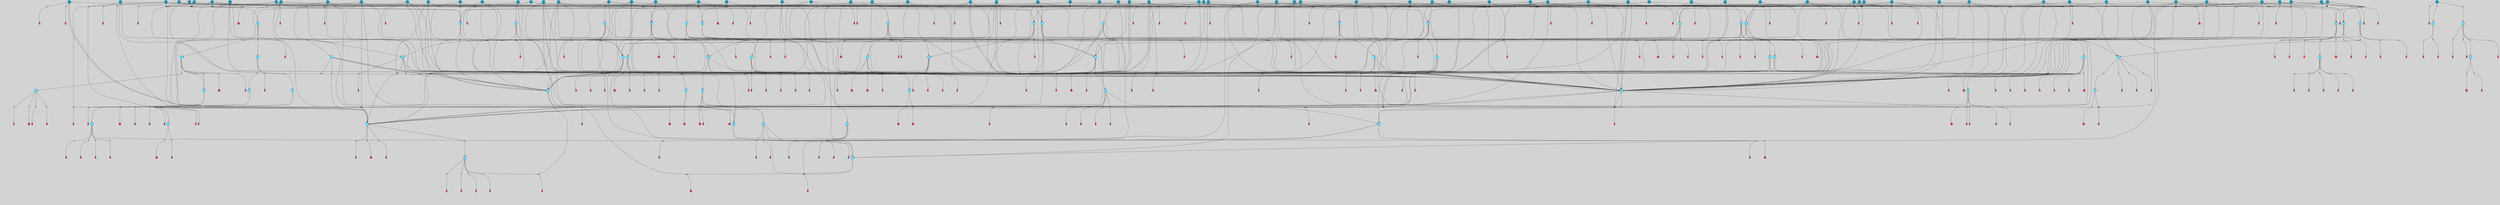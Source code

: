 // File exported with GEGELATI v1.3.1
// On the 2024-04-08 17:45:03
// With the File::TPGGraphDotExporter
digraph{
	graph[pad = "0.212, 0.055" bgcolor = lightgray]
	node[shape=circle style = filled label = ""]
		T3 [fillcolor="#66ddff"]
		T7 [fillcolor="#66ddff"]
		T9 [fillcolor="#66ddff"]
		T11 [fillcolor="#66ddff"]
		T27 [fillcolor="#66ddff"]
		T54 [fillcolor="#66ddff"]
		T59 [fillcolor="#66ddff"]
		T95 [fillcolor="#66ddff"]
		T111 [fillcolor="#66ddff"]
		T129 [fillcolor="#66ddff"]
		T195 [fillcolor="#66ddff"]
		T229 [fillcolor="#66ddff"]
		T325 [fillcolor="#66ddff"]
		T605 [fillcolor="#66ddff"]
		T633 [fillcolor="#66ddff"]
		T656 [fillcolor="#66ddff"]
		T670 [fillcolor="#66ddff"]
		T672 [fillcolor="#66ddff"]
		T737 [fillcolor="#66ddff"]
		T743 [fillcolor="#66ddff"]
		T744 [fillcolor="#66ddff"]
		T746 [fillcolor="#66ddff"]
		T747 [fillcolor="#66ddff"]
		T748 [fillcolor="#66ddff"]
		T753 [fillcolor="#66ddff"]
		T754 [fillcolor="#66ddff"]
		T780 [fillcolor="#66ddff"]
		T793 [fillcolor="#1199bb"]
		T812 [fillcolor="#66ddff"]
		T816 [fillcolor="#1199bb"]
		T819 [fillcolor="#66ddff"]
		T820 [fillcolor="#66ddff"]
		T822 [fillcolor="#66ddff"]
		T823 [fillcolor="#66ddff"]
		T824 [fillcolor="#66ddff"]
		T825 [fillcolor="#66ddff"]
		T826 [fillcolor="#66ddff"]
		T827 [fillcolor="#1199bb"]
		T828 [fillcolor="#66ddff"]
		T829 [fillcolor="#66ddff"]
		T830 [fillcolor="#1199bb"]
		T834 [fillcolor="#1199bb"]
		T838 [fillcolor="#66ddff"]
		T869 [fillcolor="#66ddff"]
		T874 [fillcolor="#66ddff"]
		T952 [fillcolor="#66ddff"]
		T954 [fillcolor="#66ddff"]
		T961 [fillcolor="#66ddff"]
		T970 [fillcolor="#1199bb"]
		T988 [fillcolor="#66ddff"]
		T992 [fillcolor="#1199bb"]
		T995 [fillcolor="#1199bb"]
		T996 [fillcolor="#1199bb"]
		T1009 [fillcolor="#1199bb"]
		T1012 [fillcolor="#1199bb"]
		T1021 [fillcolor="#66ddff"]
		T1048 [fillcolor="#1199bb"]
		T1052 [fillcolor="#66ddff"]
		T1053 [fillcolor="#1199bb"]
		T1054 [fillcolor="#1199bb"]
		T1055 [fillcolor="#1199bb"]
		T1056 [fillcolor="#1199bb"]
		T1057 [fillcolor="#1199bb"]
		T1058 [fillcolor="#1199bb"]
		T1061 [fillcolor="#1199bb"]
		T1062 [fillcolor="#1199bb"]
		T1064 [fillcolor="#1199bb"]
		T1067 [fillcolor="#1199bb"]
		T1069 [fillcolor="#66ddff"]
		T1078 [fillcolor="#1199bb"]
		T1083 [fillcolor="#1199bb"]
		T1086 [fillcolor="#1199bb"]
		T1087 [fillcolor="#66ddff"]
		T1096 [fillcolor="#66ddff"]
		T1097 [fillcolor="#66ddff"]
		T973 [fillcolor="#66ddff"]
		T1098 [fillcolor="#66ddff"]
		T1099 [fillcolor="#66ddff"]
		T1100 [fillcolor="#66ddff"]
		T1101 [fillcolor="#66ddff"]
		T1102 [fillcolor="#66ddff"]
		T1103 [fillcolor="#66ddff"]
		T1111 [fillcolor="#1199bb"]
		T1114 [fillcolor="#1199bb"]
		T1115 [fillcolor="#1199bb"]
		T1119 [fillcolor="#1199bb"]
		T1121 [fillcolor="#1199bb"]
		T1122 [fillcolor="#1199bb"]
		T1123 [fillcolor="#1199bb"]
		T1128 [fillcolor="#1199bb"]
		T1129 [fillcolor="#1199bb"]
		T1130 [fillcolor="#66ddff"]
		T1131 [fillcolor="#1199bb"]
		T1132 [fillcolor="#1199bb"]
		T1134 [fillcolor="#1199bb"]
		T1137 [fillcolor="#1199bb"]
		T1138 [fillcolor="#1199bb"]
		T1141 [fillcolor="#1199bb"]
		T1146 [fillcolor="#1199bb"]
		T1147 [fillcolor="#1199bb"]
		T1148 [fillcolor="#1199bb"]
		T1154 [fillcolor="#1199bb"]
		T1158 [fillcolor="#1199bb"]
		T1159 [fillcolor="#1199bb"]
		T1161 [fillcolor="#1199bb"]
		T1164 [fillcolor="#1199bb"]
		T1168 [fillcolor="#1199bb"]
		T1169 [fillcolor="#1199bb"]
		T1171 [fillcolor="#1199bb"]
		T1173 [fillcolor="#1199bb"]
		T1174 [fillcolor="#1199bb"]
		T1175 [fillcolor="#1199bb"]
		T1178 [fillcolor="#1199bb"]
		T1179 [fillcolor="#1199bb"]
		T1180 [fillcolor="#1199bb"]
		T1181 [fillcolor="#1199bb"]
		T1183 [fillcolor="#1199bb"]
		T1184 [fillcolor="#1199bb"]
		T1185 [fillcolor="#66ddff"]
		T1187 [fillcolor="#1199bb"]
		T1188 [fillcolor="#66ddff"]
		T1190 [fillcolor="#66ddff"]
		T1208 [fillcolor="#1199bb"]
		T1228 [fillcolor="#1199bb"]
		T1229 [fillcolor="#1199bb"]
		T1232 [fillcolor="#1199bb"]
		T1233 [fillcolor="#1199bb"]
		T1234 [fillcolor="#1199bb"]
		T1235 [fillcolor="#1199bb"]
		T1236 [fillcolor="#1199bb"]
		T1237 [fillcolor="#1199bb"]
		T1238 [fillcolor="#1199bb"]
		T1239 [fillcolor="#1199bb"]
		T1240 [fillcolor="#1199bb"]
		T1241 [fillcolor="#1199bb"]
		T1242 [fillcolor="#1199bb"]
		T1243 [fillcolor="#1199bb"]
		T1244 [fillcolor="#1199bb"]
		P21529 [fillcolor="#cccccc" shape=point] //6|
		I21529 [shape=box style=invis label="6|1&2|6#1|7&#92;n10|7&2|0#1|5&#92;n9|4&0|1#2|2&#92;n8|6&0|0#1|0&#92;n"]
		P21529 -> I21529[style=invis]
		A13373 [fillcolor="#ff3366" shape=box margin=0.03 width=0 height=0 label="3"]
		T3 -> P21529 -> A13373
		P21530 [fillcolor="#cccccc" shape=point] //3|
		I21530 [shape=box style=invis label="7|6&2|4#0|2&#92;n10|3&2|7#1|4&#92;n11|6&0|4#0|1&#92;n7|1&0|0#2|6&#92;n7|6&0|3#2|6&#92;n4|0&2|6#0|1&#92;n4|4&2|5#0|2&#92;n4|6&0|4#2|7&#92;n10|0&2|3#1|5&#92;n2|6&0|5#0|2&#92;n1|0&2|3#0|7&#92;n1|6&2|0#0|5&#92;n6|2&0|1#0|7&#92;n9|2&0|3#2|7&#92;n5|3&0|6#0|6&#92;n1|7&2|5#2|3&#92;n8|1&2|7#0|6&#92;n1|0&2|5#2|1&#92;n7|1&2|2#2|5&#92;n7|4&2|6#0|3&#92;n"]
		P21530 -> I21530[style=invis]
		A13374 [fillcolor="#ff3366" shape=box margin=0.03 width=0 height=0 label="4"]
		T3 -> P21530 -> A13374
		P21531 [fillcolor="#cccccc" shape=point] //-3|
		I21531 [shape=box style=invis label="1|6&2|7#0|7&#92;n10|2&0|7#1|3&#92;n9|6&2|7#2|2&#92;n5|3&0|7#0|7&#92;n1|6&2|3#0|0&#92;n2|3&2|3#2|2&#92;n5|1&2|6#0|6&#92;n"]
		P21531 -> I21531[style=invis]
		A13375 [fillcolor="#ff3366" shape=box margin=0.03 width=0 height=0 label="7"]
		T7 -> P21531 -> A13375
		P21532 [fillcolor="#cccccc" shape=point] //5|
		I21532 [shape=box style=invis label="0|5&2|3#0|1&#92;n0|6&2|1#2|4&#92;n6|2&2|6#0|7&#92;n7|4&0|3#0|1&#92;n5|4&0|7#1|6&#92;n9|1&0|5#2|2&#92;n6|3&2|3#1|7&#92;n11|7&2|4#1|6&#92;n2|5&0|1#0|0&#92;n4|7&0|0#0|2&#92;n6|2&0|6#0|0&#92;n2|1&2|6#2|4&#92;n10|0&2|0#1|0&#92;n6|6&2|4#0|6&#92;n"]
		P21532 -> I21532[style=invis]
		A13376 [fillcolor="#ff3366" shape=box margin=0.03 width=0 height=0 label="8"]
		T7 -> P21532 -> A13376
		P21533 [fillcolor="#cccccc" shape=point] //-6|
		I21533 [shape=box style=invis label="11|1&0|7#2|0&#92;n10|4&0|1#1|0&#92;n4|3&2|4#2|1&#92;n0|5&2|0#0|0&#92;n6|1&0|0#0|3&#92;n8|2&2|0#0|4&#92;n11|4&2|0#1|6&#92;n7|0&2|6#2|3&#92;n5|3&2|6#2|0&#92;n2|0&2|0#0|4&#92;n"]
		P21533 -> I21533[style=invis]
		A13377 [fillcolor="#ff3366" shape=box margin=0.03 width=0 height=0 label="9"]
		T9 -> P21533 -> A13377
		P21534 [fillcolor="#cccccc" shape=point] //2|
		I21534 [shape=box style=invis label="6|3&2|7#1|4&#92;n8|6&0|0#2|5&#92;n2|1&0|2#0|3&#92;n8|7&0|6#0|4&#92;n2|1&2|0#0|1&#92;n0|0&2|2#2|3&#92;n6|6&0|7#2|1&#92;n6|1&0|7#2|6&#92;n5|4&2|7#0|4&#92;n0|3&0|4#2|0&#92;n11|0&2|0#2|5&#92;n4|5&2|5#2|4&#92;n5|7&0|6#0|4&#92;n9|7&2|5#0|3&#92;n5|4&2|1#0|3&#92;n5|3&0|1#1|7&#92;n0|4&0|3#2|5&#92;n"]
		P21534 -> I21534[style=invis]
		A13378 [fillcolor="#ff3366" shape=box margin=0.03 width=0 height=0 label="10"]
		T9 -> P21534 -> A13378
		P21535 [fillcolor="#cccccc" shape=point] //6|
		I21535 [shape=box style=invis label="3|0&2|7#2|2&#92;n3|2&0|4#2|5&#92;n5|1&0|2#1|0&#92;n8|7&0|1#2|0&#92;n8|5&0|3#0|6&#92;n0|2&0|2#2|3&#92;n1|5&2|5#0|5&#92;n5|6&0|6#0|7&#92;n6|7&0|0#2|6&#92;n1|2&2|3#0|0&#92;n7|7&2|3#0|4&#92;n0|7&2|7#0|6&#92;n1|0&2|2#2|7&#92;n4|4&0|1#0|0&#92;n"]
		P21535 -> I21535[style=invis]
		A13379 [fillcolor="#ff3366" shape=box margin=0.03 width=0 height=0 label="11"]
		T11 -> P21535 -> A13379
		P21536 [fillcolor="#cccccc" shape=point] //-4|
		I21536 [shape=box style=invis label="4|1&0|4#2|6&#92;n1|2&2|2#2|0&#92;n1|2&2|0#0|6&#92;n8|4&2|3#2|5&#92;n5|5&2|1#1|0&#92;n"]
		P21536 -> I21536[style=invis]
		A13380 [fillcolor="#ff3366" shape=box margin=0.03 width=0 height=0 label="12"]
		T11 -> P21536 -> A13380
		P21537 [fillcolor="#cccccc" shape=point] //2|
		I21537 [shape=box style=invis label="9|1&2|3#0|1&#92;n5|2&2|0#2|4&#92;n3|6&2|5#2|7&#92;n7|0&2|5#0|4&#92;n1|2&0|3#0|5&#92;n7|3&2|7#0|0&#92;n"]
		P21537 -> I21537[style=invis]
		A13381 [fillcolor="#ff3366" shape=box margin=0.03 width=0 height=0 label="2"]
		T27 -> P21537 -> A13381
		P21538 [fillcolor="#cccccc" shape=point] //-6|
		I21538 [shape=box style=invis label="7|5&0|4#0|4&#92;n11|0&2|5#2|1&#92;n"]
		P21538 -> I21538[style=invis]
		A13382 [fillcolor="#ff3366" shape=box margin=0.03 width=0 height=0 label="3"]
		T27 -> P21538 -> A13382
		T27 -> P21530
		P21539 [fillcolor="#cccccc" shape=point] //0|
		I21539 [shape=box style=invis label="2|5&0|1#0|6&#92;n6|1&2|2#2|7&#92;n8|0&0|3#1|4&#92;n4|3&2|5#2|4&#92;n8|1&2|4#0|0&#92;n6|6&0|1#2|6&#92;n11|7&2|4#2|5&#92;n6|2&2|4#0|2&#92;n8|5&2|4#2|4&#92;n2|1&2|1#2|2&#92;n2|7&2|5#2|6&#92;n9|7&0|5#0|4&#92;n1|2&0|5#2|6&#92;n4|2&2|3#2|7&#92;n3|3&2|1#0|2&#92;n"]
		P21539 -> I21539[style=invis]
		A13383 [fillcolor="#ff3366" shape=box margin=0.03 width=0 height=0 label="5"]
		T27 -> P21539 -> A13383
		P21540 [fillcolor="#cccccc" shape=point] //0|
		I21540 [shape=box style=invis label="4|0&0|3#2|7&#92;n10|2&0|3#1|7&#92;n3|5&0|2#0|3&#92;n4|5&0|0#2|1&#92;n10|7&2|0#1|2&#92;n5|3&2|3#1|6&#92;n9|5&2|0#0|4&#92;n5|4&2|7#0|2&#92;n10|3&2|7#1|4&#92;n7|2&0|1#2|6&#92;n8|6&0|5#0|5&#92;n8|7&2|3#0|5&#92;n2|6&2|4#0|0&#92;n"]
		P21540 -> I21540[style=invis]
		A13384 [fillcolor="#ff3366" shape=box margin=0.03 width=0 height=0 label="5"]
		T27 -> P21540 -> A13384
		P21541 [fillcolor="#cccccc" shape=point] //8|
		I21541 [shape=box style=invis label="9|0&0|1#2|0&#92;n10|1&2|5#1|4&#92;n8|2&2|6#0|4&#92;n2|4&2|5#2|3&#92;n4|2&2|2#0|2&#92;n7|5&0|2#0|0&#92;n8|2&2|1#1|3&#92;n8|7&0|7#2|1&#92;n1|1&0|0#0|7&#92;n5|6&2|5#1|0&#92;n6|6&2|5#0|0&#92;n11|4&0|3#2|6&#92;n4|2&2|4#0|7&#92;n5|6&0|1#2|0&#92;n11|3&0|2#0|7&#92;n"]
		P21541 -> I21541[style=invis]
		A13385 [fillcolor="#ff3366" shape=box margin=0.03 width=0 height=0 label="6"]
		T54 -> P21541 -> A13385
		P21542 [fillcolor="#cccccc" shape=point] //5|
		I21542 [shape=box style=invis label="3|0&2|0#0|1&#92;n3|0&0|7#0|1&#92;n5|3&0|2#2|6&#92;n4|4&2|4#2|6&#92;n11|2&0|7#1|6&#92;n2|7&2|2#2|5&#92;n9|3&2|6#2|7&#92;n7|7&0|0#0|4&#92;n6|1&2|4#2|3&#92;n5|4&2|0#1|6&#92;n1|3&0|7#0|4&#92;n"]
		P21542 -> I21542[style=invis]
		A13386 [fillcolor="#ff3366" shape=box margin=0.03 width=0 height=0 label="7"]
		T54 -> P21542 -> A13386
		P21543 [fillcolor="#cccccc" shape=point] //-10|
		I21543 [shape=box style=invis label="3|6&0|0#0|4&#92;n4|1&2|4#0|1&#92;n5|1&0|1#0|4&#92;n5|5&2|6#0|5&#92;n6|5&0|6#0|3&#92;n11|1&2|0#0|1&#92;n0|7&2|0#0|3&#92;n1|2&0|6#0|1&#92;n8|0&0|4#2|0&#92;n0|4&0|7#2|7&#92;n7|0&2|7#1|3&#92;n3|1&0|5#2|5&#92;n5|1&0|4#0|3&#92;n2|2&0|2#0|0&#92;n8|3&0|1#0|7&#92;n3|0&0|3#0|5&#92;n7|2&0|5#2|0&#92;n6|3&2|7#1|5&#92;n4|7&2|7#2|1&#92;n"]
		P21543 -> I21543[style=invis]
		A13387 [fillcolor="#ff3366" shape=box margin=0.03 width=0 height=0 label="14"]
		T54 -> P21543 -> A13387
		T54 -> P21532
		P21544 [fillcolor="#cccccc" shape=point] //8|
		I21544 [shape=box style=invis label="9|0&0|1#2|0&#92;n10|1&2|5#1|4&#92;n8|2&2|6#0|4&#92;n4|5&0|3#0|1&#92;n2|4&2|5#2|3&#92;n4|2&2|2#0|2&#92;n7|5&0|2#0|0&#92;n8|2&2|1#1|3&#92;n8|7&0|7#2|1&#92;n1|1&0|0#0|7&#92;n5|6&2|5#1|0&#92;n6|3&2|5#0|0&#92;n11|4&0|3#2|6&#92;n1|2&2|4#0|7&#92;n5|6&0|1#2|0&#92;n11|3&0|2#0|7&#92;n"]
		P21544 -> I21544[style=invis]
		A13388 [fillcolor="#ff3366" shape=box margin=0.03 width=0 height=0 label="6"]
		T59 -> P21544 -> A13388
		T59 -> P21542
		T59 -> P21533
		T59 -> P21542
		P21545 [fillcolor="#cccccc" shape=point] //4|
		I21545 [shape=box style=invis label="4|3&0|6#0|3&#92;n5|7&2|3#2|2&#92;n5|6&0|7#1|2&#92;n1|4&2|6#0|3&#92;n8|4&2|1#2|5&#92;n9|5&2|4#1|4&#92;n2|4&0|5#0|7&#92;n10|0&0|6#1|3&#92;n3|0&0|6#0|2&#92;n2|7&2|7#2|6&#92;n5|2&0|5#1|5&#92;n10|4&2|5#1|7&#92;n4|0&0|4#2|4&#92;n11|1&0|4#2|6&#92;n10|6&2|0#1|4&#92;n9|7&0|3#1|4&#92;n4|5&2|7#0|6&#92;n11|5&2|6#2|3&#92;n0|3&0|5#0|1&#92;n"]
		P21545 -> I21545[style=invis]
		A13389 [fillcolor="#ff3366" shape=box margin=0.03 width=0 height=0 label="13"]
		T95 -> P21545 -> A13389
		P21546 [fillcolor="#cccccc" shape=point] //8|
		I21546 [shape=box style=invis label="9|7&0|5#2|5&#92;n3|3&2|3#0|2&#92;n9|5&2|2#1|0&#92;n2|3&0|6#0|3&#92;n4|4&2|5#2|7&#92;n11|3&2|0#1|5&#92;n6|6&2|1#2|2&#92;n4|6&0|1#2|2&#92;n2|5&2|7#2|2&#92;n7|7&2|2#2|3&#92;n6|5&0|3#2|6&#92;n6|7&0|6#0|2&#92;n"]
		P21546 -> I21546[style=invis]
		A13390 [fillcolor="#ff3366" shape=box margin=0.03 width=0 height=0 label="14"]
		T95 -> P21546 -> A13390
		P21547 [fillcolor="#cccccc" shape=point] //2|
		I21547 [shape=box style=invis label="4|1&0|4#2|6&#92;n5|5&2|1#1|0&#92;n1|0&2|0#0|6&#92;n8|4&2|3#2|5&#92;n"]
		P21547 -> I21547[style=invis]
		T95 -> P21547 -> T11
		P21548 [fillcolor="#cccccc" shape=point] //-9|
		I21548 [shape=box style=invis label="2|0&2|0#2|1&#92;n4|4&2|4#2|6&#92;n9|1&0|3#1|7&#92;n5|3&0|2#2|6&#92;n2|7&2|2#2|5&#92;n5|4&2|0#1|6&#92;n3|0&0|7#0|1&#92;n1|3&0|7#0|4&#92;n11|6&2|2#0|7&#92;n7|7&0|0#0|4&#92;n11|0&0|7#1|6&#92;n9|3&2|6#2|7&#92;n"]
		P21548 -> I21548[style=invis]
		A13391 [fillcolor="#ff3366" shape=box margin=0.03 width=0 height=0 label="7"]
		T95 -> P21548 -> A13391
		P21549 [fillcolor="#cccccc" shape=point] //-8|
		I21549 [shape=box style=invis label="7|5&0|4#2|4&#92;n"]
		P21549 -> I21549[style=invis]
		A13392 [fillcolor="#ff3366" shape=box margin=0.03 width=0 height=0 label="3"]
		T95 -> P21549 -> A13392
		P21550 [fillcolor="#cccccc" shape=point] //-5|
		I21550 [shape=box style=invis label="0|0&2|3#0|2&#92;n10|5&0|6#1|3&#92;n7|3&0|6#2|3&#92;n3|4&0|6#0|6&#92;n10|5&0|2#1|1&#92;n5|0&0|1#0|3&#92;n6|6&2|5#1|5&#92;n7|4&0|2#1|7&#92;n5|7&0|1#2|5&#92;n1|5&0|0#0|3&#92;n7|5&2|1#2|6&#92;n9|0&0|2#0|0&#92;n4|0&2|4#0|0&#92;n4|6&0|0#2|3&#92;n3|1&0|6#2|5&#92;n7|7&2|1#2|3&#92;n9|4&2|2#0|6&#92;n"]
		P21550 -> I21550[style=invis]
		T111 -> P21550 -> T9
		P21551 [fillcolor="#cccccc" shape=point] //7|
		I21551 [shape=box style=invis label="7|4&2|1#2|0&#92;n4|1&2|4#2|3&#92;n5|0&2|0#2|2&#92;n6|1&2|4#2|6&#92;n"]
		P21551 -> I21551[style=invis]
		A13393 [fillcolor="#ff3366" shape=box margin=0.03 width=0 height=0 label="9"]
		T111 -> P21551 -> A13393
		P21552 [fillcolor="#cccccc" shape=point] //2|
		I21552 [shape=box style=invis label="3|0&2|0#0|1&#92;n11|2&0|7#1|6&#92;n8|7&2|4#0|5&#92;n5|3&0|2#2|6&#92;n4|4&2|4#2|6&#92;n3|0&0|7#0|1&#92;n2|7&2|2#2|5&#92;n9|3&2|6#2|7&#92;n7|7&0|0#0|4&#92;n6|1&2|4#1|3&#92;n5|4&2|0#1|6&#92;n1|3&0|7#0|4&#92;n"]
		P21552 -> I21552[style=invis]
		A13394 [fillcolor="#ff3366" shape=box margin=0.03 width=0 height=0 label="7"]
		T111 -> P21552 -> A13394
		T111 -> P21533
		T129 -> P21541
		T129 -> P21542
		P21553 [fillcolor="#cccccc" shape=point] //10|
		I21553 [shape=box style=invis label="4|5&2|7#2|1&#92;n1|7&2|3#0|6&#92;n3|5&2|2#0|3&#92;n10|3&0|7#1|4&#92;n7|1&0|4#2|6&#92;n10|2&0|3#1|7&#92;n9|5&2|0#0|4&#92;n4|0&0|3#2|7&#92;n11|4&2|6#1|2&#92;n5|4&2|7#0|2&#92;n2|6&2|4#0|0&#92;n6|5&0|7#2|1&#92;n5|3&2|3#1|6&#92;n10|7&2|0#1|2&#92;n"]
		P21553 -> I21553[style=invis]
		A13395 [fillcolor="#ff3366" shape=box margin=0.03 width=0 height=0 label="5"]
		T129 -> P21553 -> A13395
		P21554 [fillcolor="#cccccc" shape=point] //5|
		I21554 [shape=box style=invis label="9|4&2|3#1|3&#92;n0|4&2|4#0|5&#92;n6|1&2|6#2|5&#92;n4|0&0|5#2|0&#92;n"]
		P21554 -> I21554[style=invis]
		A13396 [fillcolor="#ff3366" shape=box margin=0.03 width=0 height=0 label="7"]
		T129 -> P21554 -> A13396
		P21555 [fillcolor="#cccccc" shape=point] //6|
		I21555 [shape=box style=invis label="9|4&2|7#0|6&#92;n8|4&0|1#1|0&#92;n1|3&0|0#2|1&#92;n2|4&0|6#2|2&#92;n5|1&2|5#0|7&#92;n3|0&0|3#2|6&#92;n2|2&2|6#0|2&#92;n8|4&0|4#2|2&#92;n5|1&2|4#0|3&#92;n9|4&0|6#0|6&#92;n5|0&2|2#1|5&#92;n11|7&0|0#1|1&#92;n0|4&0|3#0|3&#92;n7|7&2|4#2|5&#92;n1|5&0|1#2|1&#92;n"]
		P21555 -> I21555[style=invis]
		A13397 [fillcolor="#ff3366" shape=box margin=0.03 width=0 height=0 label="1"]
		T129 -> P21555 -> A13397
		P21556 [fillcolor="#cccccc" shape=point] //5|
		I21556 [shape=box style=invis label="3|0&2|0#2|1&#92;n3|0&0|7#0|1&#92;n5|3&0|2#2|6&#92;n4|4&2|4#2|6&#92;n5|4&2|0#1|6&#92;n2|7&2|2#2|5&#92;n1|3&0|7#0|4&#92;n11|6&2|2#0|7&#92;n7|7&0|0#0|4&#92;n6|1&2|4#2|3&#92;n11|0&0|7#1|6&#92;n9|3&2|6#2|7&#92;n"]
		P21556 -> I21556[style=invis]
		A13398 [fillcolor="#ff3366" shape=box margin=0.03 width=0 height=0 label="7"]
		T195 -> P21556 -> A13398
		P21557 [fillcolor="#cccccc" shape=point] //4|
		I21557 [shape=box style=invis label="7|1&0|6#0|1&#92;n6|7&2|7#1|7&#92;n10|1&2|1#1|1&#92;n9|6&2|2#1|4&#92;n4|7&0|4#2|2&#92;n9|6&0|5#1|1&#92;n10|0&2|6#1|6&#92;n5|1&0|1#2|3&#92;n10|1&0|5#1|0&#92;n3|4&2|3#0|0&#92;n8|2&0|5#2|4&#92;n1|6&2|0#0|0&#92;n2|3&0|1#2|6&#92;n5|2&2|2#1|6&#92;n2|2&0|1#2|1&#92;n3|1&2|7#0|3&#92;n6|7&2|3#0|4&#92;n"]
		P21557 -> I21557[style=invis]
		A13399 [fillcolor="#ff3366" shape=box margin=0.03 width=0 height=0 label="10"]
		T195 -> P21557 -> A13399
		P21558 [fillcolor="#cccccc" shape=point] //-4|
		I21558 [shape=box style=invis label="0|4&0|0#2|7&#92;n8|5&2|4#2|4&#92;n4|3&2|5#2|4&#92;n11|7&2|2#2|5&#92;n6|5&2|2#2|7&#92;n3|2&0|7#0|7&#92;n3|3&2|1#0|3&#92;n2|6&0|3#2|5&#92;n0|1&2|6#2|2&#92;n8|2&0|0#1|6&#92;n0|7&0|5#0|4&#92;n9|5&0|3#2|7&#92;n2|7&2|5#2|6&#92;n9|0&2|0#0|1&#92;n1|2&2|4#0|2&#92;n"]
		P21558 -> I21558[style=invis]
		T195 -> P21558 -> T27
		P21559 [fillcolor="#cccccc" shape=point] //7|
		I21559 [shape=box style=invis label="7|4&2|7#0|4&#92;n4|6&0|1#2|5&#92;n2|1&2|3#0|0&#92;n4|3&2|0#0|1&#92;n0|0&2|7#2|7&#92;n7|7&0|5#2|3&#92;n5|0&2|1#2|2&#92;n10|0&0|4#1|2&#92;n4|4&0|7#0|0&#92;n6|7&0|2#0|1&#92;n1|4&2|5#0|4&#92;n"]
		P21559 -> I21559[style=invis]
		A13400 [fillcolor="#ff3366" shape=box margin=0.03 width=0 height=0 label="0"]
		T195 -> P21559 -> A13400
		P21560 [fillcolor="#cccccc" shape=point] //-2|
		I21560 [shape=box style=invis label="5|2&2|0#2|4&#92;n9|1&2|3#0|1&#92;n3|6&2|5#2|7&#92;n7|0&2|1#0|4&#92;n1|2&0|3#0|5&#92;n7|3&2|7#0|0&#92;n"]
		P21560 -> I21560[style=invis]
		A13401 [fillcolor="#ff3366" shape=box margin=0.03 width=0 height=0 label="2"]
		T229 -> P21560 -> A13401
		P21561 [fillcolor="#cccccc" shape=point] //9|
		I21561 [shape=box style=invis label="7|1&2|2#2|5&#92;n1|0&2|5#2|1&#92;n11|6&0|4#0|1&#92;n10|6&0|3#1|6&#92;n7|1&0|0#2|6&#92;n4|0&2|6#0|1&#92;n4|6&0|4#2|7&#92;n10|0&2|3#1|0&#92;n1|0&2|3#0|7&#92;n1|6&2|0#0|5&#92;n6|2&0|1#0|7&#92;n9|2&0|3#2|7&#92;n5|3&0|6#0|6&#92;n3|1&0|3#0|5&#92;n1|7&2|5#2|3&#92;n8|1&2|7#0|6&#92;n10|3&2|0#1|4&#92;n7|6&2|4#0|2&#92;n7|4&2|6#0|3&#92;n"]
		P21561 -> I21561[style=invis]
		T229 -> P21561 -> T7
		P21562 [fillcolor="#cccccc" shape=point] //2|
		I21562 [shape=box style=invis label="8|6&0|2#0|5&#92;n10|5&2|3#1|7&#92;n5|6&0|1#2|5&#92;n11|3&0|0#2|2&#92;n0|3&2|1#0|6&#92;n9|7&2|6#0|1&#92;n4|6&2|7#0|2&#92;n8|0&0|6#2|0&#92;n11|2&0|7#0|1&#92;n3|7&2|4#0|7&#92;n5|1&0|1#0|6&#92;n7|6&2|7#2|4&#92;n6|1&0|3#0|2&#92;n6|6&2|5#1|2&#92;n8|5&0|2#0|0&#92;n0|2&0|3#0|0&#92;n2|5&2|5#2|1&#92;n10|4&0|1#1|0&#92;n4|3&2|5#0|4&#92;n"]
		P21562 -> I21562[style=invis]
		A13402 [fillcolor="#ff3366" shape=box margin=0.03 width=0 height=0 label="11"]
		T229 -> P21562 -> A13402
		P21563 [fillcolor="#cccccc" shape=point] //-7|
		I21563 [shape=box style=invis label="11|2&2|6#1|1&#92;n2|3&0|6#2|3&#92;n10|0&0|2#1|4&#92;n"]
		P21563 -> I21563[style=invis]
		T229 -> P21563 -> T111
		P21564 [fillcolor="#cccccc" shape=point] //-1|
		I21564 [shape=box style=invis label="6|4&0|4#2|4&#92;n4|5&2|5#2|4&#92;n9|7&2|5#0|3&#92;n3|7&2|6#0|6&#92;n8|7&0|6#0|4&#92;n2|1&2|0#0|1&#92;n8|6&0|0#2|5&#92;n2|1&0|2#0|3&#92;n6|1&0|7#2|6&#92;n6|3&0|1#1|6&#92;n5|4&2|7#0|4&#92;n0|7&0|4#2|0&#92;n11|0&2|0#2|5&#92;n3|7&2|0#2|7&#92;n8|3&2|7#1|4&#92;n5|7&0|6#0|4&#92;n0|0&2|3#2|3&#92;n5|4&2|1#0|3&#92;n0|4&0|3#2|5&#92;n"]
		P21564 -> I21564[style=invis]
		A13403 [fillcolor="#ff3366" shape=box margin=0.03 width=0 height=0 label="10"]
		T229 -> P21564 -> A13403
		P21565 [fillcolor="#cccccc" shape=point] //-4|
		I21565 [shape=box style=invis label="4|1&0|4#2|6&#92;n1|2&2|2#2|0&#92;n1|2&2|0#0|6&#92;n8|4&2|3#2|5&#92;n5|5&2|1#1|0&#92;n"]
		P21565 -> I21565[style=invis]
		A13404 [fillcolor="#ff3366" shape=box margin=0.03 width=0 height=0 label="12"]
		T325 -> P21565 -> A13404
		P21566 [fillcolor="#cccccc" shape=point] //6|
		I21566 [shape=box style=invis label="3|0&2|7#2|2&#92;n3|2&0|4#2|5&#92;n5|1&0|2#1|0&#92;n8|7&0|1#2|0&#92;n8|5&0|3#0|6&#92;n0|2&0|2#2|3&#92;n1|5&2|5#0|5&#92;n5|6&0|6#0|7&#92;n6|7&0|0#2|6&#92;n1|2&2|3#0|0&#92;n7|7&2|3#0|4&#92;n0|7&2|7#0|6&#92;n1|0&2|2#2|7&#92;n4|4&0|1#0|0&#92;n"]
		P21566 -> I21566[style=invis]
		A13405 [fillcolor="#ff3366" shape=box margin=0.03 width=0 height=0 label="11"]
		T325 -> P21566 -> A13405
		P21567 [fillcolor="#cccccc" shape=point] //4|
		I21567 [shape=box style=invis label="7|0&0|3#1|6&#92;n10|7&0|3#1|1&#92;n2|6&0|1#0|0&#92;n1|7&0|7#2|6&#92;n6|0&2|1#1|1&#92;n1|7&2|2#0|2&#92;n10|6&0|1#1|4&#92;n11|1&0|0#2|0&#92;n7|1&2|1#2|3&#92;n9|3&2|5#2|2&#92;n7|6&0|1#2|7&#92;n4|1&2|6#2|4&#92;n1|3&0|2#0|5&#92;n9|7&2|4#1|6&#92;n0|5&0|5#2|1&#92;n1|1&2|4#2|5&#92;n1|2&2|5#0|0&#92;n8|1&2|7#1|6&#92;n2|6&0|6#0|6&#92;n"]
		P21567 -> I21567[style=invis]
		T605 -> P21567 -> T95
		P21568 [fillcolor="#cccccc" shape=point] //5|
		I21568 [shape=box style=invis label="0|5&2|3#0|1&#92;n0|6&2|1#2|4&#92;n6|2&2|6#0|7&#92;n7|4&0|3#0|1&#92;n5|4&0|7#1|6&#92;n9|1&0|5#2|2&#92;n6|3&2|3#1|7&#92;n11|7&2|4#1|6&#92;n2|5&0|1#0|0&#92;n4|7&0|0#0|2&#92;n6|2&0|6#0|0&#92;n2|1&2|6#2|4&#92;n10|0&2|0#1|0&#92;n6|6&2|4#0|6&#92;n"]
		P21568 -> I21568[style=invis]
		A13406 [fillcolor="#ff3366" shape=box margin=0.03 width=0 height=0 label="8"]
		T605 -> P21568 -> A13406
		P21569 [fillcolor="#cccccc" shape=point] //-3|
		I21569 [shape=box style=invis label="8|0&2|5#1|1&#92;n11|3&2|5#2|5&#92;n"]
		P21569 -> I21569[style=invis]
		T605 -> P21569 -> T59
		P21570 [fillcolor="#cccccc" shape=point] //-9|
		I21570 [shape=box style=invis label="4|7&2|6#0|5&#92;n11|3&0|2#2|6&#92;n10|2&2|4#1|6&#92;n3|0&2|6#2|7&#92;n4|3&0|5#0|7&#92;n2|3&0|7#0|7&#92;n10|6&0|7#1|5&#92;n10|1&2|2#1|1&#92;n1|7&0|3#2|6&#92;n"]
		P21570 -> I21570[style=invis]
		A13407 [fillcolor="#ff3366" shape=box margin=0.03 width=0 height=0 label="4"]
		T605 -> P21570 -> A13407
		P21571 [fillcolor="#cccccc" shape=point] //5|
		I21571 [shape=box style=invis label="1|2&2|4#2|0&#92;n5|1&2|1#0|6&#92;n1|2&2|1#2|3&#92;n10|2&0|7#1|3&#92;n9|6&2|7#2|6&#92;n2|2&2|3#2|2&#92;n5|3&2|7#0|7&#92;n0|4&2|3#0|3&#92;n1|0&2|7#0|7&#92;n"]
		P21571 -> I21571[style=invis]
		A13408 [fillcolor="#ff3366" shape=box margin=0.03 width=0 height=0 label="7"]
		T605 -> P21571 -> A13408
		P21572 [fillcolor="#cccccc" shape=point] //-1|
		I21572 [shape=box style=invis label="5|7&2|4#0|7&#92;n6|4&2|4#2|6&#92;n3|0&0|5#0|0&#92;n9|5&0|7#1|4&#92;n8|0&0|2#2|1&#92;n3|0&2|6#0|7&#92;n1|7&2|5#2|5&#92;n9|4&0|2#0|6&#92;n4|4&2|5#0|6&#92;n"]
		P21572 -> I21572[style=invis]
		A13409 [fillcolor="#ff3366" shape=box margin=0.03 width=0 height=0 label="7"]
		T633 -> P21572 -> A13409
		P21573 [fillcolor="#cccccc" shape=point] //-2|
		I21573 [shape=box style=invis label="0|2&0|7#2|6&#92;n6|1&0|4#1|7&#92;n3|0&2|3#0|3&#92;n1|3&0|2#0|7&#92;n"]
		P21573 -> I21573[style=invis]
		T633 -> P21573 -> T195
		P21574 [fillcolor="#cccccc" shape=point] //-1|
		I21574 [shape=box style=invis label="6|6&0|0#1|5&#92;n3|0&0|2#2|3&#92;n1|0&0|5#0|3&#92;n10|4&0|0#1|0&#92;n1|7&2|5#2|5&#92;n9|4&0|0#1|5&#92;n11|3&2|1#1|6&#92;n6|3&2|6#2|0&#92;n6|1&0|2#0|6&#92;n8|0&0|6#2|4&#92;n"]
		P21574 -> I21574[style=invis]
		A13410 [fillcolor="#ff3366" shape=box margin=0.03 width=0 height=0 label="12"]
		T633 -> P21574 -> A13410
		P21575 [fillcolor="#cccccc" shape=point] //-6|
		I21575 [shape=box style=invis label="9|0&2|0#0|1&#92;n3|2&0|2#0|3&#92;n5|4&0|5#1|7&#92;n2|1&0|4#0|3&#92;n9|2&2|0#2|4&#92;n7|6&0|4#0|2&#92;n2|3&0|6#2|6&#92;n1|2&0|3#2|0&#92;n"]
		P21575 -> I21575[style=invis]
		T633 -> P21575 -> T54
		P21576 [fillcolor="#cccccc" shape=point] //4|
		I21576 [shape=box style=invis label="9|6&0|4#2|0&#92;n6|1&0|7#0|0&#92;n3|0&2|3#0|3&#92;n1|3&0|2#0|7&#92;n6|1&2|4#1|7&#92;n6|3&0|7#2|6&#92;n"]
		P21576 -> I21576[style=invis]
		T633 -> P21576 -> T195
		P21577 [fillcolor="#cccccc" shape=point] //-5|
		I21577 [shape=box style=invis label="10|6&2|5#1|6&#92;n9|3&0|1#1|7&#92;n2|4&0|1#0|1&#92;n11|3&0|7#1|6&#92;n5|1&0|6#2|7&#92;n8|0&0|0#0|1&#92;n0|6&0|7#0|4&#92;n6|7&2|6#2|6&#92;n11|0&2|3#0|5&#92;n"]
		P21577 -> I21577[style=invis]
		T656 -> P21577 -> T7
		P21578 [fillcolor="#cccccc" shape=point] //-10|
		I21578 [shape=box style=invis label="3|6&0|6#2|2&#92;n9|4&0|0#2|7&#92;n2|5&0|0#0|1&#92;n11|6&0|0#2|2&#92;n0|2&2|7#0|5&#92;n6|3&0|3#0|7&#92;n0|7&2|7#2|7&#92;n2|0&2|3#2|2&#92;n10|1&2|6#1|3&#92;n4|4&0|3#2|0&#92;n1|1&0|0#0|2&#92;n4|3&0|1#2|5&#92;n1|0&2|0#0|0&#92;n"]
		P21578 -> I21578[style=invis]
		A13411 [fillcolor="#ff3366" shape=box margin=0.03 width=0 height=0 label="1"]
		T656 -> P21578 -> A13411
		P21579 [fillcolor="#cccccc" shape=point] //-2|
		I21579 [shape=box style=invis label="1|1&2|1#0|1&#92;n11|0&2|3#2|2&#92;n1|4&0|0#2|2&#92;n0|7&0|5#2|4&#92;n1|0&2|2#2|4&#92;n8|7&0|0#1|2&#92;n8|1&2|0#2|3&#92;n7|7&0|1#2|1&#92;n3|6&2|7#0|4&#92;n7|7&0|4#0|3&#92;n9|5&2|2#2|0&#92;n6|5&2|4#1|4&#92;n11|2&0|2#2|1&#92;n5|2&0|6#1|5&#92;n0|5&0|3#0|5&#92;n2|0&2|4#0|5&#92;n7|5&2|7#1|3&#92;n3|7&2|6#2|7&#92;n"]
		P21579 -> I21579[style=invis]
		T656 -> P21579 -> T229
		P21580 [fillcolor="#cccccc" shape=point] //-3|
		I21580 [shape=box style=invis label="2|5&2|2#0|5&#92;n9|5&2|2#2|7&#92;n7|5&2|5#1|0&#92;n9|2&2|7#1|5&#92;n3|6&0|6#2|2&#92;n0|0&2|6#0|0&#92;n1|0&2|0#0|0&#92;n8|6&2|0#2|2&#92;n10|3&0|0#1|7&#92;n11|6&0|4#2|5&#92;n1|0&0|5#2|6&#92;n5|5&0|0#1|1&#92;n3|3&2|7#0|7&#92;n1|7&0|7#0|3&#92;n10|4&2|4#1|2&#92;n7|5&2|2#2|5&#92;n2|0&0|7#2|4&#92;n6|2&2|4#1|6&#92;n"]
		P21580 -> I21580[style=invis]
		T656 -> P21580 -> T111
		P21581 [fillcolor="#cccccc" shape=point] //-6|
		I21581 [shape=box style=invis label="7|5&0|4#0|4&#92;n11|0&2|5#2|1&#92;n"]
		P21581 -> I21581[style=invis]
		A13412 [fillcolor="#ff3366" shape=box margin=0.03 width=0 height=0 label="3"]
		T670 -> P21581 -> A13412
		P21582 [fillcolor="#cccccc" shape=point] //2|
		I21582 [shape=box style=invis label="9|1&2|3#0|1&#92;n5|2&2|0#2|4&#92;n3|6&2|5#2|7&#92;n7|0&2|5#0|4&#92;n1|2&0|3#0|5&#92;n7|3&2|7#0|0&#92;n"]
		P21582 -> I21582[style=invis]
		A13413 [fillcolor="#ff3366" shape=box margin=0.03 width=0 height=0 label="2"]
		T670 -> P21582 -> A13413
		P21583 [fillcolor="#cccccc" shape=point] //0|
		I21583 [shape=box style=invis label="2|5&0|1#0|6&#92;n6|1&2|2#2|7&#92;n8|0&0|3#1|4&#92;n4|3&2|5#2|4&#92;n8|1&2|4#0|0&#92;n6|6&0|1#2|6&#92;n11|7&2|4#2|5&#92;n6|2&2|4#0|2&#92;n8|5&2|4#2|4&#92;n2|1&2|1#2|2&#92;n2|7&2|5#2|6&#92;n9|7&0|5#0|4&#92;n1|2&0|5#2|6&#92;n4|2&2|3#2|7&#92;n3|3&2|1#0|2&#92;n"]
		P21583 -> I21583[style=invis]
		A13414 [fillcolor="#ff3366" shape=box margin=0.03 width=0 height=0 label="5"]
		T670 -> P21583 -> A13414
		P21584 [fillcolor="#cccccc" shape=point] //3|
		I21584 [shape=box style=invis label="7|6&2|4#0|2&#92;n10|3&2|7#1|4&#92;n11|6&0|4#0|1&#92;n7|1&0|0#2|6&#92;n7|6&0|3#2|6&#92;n4|0&2|6#0|1&#92;n4|4&2|5#0|2&#92;n4|6&0|4#2|7&#92;n10|0&2|3#1|5&#92;n2|6&0|5#0|2&#92;n1|0&2|3#0|7&#92;n1|6&2|0#0|5&#92;n6|2&0|1#0|7&#92;n9|2&0|3#2|7&#92;n5|3&0|6#0|6&#92;n1|7&2|5#2|3&#92;n8|1&2|7#0|6&#92;n1|0&2|5#2|1&#92;n7|1&2|2#2|5&#92;n7|4&2|6#0|3&#92;n"]
		P21584 -> I21584[style=invis]
		A13415 [fillcolor="#ff3366" shape=box margin=0.03 width=0 height=0 label="4"]
		T670 -> P21584 -> A13415
		P21585 [fillcolor="#cccccc" shape=point] //0|
		I21585 [shape=box style=invis label="4|0&0|3#2|7&#92;n10|2&0|3#1|7&#92;n3|5&0|2#0|3&#92;n4|5&0|0#2|1&#92;n10|7&2|0#1|2&#92;n5|3&2|3#1|6&#92;n9|5&2|0#0|4&#92;n5|4&2|7#0|2&#92;n10|3&2|7#1|4&#92;n7|2&0|1#2|6&#92;n8|6&0|5#0|5&#92;n8|7&2|3#0|5&#92;n2|6&2|4#0|0&#92;n"]
		P21585 -> I21585[style=invis]
		A13416 [fillcolor="#ff3366" shape=box margin=0.03 width=0 height=0 label="5"]
		T670 -> P21585 -> A13416
		P21586 [fillcolor="#cccccc" shape=point] //-10|
		I21586 [shape=box style=invis label="3|6&0|0#0|4&#92;n4|1&2|4#0|1&#92;n5|1&0|1#0|4&#92;n5|5&2|6#0|5&#92;n6|5&0|6#0|3&#92;n11|1&2|0#0|1&#92;n0|7&2|0#0|3&#92;n1|2&0|6#0|1&#92;n8|0&0|4#2|0&#92;n0|4&0|7#2|7&#92;n7|0&2|7#1|3&#92;n3|1&0|5#2|5&#92;n5|1&0|4#0|3&#92;n2|2&0|2#0|0&#92;n8|3&0|1#0|7&#92;n3|0&0|3#0|5&#92;n7|2&0|5#2|0&#92;n6|3&2|7#1|5&#92;n4|7&2|7#2|1&#92;n"]
		P21586 -> I21586[style=invis]
		A13417 [fillcolor="#ff3366" shape=box margin=0.03 width=0 height=0 label="14"]
		T672 -> P21586 -> A13417
		P21587 [fillcolor="#cccccc" shape=point] //8|
		I21587 [shape=box style=invis label="9|0&0|1#2|0&#92;n10|1&2|5#1|4&#92;n8|2&2|6#0|4&#92;n2|4&2|5#2|3&#92;n4|2&2|2#0|2&#92;n7|5&0|2#0|0&#92;n8|2&2|1#1|3&#92;n8|7&0|7#2|1&#92;n1|1&0|0#0|7&#92;n5|6&2|5#1|0&#92;n6|6&2|5#0|0&#92;n11|4&0|3#2|6&#92;n4|2&2|4#0|7&#92;n5|6&0|1#2|0&#92;n11|3&0|2#0|7&#92;n"]
		P21587 -> I21587[style=invis]
		A13418 [fillcolor="#ff3366" shape=box margin=0.03 width=0 height=0 label="6"]
		T672 -> P21587 -> A13418
		P21588 [fillcolor="#cccccc" shape=point] //5|
		I21588 [shape=box style=invis label="3|0&2|0#0|1&#92;n3|0&0|7#0|1&#92;n5|3&0|2#2|6&#92;n4|4&2|4#2|6&#92;n11|2&0|7#1|6&#92;n2|7&2|2#2|5&#92;n9|3&2|6#2|7&#92;n7|7&0|0#0|4&#92;n6|1&2|4#2|3&#92;n5|4&2|0#1|6&#92;n1|3&0|7#0|4&#92;n"]
		P21588 -> I21588[style=invis]
		A13419 [fillcolor="#ff3366" shape=box margin=0.03 width=0 height=0 label="7"]
		T672 -> P21588 -> A13419
		P21589 [fillcolor="#cccccc" shape=point] //5|
		I21589 [shape=box style=invis label="0|5&2|3#0|1&#92;n0|6&2|1#2|4&#92;n6|2&2|6#0|7&#92;n7|4&0|3#0|1&#92;n5|4&0|7#1|6&#92;n9|1&0|5#2|2&#92;n6|3&2|3#1|7&#92;n11|7&2|4#1|6&#92;n2|5&0|1#0|0&#92;n4|7&0|0#0|2&#92;n6|2&0|6#0|0&#92;n2|1&2|6#2|4&#92;n10|0&2|0#1|0&#92;n6|6&2|4#0|6&#92;n"]
		P21589 -> I21589[style=invis]
		A13420 [fillcolor="#ff3366" shape=box margin=0.03 width=0 height=0 label="8"]
		T672 -> P21589 -> A13420
		P21590 [fillcolor="#cccccc" shape=point] //5|
		I21590 [shape=box style=invis label="5|4&2|4#1|4&#92;n4|6&0|0#0|1&#92;n4|0&0|3#2|6&#92;n2|3&2|5#2|3&#92;n10|0&2|7#1|2&#92;n"]
		P21590 -> I21590[style=invis]
		T737 -> P21590 -> T3
		P21591 [fillcolor="#cccccc" shape=point] //0|
		I21591 [shape=box style=invis label="3|5&2|1#0|0&#92;n8|0&2|2#2|6&#92;n4|7&2|3#0|0&#92;n1|5&2|6#0|4&#92;n1|7&2|1#0|6&#92;n8|1&2|3#0|4&#92;n1|4&2|2#2|1&#92;n10|6&2|7#1|0&#92;n0|3&0|3#2|4&#92;n"]
		P21591 -> I21591[style=invis]
		T737 -> P21591 -> T3
		P21592 [fillcolor="#cccccc" shape=point] //2|
		I21592 [shape=box style=invis label="9|5&0|7#1|4&#92;n6|0&2|4#2|6&#92;n8|0&0|2#2|1&#92;n3|0&2|6#0|7&#92;n5|7&2|4#0|7&#92;n1|7&2|5#2|5&#92;n2|4&0|0#0|2&#92;n9|4&0|2#0|7&#92;n"]
		P21592 -> I21592[style=invis]
		T737 -> P21592 -> T633
		P21593 [fillcolor="#cccccc" shape=point] //-6|
		I21593 [shape=box style=invis label="7|5&0|4#0|4&#92;n11|0&2|5#2|1&#92;n"]
		P21593 -> I21593[style=invis]
		A13421 [fillcolor="#ff3366" shape=box margin=0.03 width=0 height=0 label="3"]
		T744 -> P21593 -> A13421
		P21594 [fillcolor="#cccccc" shape=point] //2|
		I21594 [shape=box style=invis label="9|1&2|3#0|1&#92;n5|2&2|0#2|4&#92;n3|6&2|5#2|7&#92;n7|0&2|5#0|4&#92;n1|2&0|3#0|5&#92;n7|3&2|7#0|0&#92;n"]
		P21594 -> I21594[style=invis]
		A13422 [fillcolor="#ff3366" shape=box margin=0.03 width=0 height=0 label="2"]
		T744 -> P21594 -> A13422
		P21595 [fillcolor="#cccccc" shape=point] //0|
		I21595 [shape=box style=invis label="2|5&0|1#0|6&#92;n6|1&2|2#2|7&#92;n8|0&0|3#1|4&#92;n4|3&2|5#2|4&#92;n8|1&2|4#0|0&#92;n6|6&0|1#2|6&#92;n11|7&2|4#2|5&#92;n6|2&2|4#0|2&#92;n8|5&2|4#2|4&#92;n2|1&2|1#2|2&#92;n2|7&2|5#2|6&#92;n9|7&0|5#0|4&#92;n1|2&0|5#2|6&#92;n4|2&2|3#2|7&#92;n3|3&2|1#0|2&#92;n"]
		P21595 -> I21595[style=invis]
		A13423 [fillcolor="#ff3366" shape=box margin=0.03 width=0 height=0 label="5"]
		T744 -> P21595 -> A13423
		P21596 [fillcolor="#cccccc" shape=point] //-4|
		I21596 [shape=box style=invis label="0|4&0|0#2|7&#92;n8|5&2|4#2|4&#92;n4|3&2|5#2|4&#92;n11|7&2|2#2|5&#92;n6|5&2|2#2|7&#92;n3|2&0|7#0|7&#92;n3|3&2|1#0|3&#92;n2|6&0|3#2|5&#92;n0|1&2|6#2|2&#92;n8|2&0|0#1|6&#92;n0|7&0|5#0|4&#92;n9|5&0|3#2|7&#92;n2|7&2|5#2|6&#92;n9|0&2|0#0|1&#92;n1|2&2|4#0|2&#92;n"]
		P21596 -> I21596[style=invis]
		T743 -> P21596 -> T744
		P21597 [fillcolor="#cccccc" shape=point] //3|
		I21597 [shape=box style=invis label="7|6&2|4#0|2&#92;n10|3&2|7#1|4&#92;n11|6&0|4#0|1&#92;n7|1&0|0#2|6&#92;n7|6&0|3#2|6&#92;n4|0&2|6#0|1&#92;n4|4&2|5#0|2&#92;n4|6&0|4#2|7&#92;n10|0&2|3#1|5&#92;n2|6&0|5#0|2&#92;n1|0&2|3#0|7&#92;n1|6&2|0#0|5&#92;n6|2&0|1#0|7&#92;n9|2&0|3#2|7&#92;n5|3&0|6#0|6&#92;n1|7&2|5#2|3&#92;n8|1&2|7#0|6&#92;n1|0&2|5#2|1&#92;n7|1&2|2#2|5&#92;n7|4&2|6#0|3&#92;n"]
		P21597 -> I21597[style=invis]
		A13424 [fillcolor="#ff3366" shape=box margin=0.03 width=0 height=0 label="4"]
		T744 -> P21597 -> A13424
		P21598 [fillcolor="#cccccc" shape=point] //7|
		I21598 [shape=box style=invis label="7|4&2|7#0|4&#92;n4|6&0|1#2|5&#92;n2|1&2|3#0|0&#92;n4|3&2|0#0|1&#92;n0|0&2|7#2|7&#92;n7|7&0|5#2|3&#92;n5|0&2|1#2|2&#92;n10|0&0|4#1|2&#92;n4|4&0|7#0|0&#92;n6|7&0|2#0|1&#92;n1|4&2|5#0|4&#92;n"]
		P21598 -> I21598[style=invis]
		A13425 [fillcolor="#ff3366" shape=box margin=0.03 width=0 height=0 label="0"]
		T743 -> P21598 -> A13425
		P21599 [fillcolor="#cccccc" shape=point] //5|
		I21599 [shape=box style=invis label="3|0&2|0#2|1&#92;n3|0&0|7#0|1&#92;n5|3&0|2#2|6&#92;n4|4&2|4#2|6&#92;n5|4&2|0#1|6&#92;n2|7&2|2#2|5&#92;n1|3&0|7#0|4&#92;n11|6&2|2#0|7&#92;n7|7&0|0#0|4&#92;n6|1&2|4#2|3&#92;n11|0&0|7#1|6&#92;n9|3&2|6#2|7&#92;n"]
		P21599 -> I21599[style=invis]
		A13426 [fillcolor="#ff3366" shape=box margin=0.03 width=0 height=0 label="7"]
		T743 -> P21599 -> A13426
		P21600 [fillcolor="#cccccc" shape=point] //0|
		I21600 [shape=box style=invis label="4|0&0|3#2|7&#92;n10|2&0|3#1|7&#92;n3|5&0|2#0|3&#92;n4|5&0|0#2|1&#92;n10|7&2|0#1|2&#92;n5|3&2|3#1|6&#92;n9|5&2|0#0|4&#92;n5|4&2|7#0|2&#92;n10|3&2|7#1|4&#92;n7|2&0|1#2|6&#92;n8|6&0|5#0|5&#92;n8|7&2|3#0|5&#92;n2|6&2|4#0|0&#92;n"]
		P21600 -> I21600[style=invis]
		A13427 [fillcolor="#ff3366" shape=box margin=0.03 width=0 height=0 label="5"]
		T744 -> P21600 -> A13427
		P21601 [fillcolor="#cccccc" shape=point] //4|
		I21601 [shape=box style=invis label="7|1&0|6#0|1&#92;n6|7&2|7#1|7&#92;n10|1&2|1#1|1&#92;n9|6&2|2#1|4&#92;n4|7&0|4#2|2&#92;n9|6&0|5#1|1&#92;n10|0&2|6#1|6&#92;n5|1&0|1#2|3&#92;n10|1&0|5#1|0&#92;n3|4&2|3#0|0&#92;n8|2&0|5#2|4&#92;n1|6&2|0#0|0&#92;n2|3&0|1#2|6&#92;n5|2&2|2#1|6&#92;n2|2&0|1#2|1&#92;n3|1&2|7#0|3&#92;n6|7&2|3#0|4&#92;n"]
		P21601 -> I21601[style=invis]
		A13428 [fillcolor="#ff3366" shape=box margin=0.03 width=0 height=0 label="10"]
		T743 -> P21601 -> A13428
		P21602 [fillcolor="#cccccc" shape=point] //-6|
		I21602 [shape=box style=invis label="7|5&0|4#0|4&#92;n11|0&2|5#2|1&#92;n"]
		P21602 -> I21602[style=invis]
		A13429 [fillcolor="#ff3366" shape=box margin=0.03 width=0 height=0 label="3"]
		T748 -> P21602 -> A13429
		P21603 [fillcolor="#cccccc" shape=point] //2|
		I21603 [shape=box style=invis label="9|1&2|3#0|1&#92;n5|2&2|0#2|4&#92;n3|6&2|5#2|7&#92;n7|0&2|5#0|4&#92;n1|2&0|3#0|5&#92;n7|3&2|7#0|0&#92;n"]
		P21603 -> I21603[style=invis]
		A13430 [fillcolor="#ff3366" shape=box margin=0.03 width=0 height=0 label="2"]
		T748 -> P21603 -> A13430
		P21604 [fillcolor="#cccccc" shape=point] //0|
		I21604 [shape=box style=invis label="2|5&0|1#0|6&#92;n6|1&2|2#2|7&#92;n8|0&0|3#1|4&#92;n4|3&2|5#2|4&#92;n8|1&2|4#0|0&#92;n6|6&0|1#2|6&#92;n11|7&2|4#2|5&#92;n6|2&2|4#0|2&#92;n8|5&2|4#2|4&#92;n2|1&2|1#2|2&#92;n2|7&2|5#2|6&#92;n9|7&0|5#0|4&#92;n1|2&0|5#2|6&#92;n4|2&2|3#2|7&#92;n3|3&2|1#0|2&#92;n"]
		P21604 -> I21604[style=invis]
		A13431 [fillcolor="#ff3366" shape=box margin=0.03 width=0 height=0 label="5"]
		T748 -> P21604 -> A13431
		P21605 [fillcolor="#cccccc" shape=point] //-10|
		I21605 [shape=box style=invis label="3|6&0|0#0|4&#92;n4|1&2|4#0|1&#92;n5|1&0|1#0|4&#92;n5|5&2|6#0|5&#92;n6|5&0|6#0|3&#92;n11|1&2|0#0|1&#92;n0|7&2|0#0|3&#92;n1|2&0|6#0|1&#92;n8|0&0|4#2|0&#92;n0|4&0|7#2|7&#92;n7|0&2|7#1|3&#92;n3|1&0|5#2|5&#92;n5|1&0|4#0|3&#92;n2|2&0|2#0|0&#92;n8|3&0|1#0|7&#92;n3|0&0|3#0|5&#92;n7|2&0|5#2|0&#92;n6|3&2|7#1|5&#92;n4|7&2|7#2|1&#92;n"]
		P21605 -> I21605[style=invis]
		A13432 [fillcolor="#ff3366" shape=box margin=0.03 width=0 height=0 label="14"]
		T746 -> P21605 -> A13432
		P21606 [fillcolor="#cccccc" shape=point] //3|
		I21606 [shape=box style=invis label="7|6&2|4#0|2&#92;n10|3&2|7#1|4&#92;n11|6&0|4#0|1&#92;n7|1&0|0#2|6&#92;n7|6&0|3#2|6&#92;n4|0&2|6#0|1&#92;n4|4&2|5#0|2&#92;n4|6&0|4#2|7&#92;n10|0&2|3#1|5&#92;n2|6&0|5#0|2&#92;n1|0&2|3#0|7&#92;n1|6&2|0#0|5&#92;n6|2&0|1#0|7&#92;n9|2&0|3#2|7&#92;n5|3&0|6#0|6&#92;n1|7&2|5#2|3&#92;n8|1&2|7#0|6&#92;n1|0&2|5#2|1&#92;n7|1&2|2#2|5&#92;n7|4&2|6#0|3&#92;n"]
		P21606 -> I21606[style=invis]
		A13433 [fillcolor="#ff3366" shape=box margin=0.03 width=0 height=0 label="4"]
		T748 -> P21606 -> A13433
		P21607 [fillcolor="#cccccc" shape=point] //8|
		I21607 [shape=box style=invis label="9|0&0|1#2|0&#92;n10|1&2|5#1|4&#92;n8|2&2|6#0|4&#92;n2|4&2|5#2|3&#92;n4|2&2|2#0|2&#92;n7|5&0|2#0|0&#92;n8|2&2|1#1|3&#92;n8|7&0|7#2|1&#92;n1|1&0|0#0|7&#92;n5|6&2|5#1|0&#92;n6|6&2|5#0|0&#92;n11|4&0|3#2|6&#92;n4|2&2|4#0|7&#92;n5|6&0|1#2|0&#92;n11|3&0|2#0|7&#92;n"]
		P21607 -> I21607[style=invis]
		A13434 [fillcolor="#ff3366" shape=box margin=0.03 width=0 height=0 label="6"]
		T746 -> P21607 -> A13434
		P21608 [fillcolor="#cccccc" shape=point] //5|
		I21608 [shape=box style=invis label="3|0&2|0#0|1&#92;n3|0&0|7#0|1&#92;n5|3&0|2#2|6&#92;n4|4&2|4#2|6&#92;n11|2&0|7#1|6&#92;n2|7&2|2#2|5&#92;n9|3&2|6#2|7&#92;n7|7&0|0#0|4&#92;n6|1&2|4#2|3&#92;n5|4&2|0#1|6&#92;n1|3&0|7#0|4&#92;n"]
		P21608 -> I21608[style=invis]
		A13435 [fillcolor="#ff3366" shape=box margin=0.03 width=0 height=0 label="7"]
		T746 -> P21608 -> A13435
		P21609 [fillcolor="#cccccc" shape=point] //7|
		I21609 [shape=box style=invis label="7|4&2|7#0|4&#92;n4|6&0|1#2|5&#92;n2|1&2|3#0|0&#92;n4|3&2|0#0|1&#92;n0|0&2|7#2|7&#92;n7|7&0|5#2|3&#92;n5|0&2|1#2|2&#92;n10|0&0|4#1|2&#92;n4|4&0|7#0|0&#92;n6|7&0|2#0|1&#92;n1|4&2|5#0|4&#92;n"]
		P21609 -> I21609[style=invis]
		A13436 [fillcolor="#ff3366" shape=box margin=0.03 width=0 height=0 label="0"]
		T747 -> P21609 -> A13436
		P21610 [fillcolor="#cccccc" shape=point] //5|
		I21610 [shape=box style=invis label="3|0&2|0#2|1&#92;n3|0&0|7#0|1&#92;n5|3&0|2#2|6&#92;n4|4&2|4#2|6&#92;n5|4&2|0#1|6&#92;n2|7&2|2#2|5&#92;n1|3&0|7#0|4&#92;n11|6&2|2#0|7&#92;n7|7&0|0#0|4&#92;n6|1&2|4#2|3&#92;n11|0&0|7#1|6&#92;n9|3&2|6#2|7&#92;n"]
		P21610 -> I21610[style=invis]
		A13437 [fillcolor="#ff3366" shape=box margin=0.03 width=0 height=0 label="7"]
		T747 -> P21610 -> A13437
		P21611 [fillcolor="#cccccc" shape=point] //5|
		I21611 [shape=box style=invis label="0|5&2|3#0|1&#92;n0|6&2|1#2|4&#92;n6|2&2|6#0|7&#92;n7|4&0|3#0|1&#92;n5|4&0|7#1|6&#92;n9|1&0|5#2|2&#92;n6|3&2|3#1|7&#92;n11|7&2|4#1|6&#92;n2|5&0|1#0|0&#92;n4|7&0|0#0|2&#92;n6|2&0|6#0|0&#92;n2|1&2|6#2|4&#92;n10|0&2|0#1|0&#92;n6|6&2|4#0|6&#92;n"]
		P21611 -> I21611[style=invis]
		A13438 [fillcolor="#ff3366" shape=box margin=0.03 width=0 height=0 label="8"]
		T746 -> P21611 -> A13438
		P21612 [fillcolor="#cccccc" shape=point] //4|
		I21612 [shape=box style=invis label="7|1&0|6#0|1&#92;n6|7&2|7#1|7&#92;n10|1&2|1#1|1&#92;n9|6&2|2#1|4&#92;n4|7&0|4#2|2&#92;n9|6&0|5#1|1&#92;n10|0&2|6#1|6&#92;n5|1&0|1#2|3&#92;n10|1&0|5#1|0&#92;n3|4&2|3#0|0&#92;n8|2&0|5#2|4&#92;n1|6&2|0#0|0&#92;n2|3&0|1#2|6&#92;n5|2&2|2#1|6&#92;n2|2&0|1#2|1&#92;n3|1&2|7#0|3&#92;n6|7&2|3#0|4&#92;n"]
		P21612 -> I21612[style=invis]
		A13439 [fillcolor="#ff3366" shape=box margin=0.03 width=0 height=0 label="10"]
		T747 -> P21612 -> A13439
		P21613 [fillcolor="#cccccc" shape=point] //-4|
		I21613 [shape=box style=invis label="0|4&0|0#2|7&#92;n8|5&2|4#2|4&#92;n4|3&2|5#2|4&#92;n11|7&2|2#2|5&#92;n6|5&2|2#2|7&#92;n3|2&0|7#0|7&#92;n3|3&2|1#0|3&#92;n2|6&0|3#2|5&#92;n0|1&2|6#2|2&#92;n8|2&0|0#1|6&#92;n0|7&0|5#0|4&#92;n9|5&0|3#2|7&#92;n2|7&2|5#2|6&#92;n9|0&2|0#0|1&#92;n1|2&2|4#0|2&#92;n"]
		P21613 -> I21613[style=invis]
		T747 -> P21613 -> T748
		P21614 [fillcolor="#cccccc" shape=point] //0|
		I21614 [shape=box style=invis label="4|0&0|3#2|7&#92;n10|2&0|3#1|7&#92;n3|5&0|2#0|3&#92;n4|5&0|0#2|1&#92;n10|7&2|0#1|2&#92;n5|3&2|3#1|6&#92;n9|5&2|0#0|4&#92;n5|4&2|7#0|2&#92;n10|3&2|7#1|4&#92;n7|2&0|1#2|6&#92;n8|6&0|5#0|5&#92;n8|7&2|3#0|5&#92;n2|6&2|4#0|0&#92;n"]
		P21614 -> I21614[style=invis]
		A13440 [fillcolor="#ff3366" shape=box margin=0.03 width=0 height=0 label="5"]
		T748 -> P21614 -> A13440
		P21615 [fillcolor="#cccccc" shape=point] //6|
		I21615 [shape=box style=invis label="9|7&2|3#1|5&#92;n3|0&0|4#0|3&#92;n4|3&0|1#2|4&#92;n9|6&0|6#0|0&#92;n"]
		P21615 -> I21615[style=invis]
		T753 -> P21615 -> T3
		T753 -> P21592
		P21616 [fillcolor="#cccccc" shape=point] //2|
		I21616 [shape=box style=invis label="9|1&2|3#0|1&#92;n5|2&2|0#2|4&#92;n3|6&2|5#2|7&#92;n7|0&2|5#0|4&#92;n1|2&0|3#0|5&#92;n7|3&2|7#0|0&#92;n"]
		P21616 -> I21616[style=invis]
		A13441 [fillcolor="#ff3366" shape=box margin=0.03 width=0 height=0 label="2"]
		T753 -> P21616 -> A13441
		P21617 [fillcolor="#cccccc" shape=point] //2|
		I21617 [shape=box style=invis label="4|1&0|4#2|6&#92;n5|5&2|1#1|0&#92;n1|0&2|0#0|6&#92;n8|4&2|3#2|5&#92;n"]
		P21617 -> I21617[style=invis]
		T753 -> P21617 -> T325
		P21618 [fillcolor="#cccccc" shape=point] //6|
		I21618 [shape=box style=invis label="5|6&2|0#1|6&#92;n7|0&2|6#1|4&#92;n9|6&0|2#1|7&#92;n5|2&2|1#2|5&#92;n1|1&0|4#0|5&#92;n"]
		P21618 -> I21618[style=invis]
		T753 -> P21618 -> T195
		T754 -> P21568
		T754 -> P21570
		P21619 [fillcolor="#cccccc" shape=point] //-10|
		I21619 [shape=box style=invis label="0|0&2|3#0|0&#92;n8|4&0|7#2|3&#92;n11|1&0|6#0|0&#92;n11|1&0|5#0|7&#92;n1|4&0|6#2|1&#92;n7|5&2|4#0|6&#92;n9|5&0|0#0|0&#92;n7|3&2|2#0|3&#92;n0|1&2|5#2|1&#92;n0|6&2|7#0|1&#92;n"]
		P21619 -> I21619[style=invis]
		A13442 [fillcolor="#ff3366" shape=box margin=0.03 width=0 height=0 label="6"]
		T754 -> P21619 -> A13442
		P21620 [fillcolor="#cccccc" shape=point] //3|
		I21620 [shape=box style=invis label="0|5&2|3#0|1&#92;n0|6&2|1#2|4&#92;n6|2&2|6#0|7&#92;n7|4&2|3#0|1&#92;n5|4&0|7#1|6&#92;n9|1&0|5#2|2&#92;n6|6&2|4#0|6&#92;n11|7&2|4#1|6&#92;n4|7&0|0#0|2&#92;n6|2&0|6#0|0&#92;n2|1&2|6#2|4&#92;n10|0&2|0#1|0&#92;n6|3&2|3#1|7&#92;n"]
		P21620 -> I21620[style=invis]
		A13443 [fillcolor="#ff3366" shape=box margin=0.03 width=0 height=0 label="8"]
		T754 -> P21620 -> A13443
		P21621 [fillcolor="#cccccc" shape=point] //9|
		I21621 [shape=box style=invis label="3|0&2|6#2|6&#92;n7|1&0|2#2|4&#92;n"]
		P21621 -> I21621[style=invis]
		T780 -> P21621 -> T3
		T780 -> P21592
		T780 -> P21617
		P21622 [fillcolor="#cccccc" shape=point] //-9|
		I21622 [shape=box style=invis label="9|0&0|1#1|4&#92;n5|0&2|7#1|4&#92;n8|7&0|0#2|6&#92;n6|7&2|2#1|6&#92;n0|4&2|7#2|2&#92;n2|4&2|1#2|0&#92;n6|6&0|2#2|0&#92;n"]
		P21622 -> I21622[style=invis]
		T780 -> P21622 -> T195
		T780 -> P21531
		P21623 [fillcolor="#cccccc" shape=point] //-3|
		I21623 [shape=box style=invis label="8|4&0|2#1|0&#92;n0|2&2|7#0|5&#92;n3|6&0|6#2|7&#92;n11|6&0|0#2|2&#92;n0|7&2|7#2|7&#92;n7|0&0|2#0|4&#92;n6|3&0|3#0|7&#92;n7|4&0|6#0|0&#92;n10|1&0|6#1|3&#92;n6|3&0|4#0|4&#92;n2|5&0|0#0|1&#92;n4|3&0|1#2|5&#92;n1|6&2|0#0|0&#92;n10|3&0|1#1|3&#92;n"]
		P21623 -> I21623[style=invis]
		A13444 [fillcolor="#ff3366" shape=box margin=0.03 width=0 height=0 label="1"]
		T793 -> P21623 -> A13444
		P21624 [fillcolor="#cccccc" shape=point] //-8|
		I21624 [shape=box style=invis label="6|1&2|4#1|7&#92;n3|0&2|5#0|3&#92;n1|3&0|2#0|7&#92;n6|1&0|7#0|0&#92;n6|3&0|7#2|6&#92;n"]
		P21624 -> I21624[style=invis]
		T793 -> P21624 -> T754
		P21625 [fillcolor="#cccccc" shape=point] //5|
		I21625 [shape=box style=invis label="3|0&2|0#2|1&#92;n11|0&0|7#1|6&#92;n5|3&0|2#2|6&#92;n3|4&0|6#2|1&#92;n4|4&2|4#2|6&#92;n5|4&2|0#1|6&#92;n1|3&0|7#0|4&#92;n11|6&2|2#0|7&#92;n7|7&0|0#0|4&#92;n6|6&2|4#2|3&#92;n3|0&0|7#0|1&#92;n1|2&2|4#0|7&#92;n9|3&2|6#2|1&#92;n"]
		P21625 -> I21625[style=invis]
		A13445 [fillcolor="#ff3366" shape=box margin=0.03 width=0 height=0 label="7"]
		T793 -> P21625 -> A13445
		T793 -> P21592
		P21626 [fillcolor="#cccccc" shape=point] //-4|
		I21626 [shape=box style=invis label="4|1&0|4#2|6&#92;n1|2&2|2#2|0&#92;n1|2&2|0#0|6&#92;n8|4&2|3#2|5&#92;n5|5&2|1#1|0&#92;n"]
		P21626 -> I21626[style=invis]
		A13446 [fillcolor="#ff3366" shape=box margin=0.03 width=0 height=0 label="12"]
		T812 -> P21626 -> A13446
		P21627 [fillcolor="#cccccc" shape=point] //-3|
		I21627 [shape=box style=invis label="1|3&0|2#0|1&#92;n3|0&2|3#0|3&#92;n6|1&0|7#0|0&#92;n6|1&2|4#1|7&#92;n10|5&2|2#1|0&#92;n0|2&0|7#2|6&#92;n"]
		P21627 -> I21627[style=invis]
		T812 -> P21627 -> T747
		P21628 [fillcolor="#cccccc" shape=point] //-6|
		I21628 [shape=box style=invis label="9|0&2|0#0|1&#92;n3|2&0|2#0|3&#92;n5|4&0|5#1|7&#92;n2|1&0|4#0|3&#92;n9|2&2|0#2|4&#92;n7|6&0|4#0|2&#92;n2|3&0|6#2|6&#92;n1|2&0|3#2|0&#92;n"]
		P21628 -> I21628[style=invis]
		T812 -> P21628 -> T746
		P21629 [fillcolor="#cccccc" shape=point] //-6|
		I21629 [shape=box style=invis label="7|5&0|4#0|4&#92;n11|0&2|5#2|1&#92;n"]
		P21629 -> I21629[style=invis]
		A13447 [fillcolor="#ff3366" shape=box margin=0.03 width=0 height=0 label="3"]
		T812 -> P21629 -> A13447
		T812 -> P21592
		T816 -> P21621
		T816 -> P21592
		P21630 [fillcolor="#cccccc" shape=point] //4|
		I21630 [shape=box style=invis label="7|7&0|7#2|6&#92;n6|3&0|7#2|6&#92;n4|1&0|7#0|0&#92;n3|0&2|3#0|3&#92;n1|3&0|2#0|7&#92;n9|6&0|4#2|0&#92;n"]
		P21630 -> I21630[style=invis]
		T816 -> P21630 -> T195
		P21631 [fillcolor="#cccccc" shape=point] //-3|
		I21631 [shape=box style=invis label="8|7&0|7#1|4&#92;n4|7&2|0#0|1&#92;n0|1&0|1#0|6&#92;n7|6&2|0#0|4&#92;n10|0&0|6#1|1&#92;n1|5&2|4#2|4&#92;n3|2&0|7#0|1&#92;n10|4&2|4#1|3&#92;n0|7&0|1#0|5&#92;n"]
		P21631 -> I21631[style=invis]
		T816 -> P21631 -> T195
		P21632 [fillcolor="#cccccc" shape=point] //-5|
		I21632 [shape=box style=invis label="7|2&0|3#2|2&#92;n3|2&0|2#2|0&#92;n1|5&2|7#0|4&#92;n5|3&0|3#0|7&#92;n11|4&0|1#0|0&#92;n8|7&2|7#2|7&#92;n4|0&0|3#2|7&#92;n"]
		P21632 -> I21632[style=invis]
		A13448 [fillcolor="#ff3366" shape=box margin=0.03 width=0 height=0 label="7"]
		T820 -> P21632 -> A13448
		P21633 [fillcolor="#cccccc" shape=point] //-6|
		I21633 [shape=box style=invis label="11|1&0|7#2|0&#92;n10|4&0|1#1|0&#92;n4|3&2|4#2|1&#92;n0|5&2|0#0|0&#92;n6|1&0|0#0|3&#92;n8|2&2|0#0|4&#92;n11|4&2|0#1|6&#92;n7|0&2|6#2|3&#92;n5|3&2|6#2|0&#92;n2|0&2|0#0|4&#92;n"]
		P21633 -> I21633[style=invis]
		A13449 [fillcolor="#ff3366" shape=box margin=0.03 width=0 height=0 label="9"]
		T823 -> P21633 -> A13449
		P21634 [fillcolor="#cccccc" shape=point] //2|
		I21634 [shape=box style=invis label="3|0&2|0#0|1&#92;n11|2&0|7#1|6&#92;n8|7&2|4#0|5&#92;n5|3&0|2#2|6&#92;n4|4&2|4#2|6&#92;n3|0&0|7#0|1&#92;n2|7&2|2#2|5&#92;n9|3&2|6#2|7&#92;n7|7&0|0#0|4&#92;n6|1&2|4#1|3&#92;n5|4&2|0#1|6&#92;n1|3&0|7#0|4&#92;n"]
		P21634 -> I21634[style=invis]
		A13450 [fillcolor="#ff3366" shape=box margin=0.03 width=0 height=0 label="7"]
		T823 -> P21634 -> A13450
		P21635 [fillcolor="#cccccc" shape=point] //7|
		I21635 [shape=box style=invis label="7|4&2|1#2|0&#92;n4|1&2|4#2|3&#92;n5|0&2|0#2|2&#92;n6|1&2|4#2|6&#92;n"]
		P21635 -> I21635[style=invis]
		A13451 [fillcolor="#ff3366" shape=box margin=0.03 width=0 height=0 label="9"]
		T823 -> P21635 -> A13451
		P21636 [fillcolor="#cccccc" shape=point] //2|
		I21636 [shape=box style=invis label="6|3&2|7#1|4&#92;n8|6&0|0#2|5&#92;n2|1&0|2#0|3&#92;n8|7&0|6#0|4&#92;n2|1&2|0#0|1&#92;n0|0&2|2#2|3&#92;n6|6&0|7#2|1&#92;n6|1&0|7#2|6&#92;n5|4&2|7#0|4&#92;n0|3&0|4#2|0&#92;n11|0&2|0#2|5&#92;n4|5&2|5#2|4&#92;n5|7&0|6#0|4&#92;n9|7&2|5#0|3&#92;n5|4&2|1#0|3&#92;n5|3&0|1#1|7&#92;n0|4&0|3#2|5&#92;n"]
		P21636 -> I21636[style=invis]
		A13452 [fillcolor="#ff3366" shape=box margin=0.03 width=0 height=0 label="10"]
		T819 -> P21636 -> A13452
		P21637 [fillcolor="#cccccc" shape=point] //-6|
		I21637 [shape=box style=invis label="11|1&0|7#2|0&#92;n10|4&0|1#1|0&#92;n4|3&2|4#2|1&#92;n0|5&2|0#0|0&#92;n6|1&0|0#0|3&#92;n8|2&2|0#0|4&#92;n11|4&2|0#1|6&#92;n7|0&2|6#2|3&#92;n5|3&2|6#2|0&#92;n2|0&2|0#0|4&#92;n"]
		P21637 -> I21637[style=invis]
		A13453 [fillcolor="#ff3366" shape=box margin=0.03 width=0 height=0 label="9"]
		T819 -> P21637 -> A13453
		P21638 [fillcolor="#cccccc" shape=point] //-5|
		I21638 [shape=box style=invis label="0|0&2|3#0|2&#92;n10|5&0|6#1|3&#92;n7|3&0|6#2|3&#92;n3|4&0|6#0|6&#92;n10|5&0|2#1|1&#92;n5|0&0|1#0|3&#92;n6|6&2|5#1|5&#92;n7|4&0|2#1|7&#92;n5|7&0|1#2|5&#92;n1|5&0|0#0|3&#92;n7|5&2|1#2|6&#92;n9|0&0|2#0|0&#92;n4|0&2|4#0|0&#92;n4|6&0|0#2|3&#92;n3|1&0|6#2|5&#92;n7|7&2|1#2|3&#92;n9|4&2|2#0|6&#92;n"]
		P21638 -> I21638[style=invis]
		T823 -> P21638 -> T819
		P21639 [fillcolor="#cccccc" shape=point] //7|
		I21639 [shape=box style=invis label="2|0&2|1#2|0&#92;n9|1&0|6#0|3&#92;n11|7&0|4#1|0&#92;n"]
		P21639 -> I21639[style=invis]
		T820 -> P21639 -> T823
		P21640 [fillcolor="#cccccc" shape=point] //8|
		I21640 [shape=box style=invis label="9|0&0|1#2|0&#92;n10|1&2|5#1|4&#92;n8|2&2|6#0|4&#92;n2|4&2|5#2|3&#92;n4|2&2|2#0|2&#92;n7|5&0|2#0|0&#92;n8|2&2|1#1|3&#92;n8|7&0|7#2|1&#92;n1|1&0|0#0|7&#92;n5|6&2|5#1|0&#92;n6|6&2|5#0|0&#92;n11|4&0|3#2|6&#92;n4|2&2|4#0|7&#92;n5|6&0|1#2|0&#92;n11|3&0|2#0|7&#92;n"]
		P21640 -> I21640[style=invis]
		A13454 [fillcolor="#ff3366" shape=box margin=0.03 width=0 height=0 label="6"]
		T825 -> P21640 -> A13454
		P21641 [fillcolor="#cccccc" shape=point] //5|
		I21641 [shape=box style=invis label="3|0&2|0#0|1&#92;n3|0&0|7#0|1&#92;n5|3&0|2#2|6&#92;n4|4&2|4#2|6&#92;n11|2&0|7#1|6&#92;n2|7&2|2#2|5&#92;n9|3&2|6#2|7&#92;n7|7&0|0#0|4&#92;n6|1&2|4#2|3&#92;n5|4&2|0#1|6&#92;n1|3&0|7#0|4&#92;n"]
		P21641 -> I21641[style=invis]
		A13455 [fillcolor="#ff3366" shape=box margin=0.03 width=0 height=0 label="7"]
		T825 -> P21641 -> A13455
		P21642 [fillcolor="#cccccc" shape=point] //5|
		I21642 [shape=box style=invis label="0|5&2|3#0|1&#92;n0|6&2|1#2|4&#92;n6|2&2|6#0|7&#92;n7|4&0|3#0|1&#92;n5|4&0|7#1|6&#92;n9|1&0|5#2|2&#92;n6|3&2|3#1|7&#92;n11|7&2|4#1|6&#92;n2|5&0|1#0|0&#92;n4|7&0|0#0|2&#92;n6|2&0|6#0|0&#92;n2|1&2|6#2|4&#92;n10|0&2|0#1|0&#92;n6|6&2|4#0|6&#92;n"]
		P21642 -> I21642[style=invis]
		A13456 [fillcolor="#ff3366" shape=box margin=0.03 width=0 height=0 label="8"]
		T825 -> P21642 -> A13456
		P21643 [fillcolor="#cccccc" shape=point] //-10|
		I21643 [shape=box style=invis label="3|6&0|0#0|4&#92;n4|1&2|4#0|1&#92;n5|1&0|1#0|4&#92;n5|5&2|6#0|5&#92;n6|5&0|6#0|3&#92;n11|1&2|0#0|1&#92;n0|7&2|0#0|3&#92;n1|2&0|6#0|1&#92;n8|0&0|4#2|0&#92;n0|4&0|7#2|7&#92;n7|0&2|7#1|3&#92;n3|1&0|5#2|5&#92;n5|1&0|4#0|3&#92;n2|2&0|2#0|0&#92;n8|3&0|1#0|7&#92;n3|0&0|3#0|5&#92;n7|2&0|5#2|0&#92;n6|3&2|7#1|5&#92;n4|7&2|7#2|1&#92;n"]
		P21643 -> I21643[style=invis]
		A13457 [fillcolor="#ff3366" shape=box margin=0.03 width=0 height=0 label="14"]
		T825 -> P21643 -> A13457
		P21644 [fillcolor="#cccccc" shape=point] //-6|
		I21644 [shape=box style=invis label="7|5&0|4#0|4&#92;n11|0&2|5#2|1&#92;n"]
		P21644 -> I21644[style=invis]
		A13458 [fillcolor="#ff3366" shape=box margin=0.03 width=0 height=0 label="3"]
		T824 -> P21644 -> A13458
		P21645 [fillcolor="#cccccc" shape=point] //5|
		I21645 [shape=box style=invis label="3|0&2|0#2|1&#92;n3|0&0|7#0|1&#92;n5|3&0|2#2|6&#92;n4|4&2|4#2|6&#92;n5|4&2|0#1|6&#92;n2|7&2|2#2|5&#92;n1|3&0|7#0|4&#92;n11|6&2|2#0|7&#92;n7|7&0|0#0|4&#92;n6|1&2|4#2|3&#92;n11|0&0|7#1|6&#92;n9|3&2|6#2|7&#92;n"]
		P21645 -> I21645[style=invis]
		A13459 [fillcolor="#ff3366" shape=box margin=0.03 width=0 height=0 label="7"]
		T822 -> P21645 -> A13459
		P21646 [fillcolor="#cccccc" shape=point] //-4|
		I21646 [shape=box style=invis label="6|3&2|6#1|2&#92;n2|5&2|2#2|5&#92;n2|6&0|4#0|5&#92;n6|0&0|2#1|2&#92;n"]
		P21646 -> I21646[style=invis]
		A13460 [fillcolor="#ff3366" shape=box margin=0.03 width=0 height=0 label="7"]
		T820 -> P21646 -> A13460
		P21647 [fillcolor="#cccccc" shape=point] //4|
		I21647 [shape=box style=invis label="7|1&0|6#0|1&#92;n6|7&2|7#1|7&#92;n10|1&2|1#1|1&#92;n9|6&2|2#1|4&#92;n4|7&0|4#2|2&#92;n9|6&0|5#1|1&#92;n10|0&2|6#1|6&#92;n5|1&0|1#2|3&#92;n10|1&0|5#1|0&#92;n3|4&2|3#0|0&#92;n8|2&0|5#2|4&#92;n1|6&2|0#0|0&#92;n2|3&0|1#2|6&#92;n5|2&2|2#1|6&#92;n2|2&0|1#2|1&#92;n3|1&2|7#0|3&#92;n6|7&2|3#0|4&#92;n"]
		P21647 -> I21647[style=invis]
		A13461 [fillcolor="#ff3366" shape=box margin=0.03 width=0 height=0 label="10"]
		T822 -> P21647 -> A13461
		P21648 [fillcolor="#cccccc" shape=point] //-4|
		I21648 [shape=box style=invis label="0|4&0|0#2|7&#92;n8|5&2|4#2|4&#92;n4|3&2|5#2|4&#92;n11|7&2|2#2|5&#92;n6|5&2|2#2|7&#92;n3|2&0|7#0|7&#92;n3|3&2|1#0|3&#92;n2|6&0|3#2|5&#92;n0|1&2|6#2|2&#92;n8|2&0|0#1|6&#92;n0|7&0|5#0|4&#92;n9|5&0|3#2|7&#92;n2|7&2|5#2|6&#92;n9|0&2|0#0|1&#92;n1|2&2|4#0|2&#92;n"]
		P21648 -> I21648[style=invis]
		T822 -> P21648 -> T824
		P21649 [fillcolor="#cccccc" shape=point] //2|
		I21649 [shape=box style=invis label="9|1&2|3#0|1&#92;n5|2&2|0#2|4&#92;n3|6&2|5#2|7&#92;n7|0&2|5#0|4&#92;n1|2&0|3#0|5&#92;n7|3&2|7#0|0&#92;n"]
		P21649 -> I21649[style=invis]
		A13462 [fillcolor="#ff3366" shape=box margin=0.03 width=0 height=0 label="2"]
		T824 -> P21649 -> A13462
		P21650 [fillcolor="#cccccc" shape=point] //0|
		I21650 [shape=box style=invis label="4|0&0|3#2|7&#92;n10|2&0|3#1|7&#92;n3|5&0|2#0|3&#92;n4|5&0|0#2|1&#92;n10|7&2|0#1|2&#92;n5|3&2|3#1|6&#92;n9|5&2|0#0|4&#92;n5|4&2|7#0|2&#92;n10|3&2|7#1|4&#92;n7|2&0|1#2|6&#92;n8|6&0|5#0|5&#92;n8|7&2|3#0|5&#92;n2|6&2|4#0|0&#92;n"]
		P21650 -> I21650[style=invis]
		A13463 [fillcolor="#ff3366" shape=box margin=0.03 width=0 height=0 label="5"]
		T824 -> P21650 -> A13463
		P21651 [fillcolor="#cccccc" shape=point] //7|
		I21651 [shape=box style=invis label="7|4&2|7#0|4&#92;n4|6&0|1#2|5&#92;n2|1&2|3#0|0&#92;n4|3&2|0#0|1&#92;n0|0&2|7#2|7&#92;n7|7&0|5#2|3&#92;n5|0&2|1#2|2&#92;n10|0&0|4#1|2&#92;n4|4&0|7#0|0&#92;n6|7&0|2#0|1&#92;n1|4&2|5#0|4&#92;n"]
		P21651 -> I21651[style=invis]
		A13464 [fillcolor="#ff3366" shape=box margin=0.03 width=0 height=0 label="0"]
		T822 -> P21651 -> A13464
		P21652 [fillcolor="#cccccc" shape=point] //6|
		I21652 [shape=box style=invis label="0|5&2|3#0|1&#92;n0|6&2|1#2|4&#92;n9|1&0|5#2|2&#92;n7|4&0|3#0|1&#92;n5|4&0|7#1|6&#92;n2|5&0|1#0|0&#92;n6|3&2|3#1|7&#92;n11|7&2|4#1|6&#92;n6|2&2|6#0|1&#92;n4|7&0|0#0|2&#92;n6|2&0|6#0|0&#92;n9|1&2|6#2|4&#92;n10|0&2|0#1|0&#92;n6|6&2|4#0|6&#92;n"]
		P21652 -> I21652[style=invis]
		A13465 [fillcolor="#ff3366" shape=box margin=0.03 width=0 height=0 label="8"]
		T820 -> P21652 -> A13465
		P21653 [fillcolor="#cccccc" shape=point] //3|
		I21653 [shape=box style=invis label="7|6&2|4#0|2&#92;n10|3&2|7#1|4&#92;n11|6&0|4#0|1&#92;n7|1&0|0#2|6&#92;n7|6&0|3#2|6&#92;n4|0&2|6#0|1&#92;n4|4&2|5#0|2&#92;n4|6&0|4#2|7&#92;n10|0&2|3#1|5&#92;n2|6&0|5#0|2&#92;n1|0&2|3#0|7&#92;n1|6&2|0#0|5&#92;n6|2&0|1#0|7&#92;n9|2&0|3#2|7&#92;n5|3&0|6#0|6&#92;n1|7&2|5#2|3&#92;n8|1&2|7#0|6&#92;n1|0&2|5#2|1&#92;n7|1&2|2#2|5&#92;n7|4&2|6#0|3&#92;n"]
		P21653 -> I21653[style=invis]
		A13466 [fillcolor="#ff3366" shape=box margin=0.03 width=0 height=0 label="4"]
		T824 -> P21653 -> A13466
		P21654 [fillcolor="#cccccc" shape=point] //0|
		I21654 [shape=box style=invis label="2|5&0|1#0|6&#92;n6|1&2|2#2|7&#92;n8|0&0|3#1|4&#92;n4|3&2|5#2|4&#92;n8|1&2|4#0|0&#92;n6|6&0|1#2|6&#92;n11|7&2|4#2|5&#92;n6|2&2|4#0|2&#92;n8|5&2|4#2|4&#92;n2|1&2|1#2|2&#92;n2|7&2|5#2|6&#92;n9|7&0|5#0|4&#92;n1|2&0|5#2|6&#92;n4|2&2|3#2|7&#92;n3|3&2|1#0|2&#92;n"]
		P21654 -> I21654[style=invis]
		A13467 [fillcolor="#ff3366" shape=box margin=0.03 width=0 height=0 label="5"]
		T824 -> P21654 -> A13467
		P21655 [fillcolor="#cccccc" shape=point] //8|
		I21655 [shape=box style=invis label="9|0&0|1#2|0&#92;n10|1&2|5#1|4&#92;n8|2&2|6#0|4&#92;n2|4&2|5#2|3&#92;n4|2&2|2#0|2&#92;n7|5&0|2#0|0&#92;n8|2&2|1#1|3&#92;n8|7&0|7#2|1&#92;n1|1&0|0#0|7&#92;n5|6&2|5#1|0&#92;n6|6&2|5#0|0&#92;n11|4&0|3#2|6&#92;n4|2&2|4#0|7&#92;n5|6&0|1#2|0&#92;n11|3&0|2#0|7&#92;n"]
		P21655 -> I21655[style=invis]
		A13468 [fillcolor="#ff3366" shape=box margin=0.03 width=0 height=0 label="6"]
		T829 -> P21655 -> A13468
		P21656 [fillcolor="#cccccc" shape=point] //5|
		I21656 [shape=box style=invis label="3|0&2|0#0|1&#92;n3|0&0|7#0|1&#92;n5|3&0|2#2|6&#92;n4|4&2|4#2|6&#92;n11|2&0|7#1|6&#92;n2|7&2|2#2|5&#92;n9|3&2|6#2|7&#92;n7|7&0|0#0|4&#92;n6|1&2|4#2|3&#92;n5|4&2|0#1|6&#92;n1|3&0|7#0|4&#92;n"]
		P21656 -> I21656[style=invis]
		A13469 [fillcolor="#ff3366" shape=box margin=0.03 width=0 height=0 label="7"]
		T829 -> P21656 -> A13469
		P21657 [fillcolor="#cccccc" shape=point] //-10|
		I21657 [shape=box style=invis label="3|6&0|0#0|4&#92;n4|1&2|4#0|1&#92;n5|1&0|1#0|4&#92;n5|5&2|6#0|5&#92;n6|5&0|6#0|3&#92;n11|1&2|0#0|1&#92;n0|7&2|0#0|3&#92;n1|2&0|6#0|1&#92;n8|0&0|4#2|0&#92;n0|4&0|7#2|7&#92;n7|0&2|7#1|3&#92;n3|1&0|5#2|5&#92;n5|1&0|4#0|3&#92;n2|2&0|2#0|0&#92;n8|3&0|1#0|7&#92;n3|0&0|3#0|5&#92;n7|2&0|5#2|0&#92;n6|3&2|7#1|5&#92;n4|7&2|7#2|1&#92;n"]
		P21657 -> I21657[style=invis]
		A13470 [fillcolor="#ff3366" shape=box margin=0.03 width=0 height=0 label="14"]
		T829 -> P21657 -> A13470
		P21658 [fillcolor="#cccccc" shape=point] //0|
		I21658 [shape=box style=invis label="2|5&0|1#0|6&#92;n6|1&2|2#2|7&#92;n8|0&0|3#1|4&#92;n4|3&2|5#2|4&#92;n8|1&2|4#0|0&#92;n6|6&0|1#2|6&#92;n11|7&2|4#2|5&#92;n6|2&2|4#0|2&#92;n8|5&2|4#2|4&#92;n2|1&2|1#2|2&#92;n2|7&2|5#2|6&#92;n9|7&0|5#0|4&#92;n1|2&0|5#2|6&#92;n4|2&2|3#2|7&#92;n3|3&2|1#0|2&#92;n"]
		P21658 -> I21658[style=invis]
		A13471 [fillcolor="#ff3366" shape=box margin=0.03 width=0 height=0 label="5"]
		T828 -> P21658 -> A13471
		P21659 [fillcolor="#cccccc" shape=point] //5|
		I21659 [shape=box style=invis label="0|5&2|3#0|1&#92;n0|6&2|1#2|4&#92;n6|2&2|6#0|7&#92;n7|4&0|3#0|1&#92;n5|4&0|7#1|6&#92;n9|1&0|5#2|2&#92;n6|3&2|3#1|7&#92;n11|7&2|4#1|6&#92;n2|5&0|1#0|0&#92;n4|7&0|0#0|2&#92;n6|2&0|6#0|0&#92;n2|1&2|6#2|4&#92;n10|0&2|0#1|0&#92;n6|6&2|4#0|6&#92;n"]
		P21659 -> I21659[style=invis]
		A13472 [fillcolor="#ff3366" shape=box margin=0.03 width=0 height=0 label="8"]
		T829 -> P21659 -> A13472
		P21660 [fillcolor="#cccccc" shape=point] //-2|
		I21660 [shape=box style=invis label="0|2&0|7#2|6&#92;n6|1&0|4#1|7&#92;n3|0&2|3#0|3&#92;n1|3&0|2#0|7&#92;n"]
		P21660 -> I21660[style=invis]
		T827 -> P21660 -> T826
		P21661 [fillcolor="#cccccc" shape=point] //4|
		I21661 [shape=box style=invis label="7|1&0|6#0|1&#92;n6|7&2|7#1|7&#92;n10|1&2|1#1|1&#92;n9|6&2|2#1|4&#92;n4|7&0|4#2|2&#92;n9|6&0|5#1|1&#92;n10|0&2|6#1|6&#92;n5|1&0|1#2|3&#92;n10|1&0|5#1|0&#92;n3|4&2|3#0|0&#92;n8|2&0|5#2|4&#92;n1|6&2|0#0|0&#92;n2|3&0|1#2|6&#92;n5|2&2|2#1|6&#92;n2|2&0|1#2|1&#92;n3|1&2|7#0|3&#92;n6|7&2|3#0|4&#92;n"]
		P21661 -> I21661[style=invis]
		A13473 [fillcolor="#ff3366" shape=box margin=0.03 width=0 height=0 label="10"]
		T826 -> P21661 -> A13473
		P21662 [fillcolor="#cccccc" shape=point] //-4|
		I21662 [shape=box style=invis label="0|4&0|0#2|7&#92;n8|5&2|4#2|4&#92;n4|3&2|5#2|4&#92;n11|7&2|2#2|5&#92;n6|5&2|2#2|7&#92;n3|2&0|7#0|7&#92;n3|3&2|1#0|3&#92;n2|6&0|3#2|5&#92;n0|1&2|6#2|2&#92;n8|2&0|0#1|6&#92;n0|7&0|5#0|4&#92;n9|5&0|3#2|7&#92;n2|7&2|5#2|6&#92;n9|0&2|0#0|1&#92;n1|2&2|4#0|2&#92;n"]
		P21662 -> I21662[style=invis]
		T826 -> P21662 -> T828
		P21663 [fillcolor="#cccccc" shape=point] //3|
		I21663 [shape=box style=invis label="7|6&2|4#0|2&#92;n10|3&2|7#1|4&#92;n11|6&0|4#0|1&#92;n7|1&0|0#2|6&#92;n7|6&0|3#2|6&#92;n4|0&2|6#0|1&#92;n4|4&2|5#0|2&#92;n4|6&0|4#2|7&#92;n10|0&2|3#1|5&#92;n2|6&0|5#0|2&#92;n1|0&2|3#0|7&#92;n1|6&2|0#0|5&#92;n6|2&0|1#0|7&#92;n9|2&0|3#2|7&#92;n5|3&0|6#0|6&#92;n1|7&2|5#2|3&#92;n8|1&2|7#0|6&#92;n1|0&2|5#2|1&#92;n7|1&2|2#2|5&#92;n7|4&2|6#0|3&#92;n"]
		P21663 -> I21663[style=invis]
		A13474 [fillcolor="#ff3366" shape=box margin=0.03 width=0 height=0 label="4"]
		T828 -> P21663 -> A13474
		P21664 [fillcolor="#cccccc" shape=point] //7|
		I21664 [shape=box style=invis label="7|4&2|7#0|4&#92;n4|6&0|1#2|5&#92;n2|1&2|3#0|0&#92;n4|3&2|0#0|1&#92;n0|0&2|7#2|7&#92;n7|7&0|5#2|3&#92;n5|0&2|1#2|2&#92;n10|0&0|4#1|2&#92;n4|4&0|7#0|0&#92;n6|7&0|2#0|1&#92;n1|4&2|5#0|4&#92;n"]
		P21664 -> I21664[style=invis]
		A13475 [fillcolor="#ff3366" shape=box margin=0.03 width=0 height=0 label="0"]
		T826 -> P21664 -> A13475
		P21665 [fillcolor="#cccccc" shape=point] //5|
		I21665 [shape=box style=invis label="3|0&2|0#2|1&#92;n3|0&0|7#0|1&#92;n5|3&0|2#2|6&#92;n4|4&2|4#2|6&#92;n5|4&2|0#1|6&#92;n2|7&2|2#2|5&#92;n1|3&0|7#0|4&#92;n11|6&2|2#0|7&#92;n7|7&0|0#0|4&#92;n6|1&2|4#2|3&#92;n11|0&0|7#1|6&#92;n9|3&2|6#2|7&#92;n"]
		P21665 -> I21665[style=invis]
		A13476 [fillcolor="#ff3366" shape=box margin=0.03 width=0 height=0 label="7"]
		T826 -> P21665 -> A13476
		P21666 [fillcolor="#cccccc" shape=point] //-1|
		I21666 [shape=box style=invis label="6|6&0|0#1|5&#92;n3|0&0|2#2|3&#92;n1|0&0|5#0|3&#92;n10|4&0|0#1|0&#92;n1|7&2|5#2|5&#92;n9|4&0|0#1|5&#92;n11|3&2|1#1|6&#92;n6|3&2|6#2|0&#92;n6|1&0|2#0|6&#92;n8|0&0|6#2|4&#92;n"]
		P21666 -> I21666[style=invis]
		A13477 [fillcolor="#ff3366" shape=box margin=0.03 width=0 height=0 label="12"]
		T827 -> P21666 -> A13477
		P21667 [fillcolor="#cccccc" shape=point] //2|
		I21667 [shape=box style=invis label="9|1&2|3#0|1&#92;n5|2&2|0#2|4&#92;n3|6&2|5#2|7&#92;n7|0&2|5#0|4&#92;n1|2&0|3#0|5&#92;n7|3&2|7#0|0&#92;n"]
		P21667 -> I21667[style=invis]
		A13478 [fillcolor="#ff3366" shape=box margin=0.03 width=0 height=0 label="2"]
		T828 -> P21667 -> A13478
		P21668 [fillcolor="#cccccc" shape=point] //-6|
		I21668 [shape=box style=invis label="7|5&0|4#0|4&#92;n11|0&2|5#2|1&#92;n"]
		P21668 -> I21668[style=invis]
		A13479 [fillcolor="#ff3366" shape=box margin=0.03 width=0 height=0 label="3"]
		T828 -> P21668 -> A13479
		P21669 [fillcolor="#cccccc" shape=point] //-1|
		I21669 [shape=box style=invis label="5|7&2|4#0|7&#92;n6|4&2|4#2|6&#92;n3|0&0|5#0|0&#92;n9|5&0|7#1|4&#92;n8|0&0|2#2|1&#92;n3|0&2|6#0|7&#92;n1|7&2|5#2|5&#92;n9|4&0|2#0|6&#92;n4|4&2|5#0|6&#92;n"]
		P21669 -> I21669[style=invis]
		A13480 [fillcolor="#ff3366" shape=box margin=0.03 width=0 height=0 label="7"]
		T827 -> P21669 -> A13480
		P21670 [fillcolor="#cccccc" shape=point] //0|
		I21670 [shape=box style=invis label="4|0&0|3#2|7&#92;n10|2&0|3#1|7&#92;n3|5&0|2#0|3&#92;n4|5&0|0#2|1&#92;n10|7&2|0#1|2&#92;n5|3&2|3#1|6&#92;n9|5&2|0#0|4&#92;n5|4&2|7#0|2&#92;n10|3&2|7#1|4&#92;n7|2&0|1#2|6&#92;n8|6&0|5#0|5&#92;n8|7&2|3#0|5&#92;n2|6&2|4#0|0&#92;n"]
		P21670 -> I21670[style=invis]
		A13481 [fillcolor="#ff3366" shape=box margin=0.03 width=0 height=0 label="5"]
		T828 -> P21670 -> A13481
		P21671 [fillcolor="#cccccc" shape=point] //4|
		I21671 [shape=box style=invis label="9|6&0|4#2|0&#92;n6|1&0|7#0|0&#92;n3|0&2|3#0|3&#92;n1|3&0|2#0|7&#92;n6|1&2|4#1|7&#92;n6|3&0|7#2|6&#92;n"]
		P21671 -> I21671[style=invis]
		T827 -> P21671 -> T826
		P21672 [fillcolor="#cccccc" shape=point] //-6|
		I21672 [shape=box style=invis label="9|0&2|0#0|1&#92;n3|2&0|2#0|3&#92;n5|4&0|5#1|7&#92;n2|1&0|4#0|3&#92;n9|2&2|0#2|4&#92;n7|6&0|4#0|2&#92;n2|3&0|6#2|6&#92;n1|2&0|3#2|0&#92;n"]
		P21672 -> I21672[style=invis]
		T827 -> P21672 -> T829
		P21673 [fillcolor="#cccccc" shape=point] //-4|
		I21673 [shape=box style=invis label="4|1&0|4#2|6&#92;n1|2&2|2#2|0&#92;n1|2&2|0#0|6&#92;n8|4&2|3#2|5&#92;n5|5&2|1#1|0&#92;n"]
		P21673 -> I21673[style=invis]
		A13482 [fillcolor="#ff3366" shape=box margin=0.03 width=0 height=0 label="12"]
		T830 -> P21673 -> A13482
		P21674 [fillcolor="#cccccc" shape=point] //-9|
		I21674 [shape=box style=invis label="4|7&2|6#0|5&#92;n11|3&0|2#2|6&#92;n10|2&2|4#1|6&#92;n3|0&2|6#2|7&#92;n4|3&0|5#0|7&#92;n2|3&0|7#0|7&#92;n10|6&0|7#1|5&#92;n10|1&2|2#1|1&#92;n1|7&0|3#2|6&#92;n"]
		P21674 -> I21674[style=invis]
		A13483 [fillcolor="#ff3366" shape=box margin=0.03 width=0 height=0 label="4"]
		T830 -> P21674 -> A13483
		P21675 [fillcolor="#cccccc" shape=point] //0|
		I21675 [shape=box style=invis label="4|1&2|3#2|6&#92;n6|1&0|7#0|0&#92;n6|1&2|4#1|7&#92;n3|0&2|3#0|3&#92;n0|3&0|7#2|6&#92;n"]
		P21675 -> I21675[style=invis]
		T830 -> P21675 -> T743
		T830 -> P21592
		P21676 [fillcolor="#cccccc" shape=point] //-8|
		I21676 [shape=box style=invis label="0|5&2|3#0|1&#92;n2|2&0|7#0|0&#92;n9|1&0|5#2|2&#92;n6|2&2|6#0|6&#92;n6|2&0|6#0|0&#92;n10|0&2|0#1|0&#92;n9|1&2|6#2|6&#92;n6|6&0|1#2|0&#92;n4|7&0|0#2|7&#92;n0|6&2|2#0|3&#92;n11|7&2|4#1|6&#92;n7|2&0|3#0|5&#92;n"]
		P21676 -> I21676[style=invis]
		T834 -> P21676 -> T820
		P21677 [fillcolor="#cccccc" shape=point] //-8|
		I21677 [shape=box style=invis label="9|6&0|4#2|0&#92;n3|0&2|3#0|0&#92;n6|3&0|7#2|6&#92;n8|2&2|7#2|4&#92;n6|1&2|4#1|7&#92;n"]
		P21677 -> I21677[style=invis]
		T834 -> P21677 -> T822
		P21678 [fillcolor="#cccccc" shape=point] //-6|
		I21678 [shape=box style=invis label="9|0&2|0#0|1&#92;n3|2&0|2#0|3&#92;n5|4&0|5#1|7&#92;n2|1&0|4#0|3&#92;n9|2&2|0#2|4&#92;n7|6&0|4#0|2&#92;n2|3&0|6#2|6&#92;n1|2&0|3#2|0&#92;n"]
		P21678 -> I21678[style=invis]
		T834 -> P21678 -> T825
		T834 -> P21669
		P21679 [fillcolor="#cccccc" shape=point] //-10|
		I21679 [shape=box style=invis label="4|1&0|0#0|6&#92;n3|6&0|5#0|0&#92;n1|2&0|3#2|4&#92;n2|4&2|5#2|7&#92;n5|2&2|3#2|4&#92;n11|7&0|4#2|7&#92;n7|6&0|4#0|2&#92;n8|5&2|0#2|5&#92;n3|2&0|2#0|3&#92;n1|7&0|6#0|5&#92;n5|3&0|5#1|5&#92;n8|7&2|1#0|4&#92;n2|0&0|3#2|2&#92;n7|2&2|5#2|1&#92;n5|1&2|1#0|2&#92;n2|5&0|2#0|0&#92;n"]
		P21679 -> I21679[style=invis]
		T838 -> P21679 -> T54
		P21680 [fillcolor="#cccccc" shape=point] //-10|
		I21680 [shape=box style=invis label="0|2&2|5#0|5&#92;n9|0&0|2#1|4&#92;n6|4&2|0#0|3&#92;n6|3&0|5#2|2&#92;n5|4&0|7#1|3&#92;n5|1&0|6#0|0&#92;n6|2&2|7#0|4&#92;n8|6&0|4#1|5&#92;n"]
		P21680 -> I21680[style=invis]
		T838 -> P21680 -> T129
		P21681 [fillcolor="#cccccc" shape=point] //-5|
		I21681 [shape=box style=invis label="10|3&2|7#1|4&#92;n7|6&0|7#1|4&#92;n1|3&2|5#2|3&#92;n9|4&0|6#1|3&#92;n9|4&2|6#1|6&#92;n5|6&0|4#0|3&#92;n4|0&2|6#0|1&#92;n4|4&0|5#0|2&#92;n5|3&0|4#0|7&#92;n7|6&0|3#2|6&#92;n3|6&2|4#0|2&#92;n1|0&2|5#2|1&#92;n11|6&0|4#0|1&#92;n4|5&2|5#2|7&#92;n6|2&0|7#2|7&#92;n10|7&2|5#1|4&#92;n1|0&2|3#0|7&#92;n2|6&0|5#2|1&#92;n7|7&0|2#1|7&#92;n6|6&0|1#0|7&#92;n"]
		P21681 -> I21681[style=invis]
		A13484 [fillcolor="#ff3366" shape=box margin=0.03 width=0 height=0 label="4"]
		T838 -> P21681 -> A13484
		T838 -> P21592
		T838 -> P21623
		P21682 [fillcolor="#cccccc" shape=point] //-4|
		I21682 [shape=box style=invis label="0|4&0|0#2|7&#92;n8|5&2|4#2|4&#92;n4|3&2|5#2|4&#92;n11|7&2|2#2|5&#92;n6|5&2|2#2|7&#92;n3|2&0|7#0|7&#92;n3|3&2|1#0|3&#92;n2|6&0|3#2|5&#92;n0|1&2|6#2|2&#92;n8|2&0|0#1|6&#92;n0|7&0|5#0|4&#92;n9|5&0|3#2|7&#92;n2|7&2|5#2|6&#92;n9|0&2|0#0|1&#92;n1|2&2|4#0|2&#92;n"]
		P21682 -> I21682[style=invis]
		T869 -> P21682 -> T670
		P21683 [fillcolor="#cccccc" shape=point] //3|
		I21683 [shape=box style=invis label="5|3&2|5#1|6&#92;n6|1&2|4#2|3&#92;n4|4&2|4#2|6&#92;n7|6&0|1#2|5&#92;n10|2&0|3#1|3&#92;n11|5&2|5#0|6&#92;n5|4&2|0#1|6&#92;n2|7&2|2#2|0&#92;n1|4&0|7#0|4&#92;n4|1&2|2#2|1&#92;n6|7&2|3#1|2&#92;n4|0&0|0#0|7&#92;n6|0&0|1#0|3&#92;n9|3&2|7#2|7&#92;n"]
		P21683 -> I21683[style=invis]
		A13485 [fillcolor="#ff3366" shape=box margin=0.03 width=0 height=0 label="7"]
		T869 -> P21683 -> A13485
		T869 -> P21592
		P21684 [fillcolor="#cccccc" shape=point] //3|
		I21684 [shape=box style=invis label="2|6&0|6#2|1&#92;n9|5&0|3#1|7&#92;n4|3&2|3#2|1&#92;n0|1&2|2#2|2&#92;n0|4&0|0#2|7&#92;n10|1&2|7#1|2&#92;n8|6&2|4#2|4&#92;n0|7&0|3#0|4&#92;n6|1&2|3#1|3&#92;n10|7&2|2#1|5&#92;n9|6&0|4#0|7&#92;n9|0&0|0#0|4&#92;n11|3&2|1#0|3&#92;n10|7&0|7#1|2&#92;n0|0&0|3#2|1&#92;n"]
		P21684 -> I21684[style=invis]
		T869 -> P21684 -> T670
		P21685 [fillcolor="#cccccc" shape=point] //7|
		I21685 [shape=box style=invis label="4|7&2|6#0|5&#92;n11|3&0|2#2|6&#92;n10|2&2|4#1|6&#92;n2|3&0|7#0|7&#92;n4|3&0|5#0|7&#92;n4|7&0|3#0|5&#92;n3|0&2|6#2|7&#92;n10|0&0|7#1|5&#92;n10|1&2|2#1|1&#92;n1|7&0|3#2|6&#92;n"]
		P21685 -> I21685[style=invis]
		A13486 [fillcolor="#ff3366" shape=box margin=0.03 width=0 height=0 label="4"]
		T874 -> P21685 -> A13486
		T874 -> P21573
		T874 -> P21573
		T874 -> P21592
		P21686 [fillcolor="#cccccc" shape=point] //0|
		I21686 [shape=box style=invis label="2|5&0|1#0|6&#92;n6|1&2|2#2|7&#92;n8|0&0|3#1|4&#92;n4|3&2|5#2|4&#92;n8|1&2|4#0|0&#92;n6|6&0|1#2|6&#92;n11|7&2|4#2|5&#92;n6|2&2|4#0|2&#92;n8|5&2|4#2|4&#92;n2|1&2|1#2|2&#92;n2|7&2|5#2|6&#92;n9|7&0|5#0|4&#92;n1|2&0|5#2|6&#92;n4|2&2|3#2|7&#92;n3|3&2|1#0|2&#92;n"]
		P21686 -> I21686[style=invis]
		A13487 [fillcolor="#ff3366" shape=box margin=0.03 width=0 height=0 label="5"]
		T954 -> P21686 -> A13487
		P21687 [fillcolor="#cccccc" shape=point] //4|
		I21687 [shape=box style=invis label="7|1&0|6#0|1&#92;n6|7&2|7#1|7&#92;n10|1&2|1#1|1&#92;n9|6&2|2#1|4&#92;n4|7&0|4#2|2&#92;n9|6&0|5#1|1&#92;n10|0&2|6#1|6&#92;n5|1&0|1#2|3&#92;n10|1&0|5#1|0&#92;n3|4&2|3#0|0&#92;n8|2&0|5#2|4&#92;n1|6&2|0#0|0&#92;n2|3&0|1#2|6&#92;n5|2&2|2#1|6&#92;n2|2&0|1#2|1&#92;n3|1&2|7#0|3&#92;n6|7&2|3#0|4&#92;n"]
		P21687 -> I21687[style=invis]
		A13488 [fillcolor="#ff3366" shape=box margin=0.03 width=0 height=0 label="10"]
		T952 -> P21687 -> A13488
		P21688 [fillcolor="#cccccc" shape=point] //-4|
		I21688 [shape=box style=invis label="0|4&0|0#2|7&#92;n8|5&2|4#2|4&#92;n4|3&2|5#2|4&#92;n11|7&2|2#2|5&#92;n6|5&2|2#2|7&#92;n3|2&0|7#0|7&#92;n3|3&2|1#0|3&#92;n2|6&0|3#2|5&#92;n0|1&2|6#2|2&#92;n8|2&0|0#1|6&#92;n0|7&0|5#0|4&#92;n9|5&0|3#2|7&#92;n2|7&2|5#2|6&#92;n9|0&2|0#0|1&#92;n1|2&2|4#0|2&#92;n"]
		P21688 -> I21688[style=invis]
		T952 -> P21688 -> T954
		P21689 [fillcolor="#cccccc" shape=point] //3|
		I21689 [shape=box style=invis label="7|6&2|4#0|2&#92;n10|3&2|7#1|4&#92;n11|6&0|4#0|1&#92;n7|1&0|0#2|6&#92;n7|6&0|3#2|6&#92;n4|0&2|6#0|1&#92;n4|4&2|5#0|2&#92;n4|6&0|4#2|7&#92;n10|0&2|3#1|5&#92;n2|6&0|5#0|2&#92;n1|0&2|3#0|7&#92;n1|6&2|0#0|5&#92;n6|2&0|1#0|7&#92;n9|2&0|3#2|7&#92;n5|3&0|6#0|6&#92;n1|7&2|5#2|3&#92;n8|1&2|7#0|6&#92;n1|0&2|5#2|1&#92;n7|1&2|2#2|5&#92;n7|4&2|6#0|3&#92;n"]
		P21689 -> I21689[style=invis]
		A13489 [fillcolor="#ff3366" shape=box margin=0.03 width=0 height=0 label="4"]
		T954 -> P21689 -> A13489
		P21690 [fillcolor="#cccccc" shape=point] //7|
		I21690 [shape=box style=invis label="7|4&2|7#0|4&#92;n4|6&0|1#2|5&#92;n2|1&2|3#0|0&#92;n4|3&2|0#0|1&#92;n0|0&2|7#2|7&#92;n7|7&0|5#2|3&#92;n5|0&2|1#2|2&#92;n10|0&0|4#1|2&#92;n4|4&0|7#0|0&#92;n6|7&0|2#0|1&#92;n1|4&2|5#0|4&#92;n"]
		P21690 -> I21690[style=invis]
		A13490 [fillcolor="#ff3366" shape=box margin=0.03 width=0 height=0 label="0"]
		T952 -> P21690 -> A13490
		P21691 [fillcolor="#cccccc" shape=point] //5|
		I21691 [shape=box style=invis label="3|0&2|0#2|1&#92;n3|0&0|7#0|1&#92;n5|3&0|2#2|6&#92;n4|4&2|4#2|6&#92;n5|4&2|0#1|6&#92;n2|7&2|2#2|5&#92;n1|3&0|7#0|4&#92;n11|6&2|2#0|7&#92;n7|7&0|0#0|4&#92;n6|1&2|4#2|3&#92;n11|0&0|7#1|6&#92;n9|3&2|6#2|7&#92;n"]
		P21691 -> I21691[style=invis]
		A13491 [fillcolor="#ff3366" shape=box margin=0.03 width=0 height=0 label="7"]
		T952 -> P21691 -> A13491
		P21692 [fillcolor="#cccccc" shape=point] //2|
		I21692 [shape=box style=invis label="9|1&2|3#0|1&#92;n5|2&2|0#2|4&#92;n3|6&2|5#2|7&#92;n7|0&2|5#0|4&#92;n1|2&0|3#0|5&#92;n7|3&2|7#0|0&#92;n"]
		P21692 -> I21692[style=invis]
		A13492 [fillcolor="#ff3366" shape=box margin=0.03 width=0 height=0 label="2"]
		T954 -> P21692 -> A13492
		P21693 [fillcolor="#cccccc" shape=point] //-6|
		I21693 [shape=box style=invis label="7|5&0|4#0|4&#92;n11|0&2|5#2|1&#92;n"]
		P21693 -> I21693[style=invis]
		A13493 [fillcolor="#ff3366" shape=box margin=0.03 width=0 height=0 label="3"]
		T954 -> P21693 -> A13493
		P21694 [fillcolor="#cccccc" shape=point] //0|
		I21694 [shape=box style=invis label="4|0&0|3#2|7&#92;n10|2&0|3#1|7&#92;n3|5&0|2#0|3&#92;n4|5&0|0#2|1&#92;n10|7&2|0#1|2&#92;n5|3&2|3#1|6&#92;n9|5&2|0#0|4&#92;n5|4&2|7#0|2&#92;n10|3&2|7#1|4&#92;n7|2&0|1#2|6&#92;n8|6&0|5#0|5&#92;n8|7&2|3#0|5&#92;n2|6&2|4#0|0&#92;n"]
		P21694 -> I21694[style=invis]
		A13494 [fillcolor="#ff3366" shape=box margin=0.03 width=0 height=0 label="5"]
		T954 -> P21694 -> A13494
		T961 -> P21592
		T961 -> P21576
		P21695 [fillcolor="#cccccc" shape=point] //-8|
		I21695 [shape=box style=invis label="8|6&2|2#1|5&#92;n11|3&0|3#2|0&#92;n1|6&0|1#2|5&#92;n3|5&2|4#0|7&#92;n8|5&2|4#0|0&#92;n0|7&2|5#0|5&#92;n11|5&2|6#1|1&#92;n10|5&0|6#1|6&#92;n11|3&0|0#1|3&#92;n11|3&0|1#2|2&#92;n6|3&2|7#0|7&#92;n11|7&2|2#1|7&#92;n5|4&0|7#1|7&#92;n4|1&0|0#2|4&#92;n5|0&0|5#2|7&#92;n"]
		P21695 -> I21695[style=invis]
		T961 -> P21695 -> T129
		T961 -> P21657
		P21696 [fillcolor="#cccccc" shape=point] //9|
		I21696 [shape=box style=invis label="5|3&0|3#0|7&#92;n7|5&2|5#0|2&#92;n3|6&0|6#2|7&#92;n2|5&0|0#0|1&#92;n0|7&2|7#2|7&#92;n3|3&2|0#0|6&#92;n0|2&2|7#0|5&#92;n7|4&0|6#0|0&#92;n11|6&0|0#2|2&#92;n6|3&0|4#0|4&#92;n6|0&2|2#1|3&#92;n7|2&0|2#0|4&#92;n8|2&0|2#1|0&#92;n10|1&0|1#1|3&#92;n"]
		P21696 -> I21696[style=invis]
		A13495 [fillcolor="#ff3366" shape=box margin=0.03 width=0 height=0 label="1"]
		T961 -> P21696 -> A13495
		P21697 [fillcolor="#cccccc" shape=point] //3|
		I21697 [shape=box style=invis label="3|0&2|4#0|7&#92;n4|3&0|6#0|7&#92;n8|1&0|0#2|0&#92;n1|4&2|7#0|6&#92;n3|3&0|3#0|3&#92;n10|4&0|6#1|5&#92;n3|4&0|2#0|6&#92;n7|6&2|3#1|7&#92;n10|6&0|7#1|5&#92;n0|1&2|2#2|3&#92;n2|3&2|7#2|6&#92;n0|2&0|7#0|3&#92;n"]
		P21697 -> I21697[style=invis]
		T970 -> P21697 -> T737
		P21698 [fillcolor="#cccccc" shape=point] //3|
		I21698 [shape=box style=invis label="5|3&2|5#1|6&#92;n6|1&2|4#2|3&#92;n4|4&2|4#2|6&#92;n7|6&0|1#2|5&#92;n10|2&0|3#1|3&#92;n5|4&2|0#1|6&#92;n2|7&2|2#2|0&#92;n6|0&2|1#0|3&#92;n9|3&2|7#2|7&#92;n6|7&2|3#1|2&#92;n4|0&0|0#0|7&#92;n1|4&0|7#0|3&#92;n4|1&2|2#2|1&#92;n"]
		P21698 -> I21698[style=invis]
		A13496 [fillcolor="#ff3366" shape=box margin=0.03 width=0 height=0 label="7"]
		T970 -> P21698 -> A13496
		T970 -> P21592
		T988 -> P21592
		T988 -> P21682
		P21699 [fillcolor="#cccccc" shape=point] //7|
		I21699 [shape=box style=invis label="6|3&2|2#1|0&#92;n6|1&0|1#1|2&#92;n9|0&2|5#2|0&#92;n0|2&0|4#2|3&#92;n8|6&0|3#2|0&#92;n8|1&2|2#2|0&#92;n4|1&2|2#0|3&#92;n11|2&0|3#2|6&#92;n7|3&0|6#2|5&#92;n7|2&2|3#1|3&#92;n11|0&2|0#0|5&#92;n6|2&0|2#0|4&#92;n8|1&2|3#0|7&#92;n4|5&2|0#0|0&#92;n10|2&2|3#1|5&#92;n0|0&2|3#2|6&#92;n7|6&2|4#2|1&#92;n8|3&0|1#2|1&#92;n"]
		P21699 -> I21699[style=invis]
		T988 -> P21699 -> T656
		P21700 [fillcolor="#cccccc" shape=point] //9|
		I21700 [shape=box style=invis label="9|5&0|7#1|4&#92;n6|0&2|4#2|6&#92;n11|4&2|7#0|2&#92;n8|0&0|2#2|1&#92;n2|4&0|0#0|2&#92;n5|7&2|4#0|7&#92;n1|7&2|2#2|5&#92;n3|0&2|6#0|7&#92;n9|4&0|2#0|7&#92;n"]
		P21700 -> I21700[style=invis]
		T988 -> P21700 -> T633
		P21701 [fillcolor="#cccccc" shape=point] //7|
		I21701 [shape=box style=invis label="10|1&2|2#1|1&#92;n11|3&0|2#0|6&#92;n10|2&2|4#1|6&#92;n3|0&2|5#2|7&#92;n4|3&0|5#0|7&#92;n2|3&0|7#0|7&#92;n4|0&2|7#2|0&#92;n1|7&0|3#2|6&#92;n"]
		P21701 -> I21701[style=invis]
		A13497 [fillcolor="#ff3366" shape=box margin=0.03 width=0 height=0 label="4"]
		T988 -> P21701 -> A13497
		P21702 [fillcolor="#cccccc" shape=point] //-4|
		I21702 [shape=box style=invis label="10|4&2|5#1|7&#92;n3|0&0|4#2|0&#92;n1|0&2|5#2|3&#92;n8|0&2|5#2|1&#92;n0|1&0|6#0|6&#92;n7|7&2|3#0|1&#92;n11|4&0|0#2|3&#92;n5|0&0|0#2|5&#92;n2|3&0|3#0|6&#92;n1|1&2|5#2|6&#92;n10|6&0|5#1|6&#92;n11|1&0|0#2|3&#92;n6|5&0|3#1|1&#92;n0|1&2|3#0|4&#92;n4|2&0|2#2|2&#92;n"]
		P21702 -> I21702[style=invis]
		T992 -> P21702 -> T869
		P21703 [fillcolor="#cccccc" shape=point] //-10|
		I21703 [shape=box style=invis label="9|5&0|7#1|4&#92;n6|0&2|4#2|6&#92;n9|4&0|2#0|7&#92;n3|0&2|6#0|7&#92;n1|7&0|5#2|5&#92;n2|4&0|0#0|2&#92;n5|7&2|4#0|7&#92;n10|7&0|2#1|4&#92;n7|3&0|7#0|0&#92;n"]
		P21703 -> I21703[style=invis]
		T992 -> P21703 -> T633
		T992 -> P21592
		P21704 [fillcolor="#cccccc" shape=point] //10|
		I21704 [shape=box style=invis label="0|3&0|2#0|7&#92;n2|7&0|7#2|4&#92;n7|0&0|0#1|4&#92;n"]
		P21704 -> I21704[style=invis]
		T992 -> P21704 -> T838
		P21705 [fillcolor="#cccccc" shape=point] //5|
		I21705 [shape=box style=invis label="0|5&2|3#0|1&#92;n0|6&2|1#2|4&#92;n6|2&2|6#0|7&#92;n7|4&0|3#0|1&#92;n5|4&0|7#1|6&#92;n9|1&0|5#2|2&#92;n6|3&2|3#1|7&#92;n11|7&2|4#1|6&#92;n2|5&0|1#0|0&#92;n4|7&0|0#0|2&#92;n6|2&0|6#0|0&#92;n2|1&2|6#2|4&#92;n10|0&2|0#1|0&#92;n6|6&2|4#0|6&#92;n"]
		P21705 -> I21705[style=invis]
		A13498 [fillcolor="#ff3366" shape=box margin=0.03 width=0 height=0 label="8"]
		T992 -> P21705 -> A13498
		P21706 [fillcolor="#cccccc" shape=point] //9|
		I21706 [shape=box style=invis label="1|7&2|5#2|5&#92;n11|7&2|4#2|2&#92;n8|1&0|3#2|1&#92;n2|7&2|4#0|7&#92;n9|5&0|7#1|4&#92;n9|4&0|2#0|7&#92;n8|1&0|2#2|1&#92;n3|0&2|4#0|7&#92;n2|4&0|0#0|2&#92;n7|4&2|1#2|3&#92;n"]
		P21706 -> I21706[style=invis]
		T995 -> P21706 -> T633
		P21707 [fillcolor="#cccccc" shape=point] //-5|
		I21707 [shape=box style=invis label="5|3&2|5#0|2&#92;n6|1&2|4#2|3&#92;n10|6&0|2#1|2&#92;n9|3&2|7#2|7&#92;n11|5&2|5#0|6&#92;n2|1&2|0#2|0&#92;n4|4&2|4#2|6&#92;n9|5&2|2#1|2&#92;n6|7&2|3#1|2&#92;n1|4&0|7#0|4&#92;n4|0&0|0#0|7&#92;n6|0&0|1#0|3&#92;n7|6&0|1#2|5&#92;n"]
		P21707 -> I21707[style=invis]
		T995 -> P21707 -> T812
		P21708 [fillcolor="#cccccc" shape=point] //3|
		I21708 [shape=box style=invis label="5|3&2|5#1|6&#92;n6|1&2|4#2|3&#92;n4|4&2|4#2|6&#92;n7|6&0|1#2|5&#92;n10|0&0|7#1|2&#92;n9|3&2|7#2|7&#92;n11|5&2|5#0|6&#92;n5|4&2|0#1|6&#92;n2|7&2|2#2|0&#92;n1|4&0|7#0|4&#92;n4|1&2|2#0|1&#92;n6|7&2|3#1|2&#92;n4|0&0|0#0|7&#92;n6|0&0|1#0|3&#92;n10|2&0|3#1|3&#92;n"]
		P21708 -> I21708[style=invis]
		A13499 [fillcolor="#ff3366" shape=box margin=0.03 width=0 height=0 label="7"]
		T995 -> P21708 -> A13499
		T995 -> P21592
		P21709 [fillcolor="#cccccc" shape=point] //-8|
		I21709 [shape=box style=invis label="10|4&2|5#1|3&#92;n7|4&0|3#1|6&#92;n8|7&2|1#0|1&#92;n9|4&0|5#2|3&#92;n3|0&2|3#2|1&#92;n2|6&0|2#0|1&#92;n10|5&2|4#1|3&#92;n9|2&0|5#1|4&#92;n10|5&0|1#1|1&#92;n"]
		P21709 -> I21709[style=invis]
		A13500 [fillcolor="#ff3366" shape=box margin=0.03 width=0 height=0 label="4"]
		T996 -> P21709 -> A13500
		T996 -> P21592
		T996 -> P21695
		T996 -> P21592
		P21710 [fillcolor="#cccccc" shape=point] //8|
		I21710 [shape=box style=invis label="2|2&2|3#0|5&#92;n2|4&2|1#0|2&#92;n2|2&0|2#2|0&#92;n1|1&2|3#0|6&#92;n9|7&2|1#2|3&#92;n6|1&0|5#1|6&#92;n7|5&2|0#1|1&#92;n2|7&2|7#0|0&#92;n6|0&0|3#2|7&#92;n"]
		P21710 -> I21710[style=invis]
		T1009 -> P21710 -> T9
		T1009 -> P21592
		P21711 [fillcolor="#cccccc" shape=point] //-1|
		I21711 [shape=box style=invis label="3|0&2|3#0|3&#92;n6|5&2|4#1|7&#92;n1|3&0|2#0|7&#92;n0|2&0|7#2|6&#92;n4|4&0|5#2|6&#92;n"]
		P21711 -> I21711[style=invis]
		T1009 -> P21711 -> T195
		T1009 -> P21589
		T1009 -> P21637
		P21712 [fillcolor="#cccccc" shape=point] //7|
		I21712 [shape=box style=invis label="3|3&2|6#2|6&#92;n3|0&2|5#2|7&#92;n"]
		P21712 -> I21712[style=invis]
		T1012 -> P21712 -> T3
		P21713 [fillcolor="#cccccc" shape=point] //1|
		I21713 [shape=box style=invis label="9|0&0|2#0|7&#92;n4|7&2|4#0|4&#92;n2|4&2|0#0|5&#92;n6|7&0|4#2|7&#92;n2|0&0|1#2|3&#92;n9|3&2|6#0|0&#92;n8|0&0|2#2|1&#92;n1|2&0|2#0|6&#92;n6|0&2|0#2|6&#92;n7|6&0|7#0|2&#92;n1|7&2|5#2|5&#92;n"]
		P21713 -> I21713[style=invis]
		T1012 -> P21713 -> T633
		T1012 -> P21707
		T1012 -> P21651
		P21714 [fillcolor="#cccccc" shape=point] //-6|
		I21714 [shape=box style=invis label="9|0&2|0#0|1&#92;n3|2&0|2#0|3&#92;n5|4&0|5#1|7&#92;n2|1&0|4#0|3&#92;n9|2&2|0#2|4&#92;n7|6&0|4#0|2&#92;n2|3&0|6#2|6&#92;n1|2&0|3#2|0&#92;n"]
		P21714 -> I21714[style=invis]
		T1021 -> P21714 -> T672
		P21715 [fillcolor="#cccccc" shape=point] //-5|
		I21715 [shape=box style=invis label="1|1&0|0#0|2&#92;n11|5&0|0#2|2&#92;n2|5&0|0#0|1&#92;n4|4&0|0#2|7&#92;n4|2&0|6#0|1&#92;n5|3&2|3#0|5&#92;n3|3&0|6#2|2&#92;n7|2&2|6#1|0&#92;n10|1&2|3#1|3&#92;n5|7&2|2#2|4&#92;n0|7&2|7#2|7&#92;n7|7&0|3#1|7&#92;n4|4&0|3#2|0&#92;n2|0&2|3#2|2&#92;n1|0&2|0#0|0&#92;n"]
		P21715 -> I21715[style=invis]
		A13501 [fillcolor="#ff3366" shape=box margin=0.03 width=0 height=0 label="1"]
		T1021 -> P21715 -> A13501
		P21716 [fillcolor="#cccccc" shape=point] //-8|
		I21716 [shape=box style=invis label="8|2&0|5#2|4&#92;n9|0&0|0#1|3&#92;n5|2&2|2#1|6&#92;n1|0&0|4#2|0&#92;n5|6&0|0#1|5&#92;n7|1&0|6#0|1&#92;n10|1&0|5#1|3&#92;n9|6&2|2#1|4&#92;n3|1&2|0#0|3&#92;n10|6&2|7#1|6&#92;n2|3&0|1#2|6&#92;n10|1&2|1#1|3&#92;n6|6&2|0#0|0&#92;n5|1&0|1#2|6&#92;n7|6&2|1#1|5&#92;n1|7&0|4#2|2&#92;n1|1&2|2#0|7&#92;n"]
		P21716 -> I21716[style=invis]
		T1021 -> P21716 -> T753
		T1021 -> P21630
		T1021 -> P21678
		T1048 -> P21592
		P21717 [fillcolor="#cccccc" shape=point] //8|
		I21717 [shape=box style=invis label="4|6&2|0#2|0&#92;n0|0&2|6#0|2&#92;n4|3&2|5#0|6&#92;n8|6&0|4#2|0&#92;n4|1&2|2#0|3&#92;n10|3&2|1#1|4&#92;n11|4&2|5#0|6&#92;n11|0&2|0#0|5&#92;n10|5&2|2#1|6&#92;n7|2&2|3#1|3&#92;n3|6&0|6#2|0&#92;n11|2&0|3#2|6&#92;n5|7&0|2#0|0&#92;n6|2&0|2#0|4&#92;n9|0&0|5#2|0&#92;n6|3&2|6#1|0&#92;n2|4&2|4#2|1&#92;n6|5&0|5#2|1&#92;n7|4&0|6#2|5&#92;n8|3&0|0#2|1&#92;n"]
		P21717 -> I21717[style=invis]
		T1048 -> P21717 -> T656
		P21718 [fillcolor="#cccccc" shape=point] //-10|
		I21718 [shape=box style=invis label="4|2&2|6#2|6&#92;n9|4&2|2#2|6&#92;n5|5&0|3#1|2&#92;n10|0&0|5#1|2&#92;n7|6&0|4#0|2&#92;n0|2&2|1#2|2&#92;n"]
		P21718 -> I21718[style=invis]
		T1048 -> P21718 -> T54
		T1048 -> P21576
		P21719 [fillcolor="#cccccc" shape=point] //3|
		I21719 [shape=box style=invis label="0|7&2|7#2|7&#92;n4|4&0|0#2|7&#92;n2|5&0|0#0|1&#92;n11|6&0|0#2|2&#92;n1|0&2|0#0|0&#92;n6|3&0|3#0|7&#92;n3|6&0|6#2|2&#92;n2|0&2|3#2|2&#92;n10|1&2|3#1|3&#92;n1|1&0|0#0|2&#92;n7|7&0|3#1|7&#92;n4|4&0|3#2|0&#92;n0|2&2|7#0|5&#92;n"]
		P21719 -> I21719[style=invis]
		A13502 [fillcolor="#ff3366" shape=box margin=0.03 width=0 height=0 label="1"]
		T1052 -> P21719 -> A13502
		P21720 [fillcolor="#cccccc" shape=point] //-3|
		I21720 [shape=box style=invis label="9|3&2|6#2|7&#92;n6|5&2|1#0|0&#92;n10|5&2|0#1|6&#92;n10|7&2|1#1|4&#92;n2|1&0|2#0|7&#92;n1|3&0|3#0|4&#92;n3|7&0|2#0|3&#92;n11|0&0|7#1|6&#92;n1|6&2|3#2|0&#92;n1|0&2|0#2|1&#92;n"]
		P21720 -> I21720[style=invis]
		A13503 [fillcolor="#ff3366" shape=box margin=0.03 width=0 height=0 label="7"]
		T1052 -> P21720 -> A13503
		T1052 -> P21592
		P21721 [fillcolor="#cccccc" shape=point] //4|
		I21721 [shape=box style=invis label="10|7&2|7#1|4&#92;n4|4&0|5#0|2&#92;n1|3&2|5#2|3&#92;n9|4&0|6#1|3&#92;n5|6&0|4#0|3&#92;n4|0&2|6#0|1&#92;n7|6&0|7#1|4&#92;n5|3&0|4#0|7&#92;n7|6&0|3#2|6&#92;n3|6&2|4#0|2&#92;n1|0&2|5#2|1&#92;n11|6&0|4#0|1&#92;n4|5&2|5#2|7&#92;n6|2&0|7#2|7&#92;n10|7&2|5#1|4&#92;n1|0&2|3#0|7&#92;n2|6&0|5#2|1&#92;n7|7&0|2#1|7&#92;n6|6&0|1#0|7&#92;n3|6&0|1#0|2&#92;n"]
		P21721 -> I21721[style=invis]
		A13504 [fillcolor="#ff3366" shape=box margin=0.03 width=0 height=0 label="4"]
		T1052 -> P21721 -> A13504
		P21722 [fillcolor="#cccccc" shape=point] //4|
		I21722 [shape=box style=invis label="9|6&0|4#2|0&#92;n6|1&0|7#0|0&#92;n3|0&2|3#0|3&#92;n1|3&0|2#0|7&#92;n6|1&2|4#1|7&#92;n6|3&0|7#2|6&#92;n"]
		P21722 -> I21722[style=invis]
		T1052 -> P21722 -> T952
		P21723 [fillcolor="#cccccc" shape=point] //-2|
		I21723 [shape=box style=invis label="1|3&0|2#0|7&#92;n6|1&0|7#0|0&#92;n6|1&2|4#1|7&#92;n3|0&2|3#0|3&#92;n0|2&0|7#2|6&#92;n"]
		P21723 -> I21723[style=invis]
		T1053 -> P21723 -> T747
		P21724 [fillcolor="#cccccc" shape=point] //3|
		I21724 [shape=box style=invis label="9|0&0|3#2|0&#92;n10|1&2|5#1|3&#92;n10|6&0|4#1|7&#92;n8|2&2|0#0|4&#92;n8|7&0|7#2|1&#92;n0|6&2|2#2|0&#92;n2|5&2|0#2|3&#92;n4|2&2|4#0|7&#92;n6|6&2|5#0|0&#92;n1|6&0|6#2|5&#92;n4|4&0|7#2|6&#92;n11|3&2|2#0|4&#92;n1|2&0|7#2|5&#92;n2|0&2|4#0|5&#92;n4|2&2|2#0|2&#92;n1|1&2|0#0|7&#92;n5|6&0|3#2|0&#92;n"]
		P21724 -> I21724[style=invis]
		A13505 [fillcolor="#ff3366" shape=box margin=0.03 width=0 height=0 label="6"]
		T1053 -> P21724 -> A13505
		P21725 [fillcolor="#cccccc" shape=point] //-6|
		I21725 [shape=box style=invis label="9|1&2|0#0|1&#92;n1|2&0|3#2|0&#92;n5|4&0|5#1|7&#92;n2|1&0|4#0|3&#92;n9|2&2|0#2|4&#92;n7|0&0|4#0|2&#92;n2|3&0|6#2|6&#92;n11|4&0|0#2|7&#92;n3|2&0|2#0|3&#92;n"]
		P21725 -> I21725[style=invis]
		T1053 -> P21725 -> T829
		T1053 -> P21655
		P21726 [fillcolor="#cccccc" shape=point] //-2|
		I21726 [shape=box style=invis label="9|5&0|7#1|4&#92;n6|0&2|4#2|6&#92;n8|0&0|2#2|1&#92;n3|0&2|6#0|2&#92;n1|7&2|5#2|5&#92;n5|7&2|4#0|7&#92;n2|4&0|0#0|2&#92;n9|4&0|2#0|7&#92;n"]
		P21726 -> I21726[style=invis]
		T1053 -> P21726 -> T633
		T1054 -> P21707
		T1054 -> P21651
		P21727 [fillcolor="#cccccc" shape=point] //10|
		I21727 [shape=box style=invis label="0|1&2|2#2|2&#92;n5|2&2|4#2|3&#92;n11|4&0|2#0|7&#92;n9|4&0|2#2|2&#92;n1|4&0|2#0|4&#92;n3|0&2|6#0|7&#92;n6|0&2|4#2|6&#92;n9|5&2|7#1|4&#92;n8|0&0|2#2|1&#92;n"]
		P21727 -> I21727[style=invis]
		T1054 -> P21727 -> T633
		T1055 -> P21666
		T1055 -> P21671
		P21728 [fillcolor="#cccccc" shape=point] //-6|
		I21728 [shape=box style=invis label="6|2&2|4#2|6&#92;n3|0&2|6#0|7&#92;n8|0&0|2#2|1&#92;n7|4&0|2#0|7&#92;n4|1&2|4#2|7&#92;n9|5&0|7#1|4&#92;n5|2&2|5#0|2&#92;n"]
		P21728 -> I21728[style=invis]
		T1055 -> P21728 -> T633
		P21729 [fillcolor="#cccccc" shape=point] //9|
		I21729 [shape=box style=invis label="9|5&0|7#1|4&#92;n9|4&0|2#0|7&#92;n10|7&0|2#1|5&#92;n8|0&0|7#2|4&#92;n1|7&0|5#2|5&#92;n2|4&0|0#0|2&#92;n5|7&2|4#0|7&#92;n6|0&2|4#2|6&#92;n"]
		P21729 -> I21729[style=invis]
		T1055 -> P21729 -> T633
		T1055 -> P21623
		P21730 [fillcolor="#cccccc" shape=point] //5|
		I21730 [shape=box style=invis label="3|3&0|3#0|3&#92;n4|3&0|6#0|7&#92;n0|2&0|7#0|3&#92;n1|4&2|7#0|6&#92;n3|0&0|4#0|7&#92;n10|4&0|6#1|5&#92;n2|1&2|2#0|2&#92;n7|6&2|3#1|7&#92;n8|1&0|0#2|0&#92;n0|1&2|2#2|3&#92;n3|3&2|7#2|6&#92;n3|7&2|6#2|7&#92;n10|6&0|2#1|3&#92;n"]
		P21730 -> I21730[style=invis]
		T1056 -> P21730 -> T737
		T1056 -> P21698
		T1056 -> P21669
		T1056 -> P21677
		T1056 -> P21704
		P21731 [fillcolor="#cccccc" shape=point] //1|
		I21731 [shape=box style=invis label="5|4&0|4#1|4&#92;n2|3&2|5#2|3&#92;n4|0&0|3#2|6&#92;n4|6&0|0#0|1&#92;n10|0&2|7#1|2&#92;n"]
		P21731 -> I21731[style=invis]
		T1057 -> P21731 -> T3
		T1057 -> P21592
		T1057 -> P21723
		P21732 [fillcolor="#cccccc" shape=point] //-2|
		I21732 [shape=box style=invis label="8|2&2|1#0|3&#92;n4|6&2|0#2|5&#92;n11|5&2|6#1|1&#92;n0|0&0|3#2|5&#92;n1|7&2|7#2|5&#92;n5|6&2|7#1|6&#92;n1|5&2|5#0|2&#92;n7|2&2|4#1|3&#92;n6|2&0|6#2|3&#92;n2|5&0|6#0|3&#92;n"]
		P21732 -> I21732[style=invis]
		A13506 [fillcolor="#ff3366" shape=box margin=0.03 width=0 height=0 label="4"]
		T1057 -> P21732 -> A13506
		P21733 [fillcolor="#cccccc" shape=point] //2|
		I21733 [shape=box style=invis label="7|5&0|2#0|0&#92;n2|5&0|4#0|7&#92;n10|1&2|5#1|4&#92;n8|2&2|6#0|4&#92;n2|4&2|5#2|3&#92;n4|2&2|2#0|2&#92;n9|0&0|1#2|0&#92;n8|2&2|1#1|3&#92;n8|7&0|7#2|0&#92;n1|1&0|0#0|7&#92;n5|6&2|5#1|0&#92;n6|6&2|5#0|0&#92;n11|4&0|3#2|6&#92;n4|2&2|4#0|7&#92;n5|6&0|1#2|0&#92;n11|3&0|2#0|7&#92;n"]
		P21733 -> I21733[style=invis]
		A13507 [fillcolor="#ff3366" shape=box margin=0.03 width=0 height=0 label="6"]
		T1057 -> P21733 -> A13507
		T1058 -> P21592
		P21734 [fillcolor="#cccccc" shape=point] //2|
		I21734 [shape=box style=invis label="9|5&0|7#1|4&#92;n6|0&2|4#2|6&#92;n2|4&0|0#0|2&#92;n8|0&0|2#2|1&#92;n3|0&2|6#0|7&#92;n1|7&0|5#2|5&#92;n5|2&2|4#0|7&#92;n10|7&0|2#1|5&#92;n"]
		P21734 -> I21734[style=invis]
		T1058 -> P21734 -> T633
		P21735 [fillcolor="#cccccc" shape=point] //1|
		I21735 [shape=box style=invis label="3|3&2|5#0|4&#92;n9|6&0|2#1|0&#92;n11|7&0|3#2|2&#92;n6|7&2|4#2|5&#92;n6|2&2|5#1|3&#92;n10|0&2|6#1|2&#92;n"]
		P21735 -> I21735[style=invis]
		T1058 -> P21735 -> T633
		T1058 -> P21677
		T1058 -> P21589
		P21736 [fillcolor="#cccccc" shape=point] //9|
		I21736 [shape=box style=invis label="1|7&2|5#0|5&#92;n9|1&0|5#0|7&#92;n8|4&0|4#2|1&#92;n3|0&2|6#0|7&#92;n"]
		P21736 -> I21736[style=invis]
		T1061 -> P21736 -> T633
		T1061 -> P21707
		P21737 [fillcolor="#cccccc" shape=point] //0|
		I21737 [shape=box style=invis label="9|5&0|7#1|4&#92;n9|4&0|2#0|7&#92;n5|7&2|4#0|7&#92;n3|6&2|6#0|7&#92;n1|7&0|5#2|5&#92;n9|0&0|5#2|6&#92;n6|0&2|4#2|6&#92;n10|7&0|6#1|4&#92;n7|3&0|7#0|0&#92;n2|4&0|0#0|2&#92;n"]
		P21737 -> I21737[style=invis]
		T1061 -> P21737 -> T633
		P21738 [fillcolor="#cccccc" shape=point] //0|
		I21738 [shape=box style=invis label="7|6&2|4#0|2&#92;n7|1&0|0#2|6&#92;n4|0&0|1#0|1&#92;n5|3&0|6#0|6&#92;n5|2&0|7#2|1&#92;n7|6&0|3#2|6&#92;n11|6&0|4#0|1&#92;n4|4&2|5#0|2&#92;n1|0&2|5#2|1&#92;n10|0&2|3#1|5&#92;n2|6&0|5#0|2&#92;n1|0&2|3#0|7&#92;n1|6&2|0#0|5&#92;n6|2&0|1#0|7&#92;n9|2&0|3#2|7&#92;n10|5&2|7#1|4&#92;n1|0&2|5#2|3&#92;n8|1&2|7#0|6&#92;n7|1&2|2#2|5&#92;n7|4&2|6#0|3&#92;n"]
		P21738 -> I21738[style=invis]
		A13508 [fillcolor="#ff3366" shape=box margin=0.03 width=0 height=0 label="4"]
		T1061 -> P21738 -> A13508
		T1061 -> P21711
		T1062 -> P21592
		T1062 -> P21723
		P21739 [fillcolor="#cccccc" shape=point] //-2|
		I21739 [shape=box style=invis label="5|6&2|7#1|6&#92;n7|2&2|4#1|3&#92;n0|0&0|1#2|5&#92;n8|2&2|1#0|3&#92;n4|6&2|0#2|5&#92;n4|7&2|7#2|5&#92;n11|5&2|6#1|1&#92;n2|2&2|2#0|4&#92;n6|2&0|1#2|3&#92;n2|5&0|6#0|3&#92;n"]
		P21739 -> I21739[style=invis]
		A13509 [fillcolor="#ff3366" shape=box margin=0.03 width=0 height=0 label="4"]
		T1062 -> P21739 -> A13509
		P21740 [fillcolor="#cccccc" shape=point] //10|
		I21740 [shape=box style=invis label="5|6&2|4#0|2&#92;n10|3&2|7#1|4&#92;n1|6&2|0#0|4&#92;n11|6&0|4#0|1&#92;n7|1&0|0#2|6&#92;n7|6&0|3#2|6&#92;n1|0&2|5#2|1&#92;n4|4&2|5#0|2&#92;n4|6&0|4#2|7&#92;n10|0&2|3#1|5&#92;n2|6&0|5#2|2&#92;n1|0&2|3#0|7&#92;n7|4&2|6#0|3&#92;n6|2&0|1#0|7&#92;n9|2&0|3#2|7&#92;n4|3&0|6#0|6&#92;n1|7&2|5#2|3&#92;n4|0&2|6#0|1&#92;n7|1&2|2#2|5&#92;n"]
		P21740 -> I21740[style=invis]
		A13510 [fillcolor="#ff3366" shape=box margin=0.03 width=0 height=0 label="4"]
		T1062 -> P21740 -> A13510
		P21741 [fillcolor="#cccccc" shape=point] //-2|
		I21741 [shape=box style=invis label="2|0&2|1#2|7&#92;n9|1&0|7#2|7&#92;n9|1&0|6#0|3&#92;n11|7&0|4#1|0&#92;n"]
		P21741 -> I21741[style=invis]
		T1062 -> P21741 -> T823
		T1064 -> P21592
		P21742 [fillcolor="#cccccc" shape=point] //7|
		I21742 [shape=box style=invis label="9|3&2|6#1|3&#92;n11|0&0|7#1|6&#92;n4|4&2|4#2|6&#92;n5|4&2|0#1|6&#92;n2|7&2|2#2|5&#92;n1|3&0|7#0|4&#92;n11|6&2|2#0|7&#92;n5|3&0|2#2|6&#92;n7|7&0|0#0|4&#92;n3|0&0|7#0|3&#92;n"]
		P21742 -> I21742[style=invis]
		T1064 -> P21742 -> T874
		P21743 [fillcolor="#cccccc" shape=point] //-2|
		I21743 [shape=box style=invis label="0|2&0|7#2|6&#92;n6|1&0|4#1|7&#92;n3|0&2|3#0|3&#92;n1|3&0|2#0|7&#92;n"]
		P21743 -> I21743[style=invis]
		T1064 -> P21743 -> T822
		T1067 -> P21592
		P21744 [fillcolor="#cccccc" shape=point] //7|
		I21744 [shape=box style=invis label="3|6&0|6#2|2&#92;n11|6&0|0#2|2&#92;n0|7&2|7#2|7&#92;n9|4&0|0#2|7&#92;n0|2&2|7#0|5&#92;n6|3&0|3#0|7&#92;n2|6&0|0#0|1&#92;n2|0&2|3#2|2&#92;n4|4&0|0#2|0&#92;n1|1&0|0#0|2&#92;n4|3&0|1#2|5&#92;n"]
		P21744 -> I21744[style=invis]
		A13511 [fillcolor="#ff3366" shape=box margin=0.03 width=0 height=0 label="1"]
		T1067 -> P21744 -> A13511
		P21745 [fillcolor="#cccccc" shape=point] //2|
		I21745 [shape=box style=invis label="9|5&0|7#1|4&#92;n6|0&2|4#2|6&#92;n10|7&0|2#1|5&#92;n8|0&0|2#2|1&#92;n3|0&2|6#0|7&#92;n1|7&0|5#2|5&#92;n5|7&2|4#0|7&#92;n2|4&0|0#0|2&#92;n9|4&0|2#0|7&#92;n"]
		P21745 -> I21745[style=invis]
		T1067 -> P21745 -> T633
		P21746 [fillcolor="#cccccc" shape=point] //7|
		I21746 [shape=box style=invis label="9|1&2|6#0|3&#92;n11|7&0|7#1|0&#92;n9|7&2|3#0|4&#92;n10|0&0|7#1|2&#92;n8|3&2|0#1|7&#92;n"]
		P21746 -> I21746[style=invis]
		T1067 -> P21746 -> T823
		T1067 -> P21677
		P21747 [fillcolor="#cccccc" shape=point] //-2|
		I21747 [shape=box style=invis label="9|5&0|7#1|4&#92;n8|1&0|2#2|1&#92;n5|7&2|4#0|7&#92;n9|4&0|2#0|7&#92;n1|7&2|5#2|5&#92;n2|4&0|0#0|2&#92;n3|0&2|6#0|7&#92;n"]
		P21747 -> I21747[style=invis]
		T1069 -> P21747 -> T633
		P21748 [fillcolor="#cccccc" shape=point] //-10|
		I21748 [shape=box style=invis label="9|5&0|7#1|4&#92;n6|0&2|4#2|6&#92;n8|0&0|2#2|1&#92;n9|4&0|2#0|7&#92;n5|7&2|4#0|7&#92;n6|7&2|5#2|5&#92;n2|4&0|0#0|2&#92;n3|0&2|6#0|7&#92;n"]
		P21748 -> I21748[style=invis]
		T1069 -> P21748 -> T633
		T1069 -> P21716
		P21749 [fillcolor="#cccccc" shape=point] //-2|
		I21749 [shape=box style=invis label="4|0&2|4#0|5&#92;n6|0&2|4#1|3&#92;n0|3&0|6#2|3&#92;n"]
		P21749 -> I21749[style=invis]
		A13512 [fillcolor="#ff3366" shape=box margin=0.03 width=0 height=0 label="3"]
		T1069 -> P21749 -> A13512
		T1078 -> P21621
		T1078 -> P21592
		P21750 [fillcolor="#cccccc" shape=point] //-6|
		I21750 [shape=box style=invis label="1|4&2|3#2|0&#92;n5|4&0|0#0|7&#92;n2|1&2|3#0|7&#92;n3|0&0|0#2|1&#92;n9|0&2|5#1|5&#92;n1|0&2|0#2|1&#92;n10|4&2|4#1|7&#92;n1|3&2|0#0|3&#92;n2|1&2|1#2|5&#92;n7|7&0|0#0|4&#92;n1|2&0|7#0|4&#92;n8|7&0|7#2|7&#92;n11|0&0|7#1|6&#92;n7|0&0|2#2|2&#92;n"]
		P21750 -> I21750[style=invis]
		A13513 [fillcolor="#ff3366" shape=box margin=0.03 width=0 height=0 label="7"]
		T1078 -> P21750 -> A13513
		P21751 [fillcolor="#cccccc" shape=point] //0|
		I21751 [shape=box style=invis label="1|7&2|5#2|5&#92;n6|0&2|4#2|6&#92;n8|0&0|2#2|1&#92;n3|0&2|6#0|7&#92;n5|7&2|4#0|7&#92;n5|6&0|0#1|4&#92;n1|6&0|7#2|4&#92;n2|4&0|0#0|2&#92;n9|4&0|2#0|7&#92;n"]
		P21751 -> I21751[style=invis]
		T1078 -> P21751 -> T633
		T1078 -> P21592
		P21752 [fillcolor="#cccccc" shape=point] //6|
		I21752 [shape=box style=invis label="6|2&0|7#1|1&#92;n3|0&2|5#0|7&#92;n2|4&0|0#0|2&#92;n11|5&2|7#0|7&#92;n8|0&0|2#2|4&#92;n2|4&0|2#0|3&#92;n9|5&0|7#1|4&#92;n10|7&0|5#1|5&#92;n1|7&0|1#2|5&#92;n"]
		P21752 -> I21752[style=invis]
		T1083 -> P21752 -> T633
		T1083 -> P21677
		P21753 [fillcolor="#cccccc" shape=point] //2|
		I21753 [shape=box style=invis label="9|5&0|7#1|4&#92;n7|7&0|5#1|5&#92;n8|0&0|2#2|1&#92;n3|0&2|6#0|7&#92;n5|7&2|4#0|7&#92;n1|7&2|5#2|5&#92;n6|0&2|4#2|6&#92;n2|4&0|0#0|2&#92;n2|4&0|2#0|7&#92;n"]
		P21753 -> I21753[style=invis]
		T1083 -> P21753 -> T633
		P21754 [fillcolor="#cccccc" shape=point] //10|
		I21754 [shape=box style=invis label="6|0&2|4#2|6&#92;n0|7&2|2#2|6&#92;n5|0&2|4#0|7&#92;n2|6&2|0#0|5&#92;n7|3&0|4#0|2&#92;n1|7&2|5#2|5&#92;n3|0&2|6#0|7&#92;n2|4&0|7#0|2&#92;n9|0&0|0#0|7&#92;n"]
		P21754 -> I21754[style=invis]
		T1086 -> P21754 -> T633
		P21755 [fillcolor="#cccccc" shape=point] //4|
		I21755 [shape=box style=invis label="6|0&0|1#0|3&#92;n5|6&0|3#2|1&#92;n4|4&2|4#2|6&#92;n1|6&0|1#0|0&#92;n5|6&0|1#2|5&#92;n11|4&2|3#1|2&#92;n10|0&0|0#1|7&#92;n1|4&0|7#0|4&#92;n9|3&2|7#2|3&#92;n5|4&2|0#1|6&#92;n2|7&2|2#2|0&#92;n11|1&2|4#1|3&#92;n4|7&2|1#0|5&#92;n11|5&2|5#0|6&#92;n"]
		P21755 -> I21755[style=invis]
		A13514 [fillcolor="#ff3366" shape=box margin=0.03 width=0 height=0 label="7"]
		T1086 -> P21755 -> A13514
		P21756 [fillcolor="#cccccc" shape=point] //-1|
		I21756 [shape=box style=invis label="9|6&2|2#1|4&#92;n10|1&2|1#1|1&#92;n5|2&2|2#1|6&#92;n7|1&0|6#0|1&#92;n9|6&0|5#1|1&#92;n10|0&2|6#1|6&#92;n5|1&0|1#2|3&#92;n10|1&0|5#1|0&#92;n1|4&2|3#0|0&#92;n8|2&0|5#2|4&#92;n1|6&2|0#0|0&#92;n4|7&0|4#2|2&#92;n2|2&0|1#2|1&#92;n3|7&2|3#0|4&#92;n"]
		P21756 -> I21756[style=invis]
		A13515 [fillcolor="#ff3366" shape=box margin=0.03 width=0 height=0 label="10"]
		T1086 -> P21756 -> A13515
		T1086 -> P21704
		P21757 [fillcolor="#cccccc" shape=point] //10|
		I21757 [shape=box style=invis label="3|0&2|4#2|7&#92;n4|3&0|5#0|7&#92;n9|2&2|4#0|1&#92;n7|6&2|3#1|1&#92;n4|0&2|2#0|6&#92;n8|1&0|0#2|0&#92;n10|4&0|6#1|6&#92;n10|6&0|7#1|5&#92;n2|1&2|7#2|6&#92;n"]
		P21757 -> I21757[style=invis]
		T1086 -> P21757 -> T737
		T1087 -> P21592
		P21758 [fillcolor="#cccccc" shape=point] //0|
		I21758 [shape=box style=invis label="9|6&0|4#1|7&#92;n2|2&0|1#0|2&#92;n8|3&2|1#2|2&#92;n4|6&2|1#0|5&#92;n1|4&0|3#2|2&#92;n1|0&0|4#0|1&#92;n9|3&2|0#0|6&#92;n4|7&2|1#0|2&#92;n6|2&2|0#1|5&#92;n9|3&2|1#0|2&#92;n3|1&2|3#0|2&#92;n6|3&2|5#2|5&#92;n9|6&2|1#0|7&#92;n5|3&0|7#2|0&#92;n11|3&2|2#2|3&#92;n2|5&0|6#0|7&#92;n1|4&2|4#0|5&#92;n"]
		P21758 -> I21758[style=invis]
		T1087 -> P21758 -> T195
		P21759 [fillcolor="#cccccc" shape=point] //-1|
		I21759 [shape=box style=invis label="1|3&2|4#2|5&#92;n9|4&2|2#0|2&#92;n4|2&2|7#0|0&#92;n3|0&2|6#0|6&#92;n2|4&2|0#0|2&#92;n9|5&0|7#1|4&#92;n2|6&0|2#0|1&#92;n"]
		P21759 -> I21759[style=invis]
		T1087 -> P21759 -> T633
		P21760 [fillcolor="#cccccc" shape=point] //9|
		I21760 [shape=box style=invis label="7|1&0|2#2|4&#92;n3|0&2|6#2|2&#92;n1|5&2|5#2|2&#92;n"]
		P21760 -> I21760[style=invis]
		T1087 -> P21760 -> T3
		T1087 -> P21747
		P21761 [fillcolor="#cccccc" shape=point] //9|
		I21761 [shape=box style=invis label="0|5&2|3#0|1&#92;n6|0&2|2#0|1&#92;n10|4&2|0#1|0&#92;n9|3&0|5#2|2&#92;n11|6&0|5#2|4&#92;n6|6&2|4#0|7&#92;n0|6&2|1#2|4&#92;n2|5&0|1#0|0&#92;n4|7&0|0#0|2&#92;n6|4&0|6#0|0&#92;n5|4&0|7#1|6&#92;n9|1&2|6#2|4&#92;n7|4&0|3#0|1&#92;n"]
		P21761 -> I21761[style=invis]
		A13516 [fillcolor="#ff3366" shape=box margin=0.03 width=0 height=0 label="8"]
		T973 -> P21761 -> A13516
		P21762 [fillcolor="#cccccc" shape=point] //-2|
		I21762 [shape=box style=invis label="0|2&0|7#2|6&#92;n6|1&0|4#1|7&#92;n3|0&2|3#0|3&#92;n1|3&0|2#0|7&#92;n"]
		P21762 -> I21762[style=invis]
		T1103 -> P21762 -> T1099
		P21763 [fillcolor="#cccccc" shape=point] //-1|
		I21763 [shape=box style=invis label="5|7&2|4#0|7&#92;n6|4&2|4#2|6&#92;n3|0&0|5#0|0&#92;n9|5&0|7#1|4&#92;n8|0&0|2#2|1&#92;n3|0&2|6#0|7&#92;n1|7&2|5#2|5&#92;n9|4&0|2#0|6&#92;n4|4&2|5#0|6&#92;n"]
		P21763 -> I21763[style=invis]
		A13517 [fillcolor="#ff3366" shape=box margin=0.03 width=0 height=0 label="7"]
		T1103 -> P21763 -> A13517
		P21764 [fillcolor="#cccccc" shape=point] //7|
		I21764 [shape=box style=invis label="7|4&2|7#0|4&#92;n4|6&0|1#2|5&#92;n2|1&2|3#0|0&#92;n4|3&2|0#0|1&#92;n0|0&2|7#2|7&#92;n7|7&0|5#2|3&#92;n5|0&2|1#2|2&#92;n10|0&0|4#1|2&#92;n4|4&0|7#0|0&#92;n6|7&0|2#0|1&#92;n1|4&2|5#0|4&#92;n"]
		P21764 -> I21764[style=invis]
		A13518 [fillcolor="#ff3366" shape=box margin=0.03 width=0 height=0 label="0"]
		T1099 -> P21764 -> A13518
		P21765 [fillcolor="#cccccc" shape=point] //2|
		I21765 [shape=box style=invis label="9|5&0|7#1|4&#92;n6|0&2|4#2|6&#92;n8|0&0|2#2|1&#92;n3|0&2|6#0|7&#92;n5|7&2|4#0|7&#92;n1|7&2|5#2|5&#92;n2|4&0|0#0|2&#92;n9|4&0|2#0|7&#92;n"]
		P21765 -> I21765[style=invis]
		T973 -> P21765 -> T1103
		P21766 [fillcolor="#cccccc" shape=point] //5|
		I21766 [shape=box style=invis label="3|0&2|0#2|1&#92;n3|0&0|7#0|1&#92;n5|3&0|2#2|6&#92;n4|4&2|4#2|6&#92;n5|4&2|0#1|6&#92;n2|7&2|2#2|5&#92;n1|3&0|7#0|4&#92;n11|6&2|2#0|7&#92;n7|7&0|0#0|4&#92;n6|1&2|4#2|3&#92;n11|0&0|7#1|6&#92;n9|3&2|6#2|7&#92;n"]
		P21766 -> I21766[style=invis]
		A13519 [fillcolor="#ff3366" shape=box margin=0.03 width=0 height=0 label="7"]
		T1099 -> P21766 -> A13519
		P21767 [fillcolor="#cccccc" shape=point] //-6|
		I21767 [shape=box style=invis label="11|1&0|7#2|0&#92;n10|4&0|1#1|0&#92;n4|3&2|4#2|1&#92;n0|5&2|0#0|0&#92;n6|1&0|0#0|3&#92;n8|2&2|0#0|4&#92;n11|4&2|0#1|6&#92;n7|0&2|6#2|3&#92;n5|3&2|6#2|0&#92;n2|0&2|0#0|4&#92;n"]
		P21767 -> I21767[style=invis]
		A13520 [fillcolor="#ff3366" shape=box margin=0.03 width=0 height=0 label="9"]
		T1100 -> P21767 -> A13520
		P21768 [fillcolor="#cccccc" shape=point] //7|
		I21768 [shape=box style=invis label="7|4&2|1#2|0&#92;n4|1&2|4#2|3&#92;n5|0&2|0#2|2&#92;n6|1&2|4#2|6&#92;n"]
		P21768 -> I21768[style=invis]
		A13521 [fillcolor="#ff3366" shape=box margin=0.03 width=0 height=0 label="9"]
		T1100 -> P21768 -> A13521
		P21769 [fillcolor="#cccccc" shape=point] //2|
		I21769 [shape=box style=invis label="9|1&2|3#0|1&#92;n5|2&2|0#2|4&#92;n3|6&2|5#2|7&#92;n7|0&2|5#0|4&#92;n1|2&0|3#0|5&#92;n7|3&2|7#0|0&#92;n"]
		P21769 -> I21769[style=invis]
		A13522 [fillcolor="#ff3366" shape=box margin=0.03 width=0 height=0 label="2"]
		T1097 -> P21769 -> A13522
		P21770 [fillcolor="#cccccc" shape=point] //2|
		I21770 [shape=box style=invis label="6|3&2|7#1|4&#92;n8|6&0|0#2|5&#92;n2|1&0|2#0|3&#92;n8|7&0|6#0|4&#92;n2|1&2|0#0|1&#92;n0|0&2|2#2|3&#92;n6|6&0|7#2|1&#92;n6|1&0|7#2|6&#92;n5|4&2|7#0|4&#92;n0|3&0|4#2|0&#92;n11|0&2|0#2|5&#92;n4|5&2|5#2|4&#92;n5|7&0|6#0|4&#92;n9|7&2|5#0|3&#92;n5|4&2|1#0|3&#92;n5|3&0|1#1|7&#92;n0|4&0|3#2|5&#92;n"]
		P21770 -> I21770[style=invis]
		A13523 [fillcolor="#ff3366" shape=box margin=0.03 width=0 height=0 label="10"]
		T1101 -> P21770 -> A13523
		P21771 [fillcolor="#cccccc" shape=point] //8|
		I21771 [shape=box style=invis label="9|0&0|1#2|0&#92;n10|1&2|5#1|4&#92;n8|2&2|6#0|4&#92;n2|4&2|5#2|3&#92;n4|2&2|2#0|2&#92;n7|5&0|2#0|0&#92;n8|2&2|1#1|3&#92;n8|7&0|7#2|1&#92;n1|1&0|0#0|7&#92;n5|6&2|5#1|0&#92;n6|6&2|5#0|0&#92;n11|4&0|3#2|6&#92;n4|2&2|4#0|7&#92;n5|6&0|1#2|0&#92;n11|3&0|2#0|7&#92;n"]
		P21771 -> I21771[style=invis]
		A13524 [fillcolor="#ff3366" shape=box margin=0.03 width=0 height=0 label="6"]
		T1096 -> P21771 -> A13524
		P21772 [fillcolor="#cccccc" shape=point] //-6|
		I21772 [shape=box style=invis label="11|1&0|7#2|0&#92;n10|4&0|1#1|0&#92;n4|3&2|4#2|1&#92;n0|5&2|0#0|0&#92;n6|1&0|0#0|3&#92;n8|2&2|0#0|4&#92;n11|4&2|0#1|6&#92;n7|0&2|6#2|3&#92;n5|3&2|6#2|0&#92;n2|0&2|0#0|4&#92;n"]
		P21772 -> I21772[style=invis]
		A13525 [fillcolor="#ff3366" shape=box margin=0.03 width=0 height=0 label="9"]
		T1101 -> P21772 -> A13525
		P21773 [fillcolor="#cccccc" shape=point] //4|
		I21773 [shape=box style=invis label="7|1&0|6#0|1&#92;n6|7&2|7#1|7&#92;n10|1&2|1#1|1&#92;n9|6&2|2#1|4&#92;n4|7&0|4#2|2&#92;n9|6&0|5#1|1&#92;n10|0&2|6#1|6&#92;n5|1&0|1#2|3&#92;n10|1&0|5#1|0&#92;n3|4&2|3#0|0&#92;n8|2&0|5#2|4&#92;n1|6&2|0#0|0&#92;n2|3&0|1#2|6&#92;n5|2&2|2#1|6&#92;n2|2&0|1#2|1&#92;n3|1&2|7#0|3&#92;n6|7&2|3#0|4&#92;n"]
		P21773 -> I21773[style=invis]
		A13526 [fillcolor="#ff3366" shape=box margin=0.03 width=0 height=0 label="10"]
		T1099 -> P21773 -> A13526
		P21774 [fillcolor="#cccccc" shape=point] //5|
		I21774 [shape=box style=invis label="3|0&2|0#0|1&#92;n3|0&0|7#0|1&#92;n5|3&0|2#2|6&#92;n4|4&2|4#2|6&#92;n11|2&0|7#1|6&#92;n2|7&2|2#2|5&#92;n9|3&2|6#2|7&#92;n7|7&0|0#0|4&#92;n6|1&2|4#2|3&#92;n5|4&2|0#1|6&#92;n1|3&0|7#0|4&#92;n"]
		P21774 -> I21774[style=invis]
		A13527 [fillcolor="#ff3366" shape=box margin=0.03 width=0 height=0 label="7"]
		T1098 -> P21774 -> A13527
		P21775 [fillcolor="#cccccc" shape=point] //5|
		I21775 [shape=box style=invis label="0|5&2|3#0|1&#92;n0|6&2|1#2|4&#92;n6|2&2|6#0|7&#92;n7|4&0|3#0|1&#92;n5|4&0|7#1|6&#92;n9|1&0|5#2|2&#92;n6|3&2|3#1|7&#92;n11|7&2|4#1|6&#92;n2|5&0|1#0|0&#92;n4|7&0|0#0|2&#92;n6|2&0|6#0|0&#92;n2|1&2|6#2|4&#92;n10|0&2|0#1|0&#92;n6|6&2|4#0|6&#92;n"]
		P21775 -> I21775[style=invis]
		A13528 [fillcolor="#ff3366" shape=box margin=0.03 width=0 height=0 label="8"]
		T1096 -> P21775 -> A13528
		P21776 [fillcolor="#cccccc" shape=point] //2|
		I21776 [shape=box style=invis label="3|0&2|0#0|1&#92;n11|2&0|7#1|6&#92;n8|7&2|4#0|5&#92;n5|3&0|2#2|6&#92;n4|4&2|4#2|6&#92;n3|0&0|7#0|1&#92;n2|7&2|2#2|5&#92;n9|3&2|6#2|7&#92;n7|7&0|0#0|4&#92;n6|1&2|4#1|3&#92;n5|4&2|0#1|6&#92;n1|3&0|7#0|4&#92;n"]
		P21776 -> I21776[style=invis]
		A13529 [fillcolor="#ff3366" shape=box margin=0.03 width=0 height=0 label="7"]
		T1100 -> P21776 -> A13529
		P21777 [fillcolor="#cccccc" shape=point] //4|
		I21777 [shape=box style=invis label="9|6&0|4#2|0&#92;n6|1&0|7#0|0&#92;n3|0&2|3#0|3&#92;n1|3&0|2#0|7&#92;n6|1&2|4#1|7&#92;n6|3&0|7#2|6&#92;n"]
		P21777 -> I21777[style=invis]
		T1103 -> P21777 -> T1099
		P21778 [fillcolor="#cccccc" shape=point] //5|
		I21778 [shape=box style=invis label="0|5&2|3#0|1&#92;n0|6&2|1#2|4&#92;n6|2&2|6#0|7&#92;n7|4&0|3#0|1&#92;n5|4&0|7#1|6&#92;n9|1&0|5#2|2&#92;n6|3&2|3#1|7&#92;n11|7&2|4#1|6&#92;n2|5&0|1#0|0&#92;n4|7&0|0#0|2&#92;n6|2&0|6#0|0&#92;n2|1&2|6#2|4&#92;n10|0&2|0#1|0&#92;n6|6&2|4#0|6&#92;n"]
		P21778 -> I21778[style=invis]
		A13530 [fillcolor="#ff3366" shape=box margin=0.03 width=0 height=0 label="8"]
		T1102 -> P21778 -> A13530
		P21779 [fillcolor="#cccccc" shape=point] //-5|
		I21779 [shape=box style=invis label="0|0&2|3#0|2&#92;n10|5&0|6#1|3&#92;n7|3&0|6#2|3&#92;n3|4&0|6#0|6&#92;n10|5&0|2#1|1&#92;n5|0&0|1#0|3&#92;n6|6&2|5#1|5&#92;n7|4&0|2#1|7&#92;n5|7&0|1#2|5&#92;n1|5&0|0#0|3&#92;n7|5&2|1#2|6&#92;n9|0&0|2#0|0&#92;n4|0&2|4#0|0&#92;n4|6&0|0#2|3&#92;n3|1&0|6#2|5&#92;n7|7&2|1#2|3&#92;n9|4&2|2#0|6&#92;n"]
		P21779 -> I21779[style=invis]
		T1100 -> P21779 -> T1101
		P21780 [fillcolor="#cccccc" shape=point] //2|
		I21780 [shape=box style=invis label="0|6&0|7#0|4&#92;n6|7&2|6#2|6&#92;n11|3&0|7#1|6&#92;n11|1&0|6#2|7&#92;n2|4&0|1#0|1&#92;n10|6&2|5#1|6&#92;n11|3&0|1#1|7&#92;n10|0&2|3#1|5&#92;n"]
		P21780 -> I21780[style=invis]
		T1098 -> P21780 -> T1102
		P21781 [fillcolor="#cccccc" shape=point] //-9|
		I21781 [shape=box style=invis label="2|0&2|3#2|0&#92;n11|7&0|4#1|0&#92;n"]
		P21781 -> I21781[style=invis]
		T1098 -> P21781 -> T1100
		P21782 [fillcolor="#cccccc" shape=point] //3|
		I21782 [shape=box style=invis label="10|3&2|5#1|5&#92;n3|7&2|5#0|7&#92;n6|7&2|1#2|0&#92;n7|5&0|1#1|6&#92;n10|2&0|4#1|6&#92;n5|0&0|7#0|4&#92;n4|4&2|3#0|2&#92;n7|2&0|4#2|7&#92;n1|4&2|7#0|2&#92;n5|1&0|5#1|5&#92;n8|2&0|1#1|4&#92;n1|0&2|2#2|0&#92;n8|6&2|4#1|2&#92;n1|1&2|3#2|2&#92;n3|1&2|1#2|6&#92;n"]
		P21782 -> I21782[style=invis]
		T973 -> P21782 -> T1098
		P21783 [fillcolor="#cccccc" shape=point] //-1|
		I21783 [shape=box style=invis label="6|6&0|0#1|5&#92;n3|0&0|2#2|3&#92;n1|0&0|5#0|3&#92;n10|4&0|0#1|0&#92;n1|7&2|5#2|5&#92;n9|4&0|0#1|5&#92;n11|3&2|1#1|6&#92;n6|3&2|6#2|0&#92;n6|1&0|2#0|6&#92;n8|0&0|6#2|4&#92;n"]
		P21783 -> I21783[style=invis]
		A13531 [fillcolor="#ff3366" shape=box margin=0.03 width=0 height=0 label="12"]
		T1103 -> P21783 -> A13531
		P21784 [fillcolor="#cccccc" shape=point] //-3|
		I21784 [shape=box style=invis label="1|6&2|7#0|7&#92;n10|2&0|7#1|3&#92;n9|6&2|7#2|2&#92;n5|3&0|7#0|7&#92;n1|6&2|3#0|0&#92;n2|3&2|3#2|2&#92;n5|1&2|6#0|6&#92;n"]
		P21784 -> I21784[style=invis]
		A13532 [fillcolor="#ff3366" shape=box margin=0.03 width=0 height=0 label="7"]
		T1102 -> P21784 -> A13532
		P21785 [fillcolor="#cccccc" shape=point] //-4|
		I21785 [shape=box style=invis label="0|4&0|0#2|7&#92;n8|5&2|4#2|4&#92;n4|3&2|5#2|4&#92;n11|7&2|2#2|5&#92;n6|5&2|2#2|7&#92;n3|2&0|7#0|7&#92;n3|3&2|1#0|3&#92;n2|6&0|3#2|5&#92;n0|1&2|6#2|2&#92;n8|2&0|0#1|6&#92;n0|7&0|5#0|4&#92;n9|5&0|3#2|7&#92;n2|7&2|5#2|6&#92;n9|0&2|0#0|1&#92;n1|2&2|4#0|2&#92;n"]
		P21785 -> I21785[style=invis]
		T1099 -> P21785 -> T1097
		P21786 [fillcolor="#cccccc" shape=point] //0|
		I21786 [shape=box style=invis label="4|0&0|3#2|7&#92;n10|2&0|3#1|7&#92;n3|5&0|2#0|3&#92;n4|5&0|0#2|1&#92;n10|7&2|0#1|2&#92;n5|3&2|3#1|6&#92;n9|5&2|0#0|4&#92;n5|4&2|7#0|2&#92;n10|3&2|7#1|4&#92;n7|2&0|1#2|6&#92;n8|6&0|5#0|5&#92;n8|7&2|3#0|5&#92;n2|6&2|4#0|0&#92;n"]
		P21786 -> I21786[style=invis]
		A13533 [fillcolor="#ff3366" shape=box margin=0.03 width=0 height=0 label="5"]
		T1097 -> P21786 -> A13533
		P21787 [fillcolor="#cccccc" shape=point] //-6|
		I21787 [shape=box style=invis label="7|5&0|4#0|4&#92;n11|0&2|5#2|1&#92;n"]
		P21787 -> I21787[style=invis]
		A13534 [fillcolor="#ff3366" shape=box margin=0.03 width=0 height=0 label="3"]
		T1097 -> P21787 -> A13534
		P21788 [fillcolor="#cccccc" shape=point] //3|
		I21788 [shape=box style=invis label="7|6&2|4#0|2&#92;n10|3&2|7#1|4&#92;n11|6&0|4#0|1&#92;n7|1&0|0#2|6&#92;n7|6&0|3#2|6&#92;n4|0&2|6#0|1&#92;n4|4&2|5#0|2&#92;n4|6&0|4#2|7&#92;n10|0&2|3#1|5&#92;n2|6&0|5#0|2&#92;n1|0&2|3#0|7&#92;n1|6&2|0#0|5&#92;n6|2&0|1#0|7&#92;n9|2&0|3#2|7&#92;n5|3&0|6#0|6&#92;n1|7&2|5#2|3&#92;n8|1&2|7#0|6&#92;n1|0&2|5#2|1&#92;n7|1&2|2#2|5&#92;n7|4&2|6#0|3&#92;n"]
		P21788 -> I21788[style=invis]
		A13535 [fillcolor="#ff3366" shape=box margin=0.03 width=0 height=0 label="4"]
		T1097 -> P21788 -> A13535
		P21789 [fillcolor="#cccccc" shape=point] //0|
		I21789 [shape=box style=invis label="2|5&0|1#0|6&#92;n6|1&2|2#2|7&#92;n8|0&0|3#1|4&#92;n4|3&2|5#2|4&#92;n8|1&2|4#0|0&#92;n6|6&0|1#2|6&#92;n11|7&2|4#2|5&#92;n6|2&2|4#0|2&#92;n8|5&2|4#2|4&#92;n2|1&2|1#2|2&#92;n2|7&2|5#2|6&#92;n9|7&0|5#0|4&#92;n1|2&0|5#2|6&#92;n4|2&2|3#2|7&#92;n3|3&2|1#0|2&#92;n"]
		P21789 -> I21789[style=invis]
		A13536 [fillcolor="#ff3366" shape=box margin=0.03 width=0 height=0 label="5"]
		T1097 -> P21789 -> A13536
		P21790 [fillcolor="#cccccc" shape=point] //-6|
		I21790 [shape=box style=invis label="9|0&2|0#0|1&#92;n3|2&0|2#0|3&#92;n5|4&0|5#1|7&#92;n2|1&0|4#0|3&#92;n9|2&2|0#2|4&#92;n7|6&0|4#0|2&#92;n2|3&0|6#2|6&#92;n1|2&0|3#2|0&#92;n"]
		P21790 -> I21790[style=invis]
		T1103 -> P21790 -> T1096
		P21791 [fillcolor="#cccccc" shape=point] //5|
		I21791 [shape=box style=invis label="3|0&2|0#0|1&#92;n3|0&0|7#0|1&#92;n5|3&0|2#2|6&#92;n4|4&2|4#2|6&#92;n11|2&0|7#1|6&#92;n2|7&2|2#2|5&#92;n9|3&2|6#2|7&#92;n7|7&0|0#0|4&#92;n6|1&2|4#2|3&#92;n5|4&2|0#1|6&#92;n1|3&0|7#0|4&#92;n"]
		P21791 -> I21791[style=invis]
		A13537 [fillcolor="#ff3366" shape=box margin=0.03 width=0 height=0 label="7"]
		T1096 -> P21791 -> A13537
		P21792 [fillcolor="#cccccc" shape=point] //-10|
		I21792 [shape=box style=invis label="3|6&0|0#0|4&#92;n4|1&2|4#0|1&#92;n5|1&0|1#0|4&#92;n5|5&2|6#0|5&#92;n6|5&0|6#0|3&#92;n11|1&2|0#0|1&#92;n0|7&2|0#0|3&#92;n1|2&0|6#0|1&#92;n8|0&0|4#2|0&#92;n0|4&0|7#2|7&#92;n7|0&2|7#1|3&#92;n3|1&0|5#2|5&#92;n5|1&0|4#0|3&#92;n2|2&0|2#0|0&#92;n8|3&0|1#0|7&#92;n3|0&0|3#0|5&#92;n7|2&0|5#2|0&#92;n6|3&2|7#1|5&#92;n4|7&2|7#2|1&#92;n"]
		P21792 -> I21792[style=invis]
		A13538 [fillcolor="#ff3366" shape=box margin=0.03 width=0 height=0 label="14"]
		T1096 -> P21792 -> A13538
		T1111 -> P21630
		T1111 -> P21653
		P21793 [fillcolor="#cccccc" shape=point] //6|
		I21793 [shape=box style=invis label="9|4&2|7#0|6&#92;n5|0&2|2#1|5&#92;n8|4&2|0#0|1&#92;n1|3&0|0#2|1&#92;n2|4&0|6#2|2&#92;n9|4&0|6#0|6&#92;n3|0&0|3#2|6&#92;n11|2&2|6#0|2&#92;n8|4&0|4#2|2&#92;n5|1&2|4#0|3&#92;n5|1&2|5#1|7&#92;n8|4&0|1#1|0&#92;n11|7&0|0#1|1&#92;n0|4&0|7#0|3&#92;n1|5&0|1#2|1&#92;n7|7&2|4#2|5&#92;n"]
		P21793 -> I21793[style=invis]
		A13539 [fillcolor="#ff3366" shape=box margin=0.03 width=0 height=0 label="1"]
		T1111 -> P21793 -> A13539
		P21794 [fillcolor="#cccccc" shape=point] //9|
		I21794 [shape=box style=invis label="4|6&0|0#0|1&#92;n5|0&2|4#1|4&#92;n4|0&0|3#2|6&#92;n2|3&2|5#2|3&#92;n10|0&2|7#1|2&#92;n"]
		P21794 -> I21794[style=invis]
		T1111 -> P21794 -> T3
		T1111 -> P21592
		T1114 -> P21702
		T1114 -> P21592
		T1114 -> P21704
		T1114 -> P21705
		P21795 [fillcolor="#cccccc" shape=point] //2|
		I21795 [shape=box style=invis label="3|0&2|0#0|1&#92;n11|2&0|7#1|5&#92;n8|7&2|4#0|5&#92;n1|3&0|7#0|4&#92;n3|0&0|7#0|1&#92;n2|7&2|2#2|5&#92;n6|0&0|1#2|6&#92;n9|3&2|6#2|7&#92;n7|7&0|0#0|4&#92;n6|1&2|4#1|3&#92;n5|4&2|0#1|6&#92;n5|3&0|2#2|6&#92;n"]
		P21795 -> I21795[style=invis]
		A13540 [fillcolor="#ff3366" shape=box margin=0.03 width=0 height=0 label="7"]
		T1114 -> P21795 -> A13540
		T1115 -> P21666
		T1115 -> P21671
		P21796 [fillcolor="#cccccc" shape=point] //1|
		I21796 [shape=box style=invis label="6|2&2|4#2|0&#92;n7|4&0|2#0|7&#92;n8|0&0|2#2|1&#92;n3|0&2|6#0|7&#92;n4|1&2|4#2|7&#92;n9|5&0|7#1|4&#92;n"]
		P21796 -> I21796[style=invis]
		T1115 -> P21796 -> T633
		T1115 -> P21729
		T1115 -> P21696
		T1119 -> P21754
		P21797 [fillcolor="#cccccc" shape=point] //-2|
		I21797 [shape=box style=invis label="11|1&2|4#1|3&#92;n4|7&2|1#0|6&#92;n1|6&2|1#0|0&#92;n5|6&0|3#2|0&#92;n5|4&2|0#1|6&#92;n3|6&0|3#2|3&#92;n1|4&0|7#0|4&#92;n11|0&2|5#0|6&#92;n10|0&0|5#1|7&#92;n11|6&2|3#2|2&#92;n6|0&2|2#0|5&#92;n6|0&0|1#2|3&#92;n9|3&2|7#2|3&#92;n10|4&0|1#1|3&#92;n"]
		P21797 -> I21797[style=invis]
		T1119 -> P21797 -> T973
		T1119 -> P21756
		T1119 -> P21757
		T1119 -> P21576
		P21798 [fillcolor="#cccccc" shape=point] //7|
		I21798 [shape=box style=invis label="8|6&2|0#2|7&#92;n3|0&2|6#0|7&#92;n6|5&2|6#0|5&#92;n2|4&0|0#0|7&#92;n6|5&0|5#2|5&#92;n"]
		P21798 -> I21798[style=invis]
		T1121 -> P21798 -> T633
		T1121 -> P21716
		T1121 -> P21749
		T1121 -> P21698
		T1121 -> P21592
		T1122 -> P21592
		T1122 -> P21592
		P21799 [fillcolor="#cccccc" shape=point] //-8|
		I21799 [shape=box style=invis label="7|5&0|2#2|1&#92;n1|0&2|6#0|0&#92;n7|1&2|6#1|1&#92;n8|7&0|3#1|6&#92;n3|7&2|3#2|4&#92;n"]
		P21799 -> I21799[style=invis]
		A13541 [fillcolor="#ff3366" shape=box margin=0.03 width=0 height=0 label="2"]
		T1122 -> P21799 -> A13541
		P21800 [fillcolor="#cccccc" shape=point] //4|
		I21800 [shape=box style=invis label="10|7&2|7#1|4&#92;n1|3&2|5#2|3&#92;n9|4&0|6#1|3&#92;n3|5&2|7#2|1&#92;n4|0&2|6#0|1&#92;n9|4&2|6#1|6&#92;n5|6&0|4#0|3&#92;n6|6&0|1#0|7&#92;n5|3&0|4#0|7&#92;n7|6&0|3#2|6&#92;n3|6&2|4#0|2&#92;n1|6&2|5#2|1&#92;n4|5&2|5#2|4&#92;n10|7&2|5#1|4&#92;n1|0&2|3#0|7&#92;n2|6&0|5#2|1&#92;n7|7&0|2#1|7&#92;n4|4&0|5#0|2&#92;n"]
		P21800 -> I21800[style=invis]
		A13542 [fillcolor="#ff3366" shape=box margin=0.03 width=0 height=0 label="4"]
		T1122 -> P21800 -> A13542
		T1122 -> P21690
		T1123 -> P21703
		P21801 [fillcolor="#cccccc" shape=point] //10|
		I21801 [shape=box style=invis label="0|3&0|2#0|7&#92;n2|5&0|6#0|6&#92;n2|7&0|7#2|4&#92;n7|0&0|0#0|4&#92;n"]
		P21801 -> I21801[style=invis]
		T1123 -> P21801 -> T838
		P21802 [fillcolor="#cccccc" shape=point] //-7|
		I21802 [shape=box style=invis label="1|1&0|7#2|4&#92;n8|0&0|2#2|1&#92;n3|0&0|6#0|7&#92;n1|7&2|5#2|5&#92;n2|4&0|0#0|2&#92;n5|4&0|5#2|0&#92;n5|7&2|4#0|7&#92;n"]
		P21802 -> I21802[style=invis]
		T1123 -> P21802 -> T633
		T1123 -> P21576
		P21803 [fillcolor="#cccccc" shape=point] //-7|
		I21803 [shape=box style=invis label="4|3&2|1#0|5&#92;n1|7&2|3#0|6&#92;n5|2&0|7#0|4&#92;n7|2&0|4#1|6&#92;n10|6&0|6#1|5&#92;n7|6&2|4#1|6&#92;n10|0&2|2#1|5&#92;n1|0&2|5#2|3&#92;n5|3&0|2#2|0&#92;n3|2&0|1#0|7&#92;n5|7&0|6#1|7&#92;n3|6&2|5#2|1&#92;n2|6&0|3#2|6&#92;n4|0&0|1#0|6&#92;n10|7&0|4#1|1&#92;n5|4&0|6#0|6&#92;n8|6&2|7#0|6&#92;n"]
		P21803 -> I21803[style=invis]
		A13543 [fillcolor="#ff3366" shape=box margin=0.03 width=0 height=0 label="4"]
		T1123 -> P21803 -> A13543
		P21804 [fillcolor="#cccccc" shape=point] //7|
		I21804 [shape=box style=invis label="2|6&2|7#2|7&#92;n3|0&0|5#0|4&#92;n10|4&2|5#1|2&#92;n1|2&0|2#2|5&#92;n3|1&0|4#0|1&#92;n"]
		P21804 -> I21804[style=invis]
		T1128 -> P21804 -> T3
		T1128 -> P21592
		T1128 -> P21630
		T1128 -> P21666
		T1128 -> P21592
		P21805 [fillcolor="#cccccc" shape=point] //2|
		I21805 [shape=box style=invis label="3|0&2|6#0|7&#92;n7|1&0|3#1|7&#92;n8|0&0|2#2|1&#92;n6|0&2|4#2|6&#92;n7|7&0|2#1|5&#92;n1|1&0|5#2|5&#92;n5|7&2|4#0|7&#92;n2|4&0|0#0|2&#92;n3|7&2|7#2|0&#92;n"]
		P21805 -> I21805[style=invis]
		T1129 -> P21805 -> T633
		P21806 [fillcolor="#cccccc" shape=point] //2|
		I21806 [shape=box style=invis label="6|0&2|4#2|6&#92;n9|4&0|2#0|7&#92;n8|6&2|5#1|0&#92;n9|5&0|7#1|4&#92;n8|1&0|6#2|1&#92;n6|1&2|5#2|6&#92;n3|0&2|6#0|3&#92;n1|7&2|5#2|5&#92;n10|6&0|5#1|1&#92;n"]
		P21806 -> I21806[style=invis]
		T1129 -> P21806 -> T633
		T1129 -> P21592
		P21807 [fillcolor="#cccccc" shape=point] //10|
		I21807 [shape=box style=invis label="9|5&0|7#1|4&#92;n6|0&2|4#2|6&#92;n10|7&0|2#1|5&#92;n8|0&0|2#2|4&#92;n1|7&0|5#2|3&#92;n3|0&2|6#0|7&#92;n3|3&2|1#0|3&#92;n2|4&0|0#0|4&#92;n9|4&0|2#0|7&#92;n"]
		P21807 -> I21807[style=invis]
		T1129 -> P21807 -> T633
		T1129 -> P21703
		P21808 [fillcolor="#cccccc" shape=point] //1|
		I21808 [shape=box style=invis label="5|7&2|7#2|7&#92;n7|6&0|3#1|7&#92;n10|1&2|3#1|3&#92;n4|4&0|3#2|0&#92;n6|0&0|3#0|7&#92;n3|6&0|6#2|2&#92;n2|5&0|0#0|1&#92;n2|0&2|3#2|2&#92;n0|1&2|0#0|2&#92;n4|4&0|0#2|7&#92;n0|6&0|2#2|3&#92;n11|0&2|0#2|6&#92;n1|0&2|0#0|0&#92;n0|2&2|7#0|5&#92;n"]
		P21808 -> I21808[style=invis]
		A13544 [fillcolor="#ff3366" shape=box margin=0.03 width=0 height=0 label="1"]
		T1130 -> P21808 -> A13544
		T1130 -> P21720
		T1130 -> P21592
		P21809 [fillcolor="#cccccc" shape=point] //-8|
		I21809 [shape=box style=invis label="10|0&2|3#1|6&#92;n6|2&2|4#0|5&#92;n4|7&0|5#2|3&#92;n"]
		P21809 -> I21809[style=invis]
		T1130 -> P21809 -> T129
		T1130 -> P21654
		T1131 -> P21797
		T1131 -> P21576
		P21810 [fillcolor="#cccccc" shape=point] //-6|
		I21810 [shape=box style=invis label="4|3&0|1#2|5&#92;n0|7&2|7#2|7&#92;n3|6&0|6#2|2&#92;n11|6&0|0#2|2&#92;n2|4&2|3#2|2&#92;n5|0&2|4#2|4&#92;n9|4&0|0#2|7&#92;n2|3&2|4#2|7&#92;n10|5&0|0#1|1&#92;n2|2&2|6#0|5&#92;n4|4&0|3#2|0&#92;n10|0&2|5#1|0&#92;n4|5&2|5#2|7&#92;n1|1&0|0#0|2&#92;n"]
		P21810 -> I21810[style=invis]
		A13545 [fillcolor="#ff3366" shape=box margin=0.03 width=0 height=0 label="1"]
		T1131 -> P21810 -> A13545
		P21811 [fillcolor="#cccccc" shape=point] //3|
		I21811 [shape=box style=invis label="1|1&0|1#0|1&#92;n9|4&0|2#0|6&#92;n5|7&2|4#0|6&#92;n3|0&0|1#0|0&#92;n0|1&2|6#2|0&#92;n1|6&0|5#0|3&#92;n8|0&0|2#2|1&#92;n6|4&0|4#2|6&#92;n8|5&0|7#2|6&#92;n0|0&2|4#0|7&#92;n2|4&2|5#0|4&#92;n"]
		P21811 -> I21811[style=invis]
		A13546 [fillcolor="#ff3366" shape=box margin=0.03 width=0 height=0 label="7"]
		T1131 -> P21811 -> A13546
		T1131 -> P21576
		T1132 -> P21723
		T1132 -> P21739
		T1132 -> P21740
		P21812 [fillcolor="#cccccc" shape=point] //-9|
		I21812 [shape=box style=invis label="9|5&0|7#1|4&#92;n8|0&0|2#2|1&#92;n5|7&2|3#0|7&#92;n3|0&2|6#0|7&#92;n1|7&2|5#2|5&#92;n11|2&2|5#2|1&#92;n2|4&0|0#0|2&#92;n9|4&0|2#0|7&#92;n"]
		P21812 -> I21812[style=invis]
		T1132 -> P21812 -> T633
		T1132 -> P21572
		P21813 [fillcolor="#cccccc" shape=point] //-1|
		I21813 [shape=box style=invis label="9|5&0|7#1|4&#92;n6|0&2|4#2|6&#92;n10|7&0|2#1|4&#92;n3|0&2|6#0|7&#92;n1|7&0|5#2|5&#92;n2|4&0|0#0|2&#92;n5|4&2|4#0|7&#92;n9|4&0|2#0|7&#92;n7|3&0|7#0|0&#92;n"]
		P21813 -> I21813[style=invis]
		T1134 -> P21813 -> T633
		T1134 -> P21592
		T1134 -> P21705
		T1134 -> P21572
		P21814 [fillcolor="#cccccc" shape=point] //8|
		I21814 [shape=box style=invis label="9|0&0|1#2|0&#92;n10|1&2|5#1|4&#92;n8|2&2|6#0|4&#92;n2|4&2|5#2|3&#92;n4|2&2|2#0|2&#92;n7|5&0|2#0|0&#92;n8|2&2|1#1|3&#92;n8|7&0|7#2|1&#92;n1|1&0|0#0|7&#92;n5|6&2|5#1|0&#92;n6|6&2|5#0|0&#92;n11|4&0|3#2|6&#92;n4|2&2|4#0|7&#92;n5|6&0|1#2|0&#92;n11|3&0|2#0|7&#92;n"]
		P21814 -> I21814[style=invis]
		A13547 [fillcolor="#ff3366" shape=box margin=0.03 width=0 height=0 label="6"]
		T1134 -> P21814 -> A13547
		T1137 -> P21697
		P21815 [fillcolor="#cccccc" shape=point] //-9|
		I21815 [shape=box style=invis label="6|0&0|0#1|0&#92;n9|5&0|7#1|4&#92;n10|6&0|4#1|6&#92;n6|1&2|4#2|6&#92;n8|0&0|2#2|1&#92;n11|4&0|2#0|7&#92;n1|7&2|5#2|5&#92;n9|2&2|0#2|5&#92;n2|4&0|0#0|2&#92;n4|0&2|6#0|7&#92;n"]
		P21815 -> I21815[style=invis]
		T1137 -> P21815 -> T1069
		T1137 -> P21592
		T1137 -> P21694
		T1138 -> P21673
		T1138 -> P21674
		P21816 [fillcolor="#cccccc" shape=point] //-2|
		I21816 [shape=box style=invis label="1|3&0|2#0|7&#92;n6|1&0|7#0|0&#92;n6|1&2|4#1|7&#92;n3|0&2|3#0|3&#92;n0|2&0|7#2|6&#92;n"]
		P21816 -> I21816[style=invis]
		T1138 -> P21816 -> T743
		T1138 -> P21760
		P21817 [fillcolor="#cccccc" shape=point] //-7|
		I21817 [shape=box style=invis label="10|0&2|4#1|7&#92;n9|5&0|7#1|4&#92;n1|7&2|5#2|5&#92;n8|4&0|2#2|1&#92;n5|5&0|5#2|5&#92;n3|0&2|6#0|7&#92;n6|0&0|3#1|5&#92;n5|7&2|4#0|7&#92;n6|0&2|4#2|0&#92;n2|4&0|4#0|2&#92;n"]
		P21817 -> I21817[style=invis]
		T1138 -> P21817 -> T988
		T1141 -> P21708
		T1141 -> P21576
		P21818 [fillcolor="#cccccc" shape=point] //-3|
		I21818 [shape=box style=invis label="11|2&2|6#1|3&#92;n11|3&2|1#2|7&#92;n6|0&0|7#1|7&#92;n7|6&2|6#2|1&#92;n2|2&0|0#2|1&#92;n"]
		P21818 -> I21818[style=invis]
		T1141 -> P21818 -> T7
		T1141 -> P21621
		T1141 -> P21592
		T1146 -> P21592
		P21819 [fillcolor="#cccccc" shape=point] //-6|
		I21819 [shape=box style=invis label="6|1&2|4#1|7&#92;n3|0&2|5#0|3&#92;n3|6&0|0#0|0&#92;n3|0&2|6#0|1&#92;n6|1&0|7#0|0&#92;n6|3&0|7#2|6&#92;n"]
		P21819 -> I21819[style=invis]
		T1146 -> P21819 -> T754
		P21820 [fillcolor="#cccccc" shape=point] //-8|
		I21820 [shape=box style=invis label="5|5&0|2#2|7&#92;n4|4&2|4#2|6&#92;n1|7&0|0#0|1&#92;n2|3&2|2#2|5&#92;n8|1&0|6#2|6&#92;n2|0&2|2#2|7&#92;n5|1&2|0#1|2&#92;n1|3&0|7#0|4&#92;n5|4&2|2#1|2&#92;n"]
		P21820 -> I21820[style=invis]
		T1146 -> P21820 -> T1052
		T1146 -> P21592
		T1147 -> P21666
		P21821 [fillcolor="#cccccc" shape=point] //-6|
		I21821 [shape=box style=invis label="8|0&0|2#2|1&#92;n6|2&2|4#2|6&#92;n3|0&2|4#0|7&#92;n3|6&2|5#2|3&#92;n7|4&0|2#0|7&#92;n4|1&2|4#2|7&#92;n5|2&2|5#0|2&#92;n"]
		P21821 -> I21821[style=invis]
		T1147 -> P21821 -> T633
		T1147 -> P21729
		P21822 [fillcolor="#cccccc" shape=point] //-8|
		I21822 [shape=box style=invis label="8|4&0|2#1|0&#92;n10|1&0|6#1|3&#92;n3|6&0|6#2|7&#92;n11|6&0|0#2|2&#92;n0|7&2|7#2|7&#92;n7|0&0|2#0|4&#92;n6|3&0|3#0|7&#92;n7|4&0|6#0|5&#92;n0|2&2|7#0|5&#92;n6|3&0|4#0|4&#92;n2|5&0|0#0|1&#92;n4|3&0|1#2|5&#92;n1|6&2|0#0|0&#92;n"]
		P21822 -> I21822[style=invis]
		A13548 [fillcolor="#ff3366" shape=box margin=0.03 width=0 height=0 label="1"]
		T1147 -> P21822 -> A13548
		P21823 [fillcolor="#cccccc" shape=point] //-2|
		I21823 [shape=box style=invis label="6|1&0|7#0|0&#92;n10|6&2|6#1|5&#92;n0|2&2|7#2|6&#92;n3|0&2|3#0|5&#92;n1|3&0|2#0|7&#92;n"]
		P21823 -> I21823[style=invis]
		T1147 -> P21823 -> T747
		T1148 -> P21578
		T1148 -> P21745
		P21824 [fillcolor="#cccccc" shape=point] //6|
		I21824 [shape=box style=invis label="1|0&2|6#0|3&#92;n9|4&0|2#0|7&#92;n6|0&2|4#0|6&#92;n9|5&0|7#1|4&#92;n6|1&2|5#2|0&#92;n8|1&0|6#2|1&#92;n8|6&2|5#1|0&#92;n10|6&0|5#1|1&#92;n"]
		P21824 -> I21824[style=invis]
		T1148 -> P21824 -> T633
		P21825 [fillcolor="#cccccc" shape=point] //-7|
		I21825 [shape=box style=invis label="9|4&0|2#0|7&#92;n10|7&0|4#1|4&#92;n5|7&2|4#0|7&#92;n0|1&2|7#0|2&#92;n3|6&2|6#2|7&#92;n7|3&0|7#0|0&#92;n6|0&2|4#2|6&#92;n9|5&0|7#1|4&#92;n9|0&0|5#2|6&#92;n2|4&0|0#0|2&#92;n"]
		P21825 -> I21825[style=invis]
		T1148 -> P21825 -> T633
		P21826 [fillcolor="#cccccc" shape=point] //-8|
		I21826 [shape=box style=invis label="10|4&2|5#1|3&#92;n7|4&0|4#1|6&#92;n10|5&2|4#1|3&#92;n9|4&0|5#2|3&#92;n3|0&2|3#2|1&#92;n2|6&0|2#0|1&#92;n5|0&0|6#2|7&#92;n8|7&2|1#0|1&#92;n9|2&0|5#1|4&#92;n10|5&0|1#1|1&#92;n"]
		P21826 -> I21826[style=invis]
		T1154 -> P21826 -> T605
		T1154 -> P21592
		T1154 -> P21816
		T1158 -> P21706
		T1158 -> P21707
		P21827 [fillcolor="#cccccc" shape=point] //2|
		I21827 [shape=box style=invis label="5|3&0|2#2|6&#92;n3|0&0|7#0|1&#92;n9|3&2|6#2|7&#92;n7|4&2|0#1|6&#92;n1|3&0|7#0|4&#92;n11|2&0|7#1|6&#92;n2|7&2|2#2|5&#92;n10|0&2|3#1|1&#92;n7|7&0|0#0|4&#92;n9|6&2|7#2|3&#92;n4|4&2|4#2|6&#92;n"]
		P21827 -> I21827[style=invis]
		A13549 [fillcolor="#ff3366" shape=box margin=0.03 width=0 height=0 label="7"]
		T1158 -> P21827 -> A13549
		T1158 -> P21666
		T1159 -> P21592
		T1159 -> P21621
		P21828 [fillcolor="#cccccc" shape=point] //-3|
		I21828 [shape=box style=invis label="10|1&2|1#1|1&#92;n4|1&0|7#0|5&#92;n9|6&2|2#1|4&#92;n6|5&0|7#2|4&#92;n10|6&0|1#1|0&#92;n2|2&0|1#2|1&#92;n6|0&2|7#0|7&#92;n5|1&0|2#2|3&#92;n4|7&0|4#2|2&#92;n10|1&0|5#1|6&#92;n1|6&2|0#0|6&#92;n9|6&0|5#1|1&#92;n3|1&0|0#0|3&#92;n2|3&2|1#2|6&#92;n9|0&0|6#1|1&#92;n5|2&0|2#1|6&#92;n"]
		P21828 -> I21828[style=invis]
		T1159 -> P21828 -> T961
		P21829 [fillcolor="#cccccc" shape=point] //-5|
		I21829 [shape=box style=invis label="7|0&0|7#2|6&#92;n6|3&0|7#2|6&#92;n6|5&2|5#0|5&#92;n1|3&0|2#0|7&#92;n4|1&0|7#0|0&#92;n3|0&2|3#0|3&#92;n9|6&2|4#2|2&#92;n"]
		P21829 -> I21829[style=invis]
		T1159 -> P21829 -> T195
		P21830 [fillcolor="#cccccc" shape=point] //6|
		I21830 [shape=box style=invis label="6|0&2|4#2|6&#92;n5|7&2|4#0|7&#92;n1|7&2|5#2|5&#92;n8|0&0|2#2|1&#92;n3|0&2|6#0|7&#92;n2|4&0|2#0|6&#92;n"]
		P21830 -> I21830[style=invis]
		T1159 -> P21830 -> T633
		T1161 -> P21703
		T1161 -> P21576
		P21831 [fillcolor="#cccccc" shape=point] //5|
		I21831 [shape=box style=invis label="4|4&2|4#2|1&#92;n8|3&2|1#2|2&#92;n1|0&0|3#2|2&#92;n5|3&2|7#0|4&#92;n9|6&0|5#0|7&#92;n1|0&0|4#0|1&#92;n11|3&2|2#2|3&#92;n4|7&2|0#2|5&#92;n9|3&2|5#0|6&#92;n9|3&2|1#0|7&#92;n3|1&2|3#0|2&#92;n6|5&2|5#2|5&#92;n9|6&2|1#0|7&#92;n1|4&2|7#0|5&#92;n5|3&0|7#2|0&#92;n2|5&0|6#0|7&#92;n4|7&2|1#0|2&#92;n8|3&2|5#1|5&#92;n9|6&0|4#1|7&#92;n"]
		P21831 -> I21831[style=invis]
		T1161 -> P21831 -> T195
		P21832 [fillcolor="#cccccc" shape=point] //3|
		I21832 [shape=box style=invis label="3|6&0|0#0|4&#92;n4|1&2|4#0|1&#92;n5|1&0|1#0|4&#92;n1|6&0|6#0|1&#92;n6|5&0|6#0|3&#92;n11|1&2|0#0|1&#92;n0|5&0|5#0|7&#92;n5|5&2|6#0|5&#92;n0|7&2|0#0|3&#92;n0|4&0|7#2|7&#92;n7|0&2|7#1|3&#92;n3|1&0|5#2|5&#92;n5|1&0|4#0|3&#92;n11|3&2|4#0|7&#92;n2|2&0|2#0|0&#92;n8|3&0|1#0|7&#92;n3|0&0|3#2|5&#92;n7|2&0|5#2|0&#92;n6|3&2|7#1|5&#92;n4|7&2|7#2|1&#92;n"]
		P21832 -> I21832[style=invis]
		T1161 -> P21832 -> T1087
		T1161 -> P21795
		T1164 -> P21592
		T1164 -> P21711
		T1164 -> P21825
		P21833 [fillcolor="#cccccc" shape=point] //-2|
		I21833 [shape=box style=invis label="3|1&2|1#0|3&#92;n0|6&2|4#0|5&#92;n0|4&0|7#2|2&#92;n3|5&2|0#0|0&#92;n1|6&2|3#2|2&#92;n3|3&0|6#2|5&#92;n1|0&0|6#2|6&#92;n10|6&0|5#1|2&#92;n"]
		P21833 -> I21833[style=invis]
		T1164 -> P21833 -> T754
		T1164 -> P21603
		P21834 [fillcolor="#cccccc" shape=point] //2|
		I21834 [shape=box style=invis label="9|4&0|7#1|4&#92;n8|5&0|2#2|1&#92;n6|0&2|4#2|6&#92;n0|0&0|2#0|1&#92;n1|7&0|4#0|7&#92;n9|4&0|2#0|7&#92;n3|0&2|6#0|7&#92;n"]
		P21834 -> I21834[style=invis]
		T1168 -> P21834 -> T633
		P21835 [fillcolor="#cccccc" shape=point] //-1|
		I21835 [shape=box style=invis label="4|1&2|3#2|1&#92;n7|2&0|2#1|6&#92;n9|6&2|2#1|4&#92;n6|5&0|7#2|4&#92;n4|7&0|4#2|2&#92;n2|2&0|1#2|1&#92;n3|1&0|0#0|3&#92;n5|1&0|2#2|3&#92;n9|0&0|6#1|1&#92;n1|6&2|0#0|6&#92;n2|3&2|1#2|6&#92;n5|3&2|3#1|6&#92;n1|5&0|7#0|3&#92;n10|6&0|1#1|0&#92;n4|1&0|7#0|5&#92;n"]
		P21835 -> I21835[style=invis]
		T1168 -> P21835 -> T961
		T1168 -> P21700
		P21836 [fillcolor="#cccccc" shape=point] //-9|
		I21836 [shape=box style=invis label="11|3&2|7#2|5&#92;n11|5&2|1#2|2&#92;n8|6&2|2#0|2&#92;n0|3&2|2#2|3&#92;n9|3&0|7#0|4&#92;n10|0&0|6#1|3&#92;n7|1&2|2#0|1&#92;n7|4&2|6#0|7&#92;n11|0&2|6#1|3&#92;n6|4&2|7#0|0&#92;n5|5&0|3#2|0&#92;n9|0&0|1#2|0&#92;n0|5&0|7#0|2&#92;n5|7&2|6#1|5&#92;n1|6&2|6#0|2&#92;n11|4&0|1#1|4&#92;n11|2&0|5#0|2&#92;n7|5&0|6#2|5&#92;n"]
		P21836 -> I21836[style=invis]
		A13550 [fillcolor="#ff3366" shape=box margin=0.03 width=0 height=0 label="6"]
		T1168 -> P21836 -> A13550
		T1169 -> P21592
		T1169 -> P21621
		T1169 -> P21828
		P21837 [fillcolor="#cccccc" shape=point] //-8|
		I21837 [shape=box style=invis label="3|7&2|0#0|1&#92;n11|2&0|7#2|6&#92;n9|3&2|6#2|7&#92;n4|7&0|0#0|4&#92;n5|3&0|5#1|6&#92;n1|3&0|7#0|4&#92;n8|0&2|4#1|5&#92;n10|6&2|7#1|1&#92;n5|4&2|0#1|6&#92;n"]
		P21837 -> I21837[style=invis]
		T1169 -> P21837 -> T1130
		P21838 [fillcolor="#cccccc" shape=point] //-4|
		I21838 [shape=box style=invis label="10|2&0|6#1|1&#92;n9|1&0|3#1|7&#92;n9|5&2|4#0|5&#92;n5|1&2|5#0|4&#92;n10|2&2|3#1|1&#92;n2|0&2|0#2|7&#92;n8|4&0|5#1|0&#92;n5|3&0|3#0|7&#92;n"]
		P21838 -> I21838[style=invis]
		T1169 -> P21838 -> T3
		T1171 -> P21592
		T1171 -> P21621
		P21839 [fillcolor="#cccccc" shape=point] //-7|
		I21839 [shape=box style=invis label="10|6&0|1#1|0&#92;n8|1&2|7#1|3&#92;n4|6&0|0#0|4&#92;n3|6&0|4#0|4&#92;n7|1&0|0#1|1&#92;n6|4&0|0#0|6&#92;n8|7&0|5#0|4&#92;n7|0&0|4#0|3&#92;n9|6&2|6#1|6&#92;n1|7&0|1#0|1&#92;n6|2&2|7#0|7&#92;n"]
		P21839 -> I21839[style=invis]
		T1171 -> P21839 -> T961
		T1171 -> P21618
		T1173 -> P21707
		P21840 [fillcolor="#cccccc" shape=point] //3|
		I21840 [shape=box style=invis label="7|4&2|7#0|4&#92;n2|1&2|3#0|0&#92;n4|3&2|0#0|1&#92;n0|2&2|3#2|6&#92;n0|0&2|7#2|7&#92;n7|7&0|5#2|3&#92;n5|0&2|1#2|2&#92;n10|0&0|4#1|2&#92;n4|6&0|1#2|5&#92;n6|7&0|2#0|1&#92;n1|4&2|5#0|5&#92;n"]
		P21840 -> I21840[style=invis]
		T1173 -> P21840 -> T54
		T1173 -> P21812
		T1174 -> P21723
		T1174 -> P21812
		T1174 -> P21572
		T1174 -> P21705
		P21841 [fillcolor="#cccccc" shape=point] //-2|
		I21841 [shape=box style=invis label="7|1&0|2#2|4&#92;n8|0&2|4#2|6&#92;n"]
		P21841 -> I21841[style=invis]
		T1174 -> P21841 -> T3
		T1175 -> P21838
		P21842 [fillcolor="#cccccc" shape=point] //0|
		I21842 [shape=box style=invis label="2|1&2|0#2|0&#92;n6|1&2|4#2|3&#92;n10|6&0|2#1|2&#92;n9|3&0|7#2|7&#92;n11|5&2|5#0|6&#92;n5|3&2|5#0|2&#92;n4|4&2|4#2|6&#92;n9|5&2|2#1|2&#92;n6|7&2|3#1|2&#92;n1|4&0|7#0|4&#92;n4|0&0|0#0|7&#92;n6|0&0|1#0|3&#92;n7|6&0|1#2|5&#92;n"]
		P21842 -> I21842[style=invis]
		T1175 -> P21842 -> T812
		T1175 -> P21592
		T1178 -> P21592
		P21843 [fillcolor="#cccccc" shape=point] //5|
		I21843 [shape=box style=invis label="9|3&2|6#1|3&#92;n11|0&0|7#1|6&#92;n4|4&2|4#2|6&#92;n2|7&2|2#2|5&#92;n1|3&0|7#0|4&#92;n7|7&0|0#0|6&#92;n5|3&0|2#2|6&#92;n11|6&2|2#0|7&#92;n3|0&0|7#0|3&#92;n"]
		P21843 -> I21843[style=invis]
		T1178 -> P21843 -> T9
		P21844 [fillcolor="#cccccc" shape=point] //-4|
		I21844 [shape=box style=invis label="4|4&0|3#2|3&#92;n11|4&2|0#2|3&#92;n10|6&0|5#1|6&#92;n5|0&0|0#2|5&#92;n0|1&0|6#0|6&#92;n7|7&2|3#0|1&#92;n10|4&2|5#1|7&#92;n1|0&2|5#2|3&#92;n2|3&0|3#0|6&#92;n6|1&0|4#2|3&#92;n4|2&0|2#2|2&#92;n3|0&0|4#2|0&#92;n11|1&0|0#2|0&#92;n6|5&0|3#1|0&#92;n1|1&2|5#2|6&#92;n"]
		P21844 -> I21844[style=invis]
		T1178 -> P21844 -> T869
		T1178 -> P21690
		P21845 [fillcolor="#cccccc" shape=point] //4|
		I21845 [shape=box style=invis label="5|5&0|3#0|3&#92;n10|2&0|3#1|5&#92;n9|5&2|1#2|6&#92;n7|0&0|6#2|3&#92;n2|3&0|0#0|1&#92;n10|1&2|5#1|2&#92;n8|0&2|7#1|6&#92;n0|5&0|3#0|3&#92;n11|1&2|6#2|5&#92;n3|5&0|3#2|5&#92;n8|3&0|0#0|7&#92;n6|3&0|2#0|5&#92;n"]
		P21845 -> I21845[style=invis]
		T1179 -> P21845 -> T9
		T1179 -> P21711
		T1179 -> P21589
		T1179 -> P21637
		T1179 -> P21726
		T1180 -> P21592
		P21846 [fillcolor="#cccccc" shape=point] //-7|
		I21846 [shape=box style=invis label="10|7&2|7#1|4&#92;n7|6&0|7#1|4&#92;n1|3&2|5#2|3&#92;n9|4&0|6#1|3&#92;n5|6&0|4#0|3&#92;n9|4&2|6#1|6&#92;n4|0&2|6#0|1&#92;n4|4&0|5#0|2&#92;n5|3&0|4#0|7&#92;n7|6&0|3#2|6&#92;n3|6&2|4#0|2&#92;n1|0&2|5#2|1&#92;n11|6&0|4#0|1&#92;n4|5&2|5#2|7&#92;n10|7&2|5#1|4&#92;n1|0&2|3#0|7&#92;n2|6&0|5#2|1&#92;n7|7&0|2#1|7&#92;n6|6&0|1#0|7&#92;n"]
		P21846 -> I21846[style=invis]
		A13551 [fillcolor="#ff3366" shape=box margin=0.03 width=0 height=0 label="4"]
		T1180 -> P21846 -> A13551
		T1180 -> P21592
		P21847 [fillcolor="#cccccc" shape=point] //-7|
		I21847 [shape=box style=invis label="2|4&0|0#0|2&#92;n9|7&0|7#2|3&#92;n5|4&0|4#2|7&#92;n3|4&0|4#2|2&#92;n6|3&0|5#1|7&#92;n0|7&0|5#2|7&#92;n0|0&0|1#2|4&#92;n"]
		P21847 -> I21847[style=invis]
		T1180 -> P21847 -> T633
		P21848 [fillcolor="#cccccc" shape=point] //10|
		I21848 [shape=box style=invis label="5|3&2|5#0|2&#92;n2|1&2|0#2|7&#92;n10|6&0|2#1|2&#92;n9|3&2|7#2|7&#92;n11|5&2|5#0|6&#92;n6|1&2|4#2|3&#92;n4|4&2|4#2|6&#92;n9|5&2|2#1|2&#92;n6|7&2|3#1|2&#92;n1|4&0|7#0|4&#92;n4|0&0|0#0|7&#92;n6|0&0|1#0|3&#92;n"]
		P21848 -> I21848[style=invis]
		T1181 -> P21848 -> T812
		T1181 -> P21576
		P21849 [fillcolor="#cccccc" shape=point] //-4|
		I21849 [shape=box style=invis label="0|4&0|6#0|0&#92;n11|0&2|3#0|4&#92;n10|0&2|1#1|7&#92;n7|1&2|3#2|7&#92;n9|3&0|1#1|7&#92;n11|2&2|0#2|0&#92;n"]
		P21849 -> I21849[style=invis]
		T1181 -> P21849 -> T7
		T1181 -> P21699
		T1181 -> P21570
		T1183 -> P21708
		P21850 [fillcolor="#cccccc" shape=point] //-4|
		I21850 [shape=box style=invis label="6|1&0|7#0|0&#92;n6|1&2|6#1|7&#92;n1|3&0|2#2|7&#92;n6|7&0|7#2|6&#92;n7|0&0|1#0|3&#92;n"]
		P21850 -> I21850[style=invis]
		T1183 -> P21850 -> T195
		T1183 -> P21621
		T1183 -> P21592
		P21851 [fillcolor="#cccccc" shape=point] //6|
		I21851 [shape=box style=invis label="7|6&2|4#0|2&#92;n10|3&2|7#1|4&#92;n11|6&0|4#0|1&#92;n7|1&0|0#2|6&#92;n7|6&0|3#2|6&#92;n4|4&2|5#0|2&#92;n9|1&0|4#2|3&#92;n4|6&0|4#2|7&#92;n10|0&2|3#1|5&#92;n2|6&0|5#0|2&#92;n5|3&0|6#0|6&#92;n10|6&0|5#1|3&#92;n6|2&0|4#0|7&#92;n1|0&2|5#2|1&#92;n8|1&2|7#0|6&#92;n1|7&2|5#0|3&#92;n1|0&2|3#0|7&#92;n9|2&0|3#2|7&#92;n7|1&2|2#2|5&#92;n7|4&2|6#1|3&#92;n"]
		P21851 -> I21851[style=invis]
		A13552 [fillcolor="#ff3366" shape=box margin=0.03 width=0 height=0 label="4"]
		T1183 -> P21851 -> A13552
		P21852 [fillcolor="#cccccc" shape=point] //7|
		I21852 [shape=box style=invis label="6|0&2|7#2|0&#92;n11|6&0|7#2|0&#92;n10|3&0|2#1|0&#92;n0|0&2|1#2|6&#92;n4|3&0|2#0|0&#92;n8|4&0|2#2|1&#92;n7|5&2|5#1|4&#92;n"]
		P21852 -> I21852[style=invis]
		T1184 -> P21852 -> T633
		P21853 [fillcolor="#cccccc" shape=point] //0|
		I21853 [shape=box style=invis label="4|0&0|4#2|4&#92;n8|4&2|1#2|5&#92;n11|5&0|6#2|3&#92;n10|0&0|6#1|3&#92;n9|7&0|7#1|4&#92;n4|3&0|2#0|3&#92;n0|5&0|5#2|4&#92;n5|2&0|5#1|5&#92;n6|0&0|1#0|4&#92;n0|3&0|5#0|1&#92;n3|1&0|1#0|0&#92;n10|6&2|0#1|6&#92;n0|0&2|4#2|4&#92;n10|4&2|5#1|7&#92;n4|5&2|7#0|5&#92;n2|7&2|3#2|2&#92;n3|0&2|1#2|6&#92;n1|5&2|6#0|6&#92;n"]
		P21853 -> I21853[style=invis]
		T1184 -> P21853 -> T1021
		P21854 [fillcolor="#cccccc" shape=point] //-2|
		I21854 [shape=box style=invis label="1|3&0|2#0|7&#92;n6|1&0|7#0|0&#92;n6|1&2|4#1|7&#92;n3|0&2|3#0|3&#92;n0|2&0|7#2|6&#92;n"]
		P21854 -> I21854[style=invis]
		T1184 -> P21854 -> T195
		T1184 -> P21729
		P21855 [fillcolor="#cccccc" shape=point] //-6|
		I21855 [shape=box style=invis label="11|1&0|7#2|0&#92;n10|4&0|1#1|0&#92;n4|3&2|4#2|1&#92;n0|5&2|0#0|0&#92;n6|1&0|0#0|3&#92;n8|2&2|0#0|4&#92;n11|4&2|0#1|6&#92;n7|0&2|6#2|3&#92;n5|3&2|6#2|0&#92;n2|0&2|0#0|4&#92;n"]
		P21855 -> I21855[style=invis]
		A13553 [fillcolor="#ff3366" shape=box margin=0.03 width=0 height=0 label="9"]
		T1185 -> P21855 -> A13553
		P21856 [fillcolor="#cccccc" shape=point] //7|
		I21856 [shape=box style=invis label="7|4&2|1#2|0&#92;n4|1&2|4#2|3&#92;n5|0&2|0#2|2&#92;n6|1&2|4#2|6&#92;n"]
		P21856 -> I21856[style=invis]
		A13554 [fillcolor="#ff3366" shape=box margin=0.03 width=0 height=0 label="9"]
		T1185 -> P21856 -> A13554
		P21857 [fillcolor="#cccccc" shape=point] //2|
		I21857 [shape=box style=invis label="6|3&2|7#1|4&#92;n8|6&0|0#2|5&#92;n2|1&0|2#0|3&#92;n8|7&0|6#0|4&#92;n2|1&2|0#0|1&#92;n0|0&2|2#2|3&#92;n6|6&0|7#2|1&#92;n6|1&0|7#2|6&#92;n5|4&2|7#0|4&#92;n0|3&0|4#2|0&#92;n11|0&2|0#2|5&#92;n4|5&2|5#2|4&#92;n5|7&0|6#0|4&#92;n9|7&2|5#0|3&#92;n5|4&2|1#0|3&#92;n5|3&0|1#1|7&#92;n0|4&0|3#2|5&#92;n"]
		P21857 -> I21857[style=invis]
		A13555 [fillcolor="#ff3366" shape=box margin=0.03 width=0 height=0 label="10"]
		T1188 -> P21857 -> A13555
		P21858 [fillcolor="#cccccc" shape=point] //-6|
		I21858 [shape=box style=invis label="11|1&0|7#2|0&#92;n10|4&0|1#1|0&#92;n4|3&2|4#2|1&#92;n0|5&2|0#0|0&#92;n6|1&0|0#0|3&#92;n8|2&2|0#0|4&#92;n11|4&2|0#1|6&#92;n7|0&2|6#2|3&#92;n5|3&2|6#2|0&#92;n2|0&2|0#0|4&#92;n"]
		P21858 -> I21858[style=invis]
		A13556 [fillcolor="#ff3366" shape=box margin=0.03 width=0 height=0 label="9"]
		T1188 -> P21858 -> A13556
		P21859 [fillcolor="#cccccc" shape=point] //-5|
		I21859 [shape=box style=invis label="0|0&2|3#0|2&#92;n10|5&0|6#1|3&#92;n7|3&0|6#2|3&#92;n3|4&0|6#0|6&#92;n10|5&0|2#1|1&#92;n5|0&0|1#0|3&#92;n6|6&2|5#1|5&#92;n7|4&0|2#1|7&#92;n5|7&0|1#2|5&#92;n1|5&0|0#0|3&#92;n7|5&2|1#2|6&#92;n9|0&0|2#0|0&#92;n4|0&2|4#0|0&#92;n4|6&0|0#2|3&#92;n3|1&0|6#2|5&#92;n7|7&2|1#2|3&#92;n9|4&2|2#0|6&#92;n"]
		P21859 -> I21859[style=invis]
		T1185 -> P21859 -> T1188
		P21860 [fillcolor="#cccccc" shape=point] //5|
		I21860 [shape=box style=invis label="3|0&2|0#0|1&#92;n3|0&0|7#0|1&#92;n5|3&0|2#2|6&#92;n4|4&2|4#2|6&#92;n11|2&0|7#1|6&#92;n2|7&2|2#2|5&#92;n9|3&2|6#2|7&#92;n7|7&0|0#0|4&#92;n6|1&2|4#2|3&#92;n5|4&2|0#1|6&#92;n1|3&0|7#0|4&#92;n"]
		P21860 -> I21860[style=invis]
		A13557 [fillcolor="#ff3366" shape=box margin=0.03 width=0 height=0 label="7"]
		T1187 -> P21860 -> A13557
		P21861 [fillcolor="#cccccc" shape=point] //2|
		I21861 [shape=box style=invis label="3|0&2|0#0|1&#92;n11|2&0|7#1|6&#92;n8|7&2|4#0|5&#92;n5|3&0|2#2|6&#92;n4|4&2|4#2|6&#92;n3|0&0|7#0|1&#92;n2|7&2|2#2|5&#92;n9|3&2|6#2|7&#92;n7|7&0|0#0|4&#92;n6|1&2|4#1|3&#92;n5|4&2|0#1|6&#92;n1|3&0|7#0|4&#92;n"]
		P21861 -> I21861[style=invis]
		A13558 [fillcolor="#ff3366" shape=box margin=0.03 width=0 height=0 label="7"]
		T1185 -> P21861 -> A13558
		P21862 [fillcolor="#cccccc" shape=point] //5|
		I21862 [shape=box style=invis label="0|5&2|3#0|1&#92;n0|6&2|1#2|4&#92;n6|2&2|6#0|7&#92;n7|4&0|3#0|1&#92;n5|4&0|7#1|6&#92;n9|1&0|5#2|2&#92;n6|3&2|3#1|7&#92;n11|7&2|4#1|6&#92;n2|5&0|1#0|0&#92;n4|7&0|0#0|2&#92;n6|2&0|6#0|0&#92;n2|1&2|6#2|4&#92;n10|0&2|0#1|0&#92;n6|6&2|4#0|6&#92;n"]
		P21862 -> I21862[style=invis]
		A13559 [fillcolor="#ff3366" shape=box margin=0.03 width=0 height=0 label="8"]
		T1190 -> P21862 -> A13559
		P21863 [fillcolor="#cccccc" shape=point] //2|
		I21863 [shape=box style=invis label="0|6&0|7#0|4&#92;n6|7&2|6#2|6&#92;n11|3&0|7#1|6&#92;n11|1&0|6#2|7&#92;n2|4&0|1#0|1&#92;n10|6&2|5#1|6&#92;n11|3&0|1#1|7&#92;n10|0&2|3#1|5&#92;n"]
		P21863 -> I21863[style=invis]
		T1187 -> P21863 -> T1190
		P21864 [fillcolor="#cccccc" shape=point] //-3|
		I21864 [shape=box style=invis label="1|6&2|7#0|7&#92;n10|2&0|7#1|3&#92;n9|6&2|7#2|2&#92;n5|3&0|7#0|7&#92;n1|6&2|3#0|0&#92;n2|3&2|3#2|2&#92;n5|1&2|6#0|6&#92;n"]
		P21864 -> I21864[style=invis]
		A13560 [fillcolor="#ff3366" shape=box margin=0.03 width=0 height=0 label="7"]
		T1190 -> P21864 -> A13560
		P21865 [fillcolor="#cccccc" shape=point] //-9|
		I21865 [shape=box style=invis label="2|0&2|3#2|0&#92;n11|7&0|4#1|0&#92;n"]
		P21865 -> I21865[style=invis]
		T1187 -> P21865 -> T1185
		P21866 [fillcolor="#cccccc" shape=point] //2|
		I21866 [shape=box style=invis label="2|4&0|0#0|2&#92;n6|0&2|4#2|6&#92;n7|7&2|4#0|1&#92;n3|0&2|6#0|7&#92;n5|7&2|4#0|7&#92;n1|7&2|5#2|5&#92;n9|5&0|7#1|4&#92;n9|4&0|2#1|7&#92;n"]
		P21866 -> I21866[style=invis]
		T1208 -> P21866 -> T633
		T1208 -> P21723
		P21867 [fillcolor="#cccccc" shape=point] //9|
		I21867 [shape=box style=invis label="7|1&0|6#0|1&#92;n6|7&2|7#1|7&#92;n10|1&2|1#1|3&#92;n9|0&2|0#1|3&#92;n10|0&2|6#1|6&#92;n4|7&0|4#2|2&#92;n9|6&0|5#1|1&#92;n9|6&2|2#1|4&#92;n5|2&2|2#1|6&#92;n10|1&0|5#1|0&#92;n3|4&2|3#0|0&#92;n8|2&0|5#2|4&#92;n1|6&2|0#0|0&#92;n2|3&0|1#2|6&#92;n0|0&0|6#2|4&#92;n5|1&0|1#2|3&#92;n2|2&0|1#2|1&#92;n3|1&2|7#0|3&#92;n6|7&2|3#0|4&#92;n"]
		P21867 -> I21867[style=invis]
		T1208 -> P21867 -> T753
		T1208 -> P21697
		T1228 -> P21723
		T1228 -> P21867
		T1228 -> P21697
		P21868 [fillcolor="#cccccc" shape=point] //3|
		I21868 [shape=box style=invis label="0|5&2|5#0|1&#92;n9|1&0|5#2|2&#92;n6|2&2|6#0|7&#92;n7|4&0|3#0|1&#92;n5|4&0|7#1|6&#92;n0|6&2|1#2|4&#92;n6|3&2|3#1|7&#92;n2|5&0|1#0|0&#92;n4|7&0|0#0|2&#92;n6|2&0|6#0|0&#92;n2|1&2|6#2|4&#92;n6|6&2|4#0|6&#92;n1|0&2|0#2|0&#92;n"]
		P21868 -> I21868[style=invis]
		A13561 [fillcolor="#ff3366" shape=box margin=0.03 width=0 height=0 label="8"]
		T1228 -> P21868 -> A13561
		T1229 -> P21723
		T1229 -> P21812
		P21869 [fillcolor="#cccccc" shape=point] //9|
		I21869 [shape=box style=invis label="1|2&2|3#0|5&#92;n1|2&2|0#0|4&#92;n7|0&0|5#0|4&#92;n7|3&2|7#0|5&#92;n"]
		P21869 -> I21869[style=invis]
		A13562 [fillcolor="#ff3366" shape=box margin=0.03 width=0 height=0 label="2"]
		T1229 -> P21869 -> A13562
		T1232 -> P21754
		P21870 [fillcolor="#cccccc" shape=point] //-3|
		I21870 [shape=box style=invis label="11|1&2|4#1|3&#92;n4|7&2|1#0|6&#92;n1|6&2|1#0|0&#92;n5|6&0|3#2|0&#92;n5|4&2|0#1|6&#92;n3|6&0|3#2|3&#92;n1|4&0|7#0|4&#92;n10|0&0|5#1|7&#92;n11|0&2|5#0|6&#92;n11|6&2|3#1|2&#92;n6|0&2|2#0|5&#92;n9|3&2|7#2|3&#92;n4|2&2|2#0|6&#92;n10|4&0|1#1|3&#92;n"]
		P21870 -> I21870[style=invis]
		T1232 -> P21870 -> T973
		T1232 -> P21576
		P21871 [fillcolor="#cccccc" shape=point] //1|
		I21871 [shape=box style=invis label="3|0&2|6#2|4&#92;n3|2&2|5#0|5&#92;n"]
		P21871 -> I21871[style=invis]
		T1232 -> P21871 -> T3
		T1232 -> P21572
		T1233 -> P21867
		P21872 [fillcolor="#cccccc" shape=point] //3|
		I21872 [shape=box style=invis label="11|5&0|0#2|0&#92;n0|3&2|0#0|5&#92;n6|3&0|2#0|4&#92;n4|2&2|3#0|3&#92;n0|1&2|7#2|6&#92;n8|0&2|0#1|5&#92;n1|1&0|0#2|2&#92;n9|4&0|6#1|5&#92;n6|7&2|0#1|4&#92;n9|6&0|4#2|6&#92;n6|4&0|3#0|1&#92;n2|2&0|0#0|3&#92;n6|7&2|4#0|5&#92;n3|4&2|0#2|3&#92;n"]
		P21872 -> I21872[style=invis]
		T1233 -> P21872 -> T737
		T1233 -> P21816
		T1234 -> P21592
		P21873 [fillcolor="#cccccc" shape=point] //-7|
		I21873 [shape=box style=invis label="11|4&0|6#0|6&#92;n8|3&2|2#1|1&#92;n6|0&2|2#0|5&#92;n"]
		P21873 -> I21873[style=invis]
		T1234 -> P21873 -> T3
		T1234 -> P21838
		T1234 -> P21632
		T1234 -> P21800
		T1235 -> P21709
		T1235 -> P21592
		T1235 -> P21671
		P21874 [fillcolor="#cccccc" shape=point] //9|
		I21874 [shape=box style=invis label="4|2&2|0#2|3&#92;n7|6&0|7#0|5&#92;n5|0&0|0#0|1&#92;n5|1&2|3#0|7&#92;n10|3&2|7#1|6&#92;n6|7&2|4#2|3&#92;n7|6&0|1#2|4&#92;n0|5&0|0#2|2&#92;n10|4&2|4#1|5&#92;n3|2&0|2#2|0&#92;n4|5&0|3#0|7&#92;n7|5&0|4#1|4&#92;n5|4&2|4#2|1&#92;n"]
		P21874 -> I21874[style=invis]
		A13563 [fillcolor="#ff3366" shape=box margin=0.03 width=0 height=0 label="0"]
		T1235 -> P21874 -> A13563
		T1235 -> P21749
		T1236 -> P21707
		T1236 -> P21727
		P21875 [fillcolor="#cccccc" shape=point] //-7|
		I21875 [shape=box style=invis label="5|0&2|4#0|7&#92;n4|5&2|5#2|2&#92;n10|2&2|7#1|1&#92;n2|5&0|0#2|2&#92;n5|2&0|7#2|3&#92;n9|5&0|0#1|7&#92;n3|3&2|6#0|6&#92;n7|0&2|0#0|1&#92;n"]
		P21875 -> I21875[style=invis]
		T1236 -> P21875 -> T1021
		T1236 -> P21649
		T1236 -> P21769
		T1237 -> P21592
		T1237 -> P21843
		T1237 -> P21844
		P21876 [fillcolor="#cccccc" shape=point] //-2|
		I21876 [shape=box style=invis label="5|3&0|6#0|6&#92;n5|5&0|1#1|5&#92;n2|6&0|5#0|2&#92;n10|4&0|4#1|1&#92;n7|6&0|4#0|2&#92;n9|6&2|5#0|5&#92;n8|1&2|7#0|6&#92;n1|0&2|5#0|1&#92;n1|7&2|5#2|3&#92;n4|3&0|4#2|7&#92;n4|0&2|6#0|1&#92;n9|4&2|6#0|3&#92;n1|0&2|3#0|1&#92;n6|2&0|1#0|7&#92;n9|2&2|3#2|7&#92;n10|0&2|3#1|5&#92;n7|6&0|5#0|3&#92;n7|1&0|0#2|6&#92;n7|1&2|2#2|5&#92;n10|3&2|7#1|4&#92;n"]
		P21876 -> I21876[style=invis]
		A13564 [fillcolor="#ff3366" shape=box margin=0.03 width=0 height=0 label="4"]
		T1237 -> P21876 -> A13564
		P21877 [fillcolor="#cccccc" shape=point] //2|
		I21877 [shape=box style=invis label="8|5&0|2#0|2&#92;n1|3&0|2#0|7&#92;n10|6&2|6#1|5&#92;n0|2&2|7#2|6&#92;n3|0&2|3#0|5&#92;n6|1&0|7#0|0&#92;n"]
		P21877 -> I21877[style=invis]
		T1237 -> P21877 -> T747
		T1238 -> P21592
		T1238 -> P21630
		T1238 -> P21592
		P21878 [fillcolor="#cccccc" shape=point] //7|
		I21878 [shape=box style=invis label="9|5&2|4#2|2&#92;n4|4&0|7#0|0&#92;n2|1&2|3#0|0&#92;n0|0&2|7#2|7&#92;n7|7&0|5#2|7&#92;n5|0&2|1#2|2&#92;n6|0&0|2#0|1&#92;n10|0&0|4#1|2&#92;n7|4&2|7#0|4&#92;n9|0&0|4#0|1&#92;n4|6&0|1#2|5&#92;n"]
		P21878 -> I21878[style=invis]
		A13565 [fillcolor="#ff3366" shape=box margin=0.03 width=0 height=0 label="0"]
		T1238 -> P21878 -> A13565
		T1238 -> P21601
		T1239 -> P21592
		T1239 -> P21828
		T1239 -> P21729
		P21879 [fillcolor="#cccccc" shape=point] //2|
		I21879 [shape=box style=invis label="9|5&0|7#1|4&#92;n6|0&2|4#2|6&#92;n2|4&0|0#0|2&#92;n5|7&2|4#0|7&#92;n1|7&2|5#0|5&#92;n3|0&2|6#0|7&#92;n9|4&0|2#0|7&#92;n"]
		P21879 -> I21879[style=invis]
		T1239 -> P21879 -> T780
		T1240 -> P21671
		T1240 -> P21796
		P21880 [fillcolor="#cccccc" shape=point] //-9|
		I21880 [shape=box style=invis label="5|6&0|7#0|7&#92;n3|6&2|6#0|6&#92;n1|4&2|4#0|4&#92;n6|6&0|6#0|0&#92;n4|2&2|7#2|5&#92;n10|1&2|3#1|2&#92;n7|5&2|5#0|2&#92;n0|7&2|7#2|7&#92;n1|3&2|5#2|6&#92;n7|4&0|6#0|0&#92;n8|0&0|5#0|7&#92;n1|1&0|2#2|2&#92;n7|2&2|2#0|4&#92;n6|3&0|4#0|4&#92;n4|6&0|6#2|1&#92;n6|7&0|2#0|7&#92;n11|6&0|0#2|2&#92;n11|5&0|0#0|1&#92;n"]
		P21880 -> I21880[style=invis]
		A13566 [fillcolor="#ff3366" shape=box margin=0.03 width=0 height=0 label="1"]
		T1240 -> P21880 -> A13566
		T1240 -> P21812
		P21881 [fillcolor="#cccccc" shape=point] //-3|
		I21881 [shape=box style=invis label="5|7&2|0#0|5&#92;n5|0&0|2#2|4&#92;n"]
		P21881 -> I21881[style=invis]
		A13567 [fillcolor="#ff3366" shape=box margin=0.03 width=0 height=0 label="3"]
		T1240 -> P21881 -> A13567
		T1241 -> P21797
		T1241 -> P21757
		P21882 [fillcolor="#cccccc" shape=point] //1|
		I21882 [shape=box style=invis label="6|6&0|4#2|0&#92;n3|0&2|2#0|3&#92;n6|1&2|4#0|7&#92;n6|1&0|7#0|0&#92;n1|3&0|2#0|7&#92;n6|3&0|7#2|6&#92;n"]
		P21882 -> I21882[style=invis]
		T1241 -> P21882 -> T195
		T1241 -> P21759
		T1241 -> P21740
		T1242 -> P21592
		P21883 [fillcolor="#cccccc" shape=point] //-8|
		I21883 [shape=box style=invis label="11|3&0|0#1|3&#92;n11|3&0|3#2|0&#92;n1|6&0|1#2|5&#92;n3|0&2|4#0|7&#92;n8|5&2|4#0|0&#92;n0|7&2|5#0|5&#92;n11|5&2|6#1|1&#92;n8|6&2|2#1|5&#92;n11|3&0|1#2|2&#92;n6|3&2|7#0|7&#92;n11|7&2|2#1|7&#92;n5|4&0|7#1|7&#92;n4|1&0|0#2|4&#92;n5|0&0|5#2|7&#92;n"]
		P21883 -> I21883[style=invis]
		T1242 -> P21883 -> T129
		T1242 -> P21583
		T1242 -> P21534
		T1243 -> P21754
		P21884 [fillcolor="#cccccc" shape=point] //-2|
		I21884 [shape=box style=invis label="4|3&0|5#0|7&#92;n10|0&2|2#1|6&#92;n9|7&2|4#0|1&#92;n3|1&2|1#2|4&#92;n3|0&2|4#2|7&#92;n8|1&0|0#2|0&#92;n2|1&2|7#2|6&#92;n10|4&0|6#1|6&#92;n10|0&0|7#1|5&#92;n"]
		P21884 -> I21884[style=invis]
		T1243 -> P21884 -> T737
		T1243 -> P21852
		T1244 -> P21723
		T1244 -> P21867
		T1244 -> P21784
		T1244 -> P21702
		P21885 [fillcolor="#cccccc" shape=point] //4|
		I21885 [shape=box style=invis label="1|3&0|2#0|4&#92;n6|1&0|7#0|0&#92;n3|0&2|3#0|3&#92;n9|6&0|4#2|0&#92;n6|1&2|4#1|7&#92;n6|3&0|7#2|6&#92;n"]
		P21885 -> I21885[style=invis]
		T1244 -> P21885 -> T195
		{ rank= same T793 T816 T827 T830 T834 T970 T992 T995 T996 T1009 T1012 T1048 T1053 T1054 T1055 T1056 T1057 T1058 T1061 T1062 T1064 T1067 T1078 T1083 T1086 T1111 T1114 T1115 T1119 T1121 T1122 T1123 T1128 T1129 T1131 T1132 T1134 T1137 T1138 T1141 T1146 T1147 T1148 T1154 T1158 T1159 T1161 T1164 T1168 T1169 T1171 T1173 T1174 T1175 T1178 T1179 T1180 T1181 T1183 T1184 T1187 T1208 T1228 T1229 T1232 T1233 T1234 T1235 T1236 T1237 T1238 T1239 T1240 T1241 T1242 T1243 T1244 }
}
